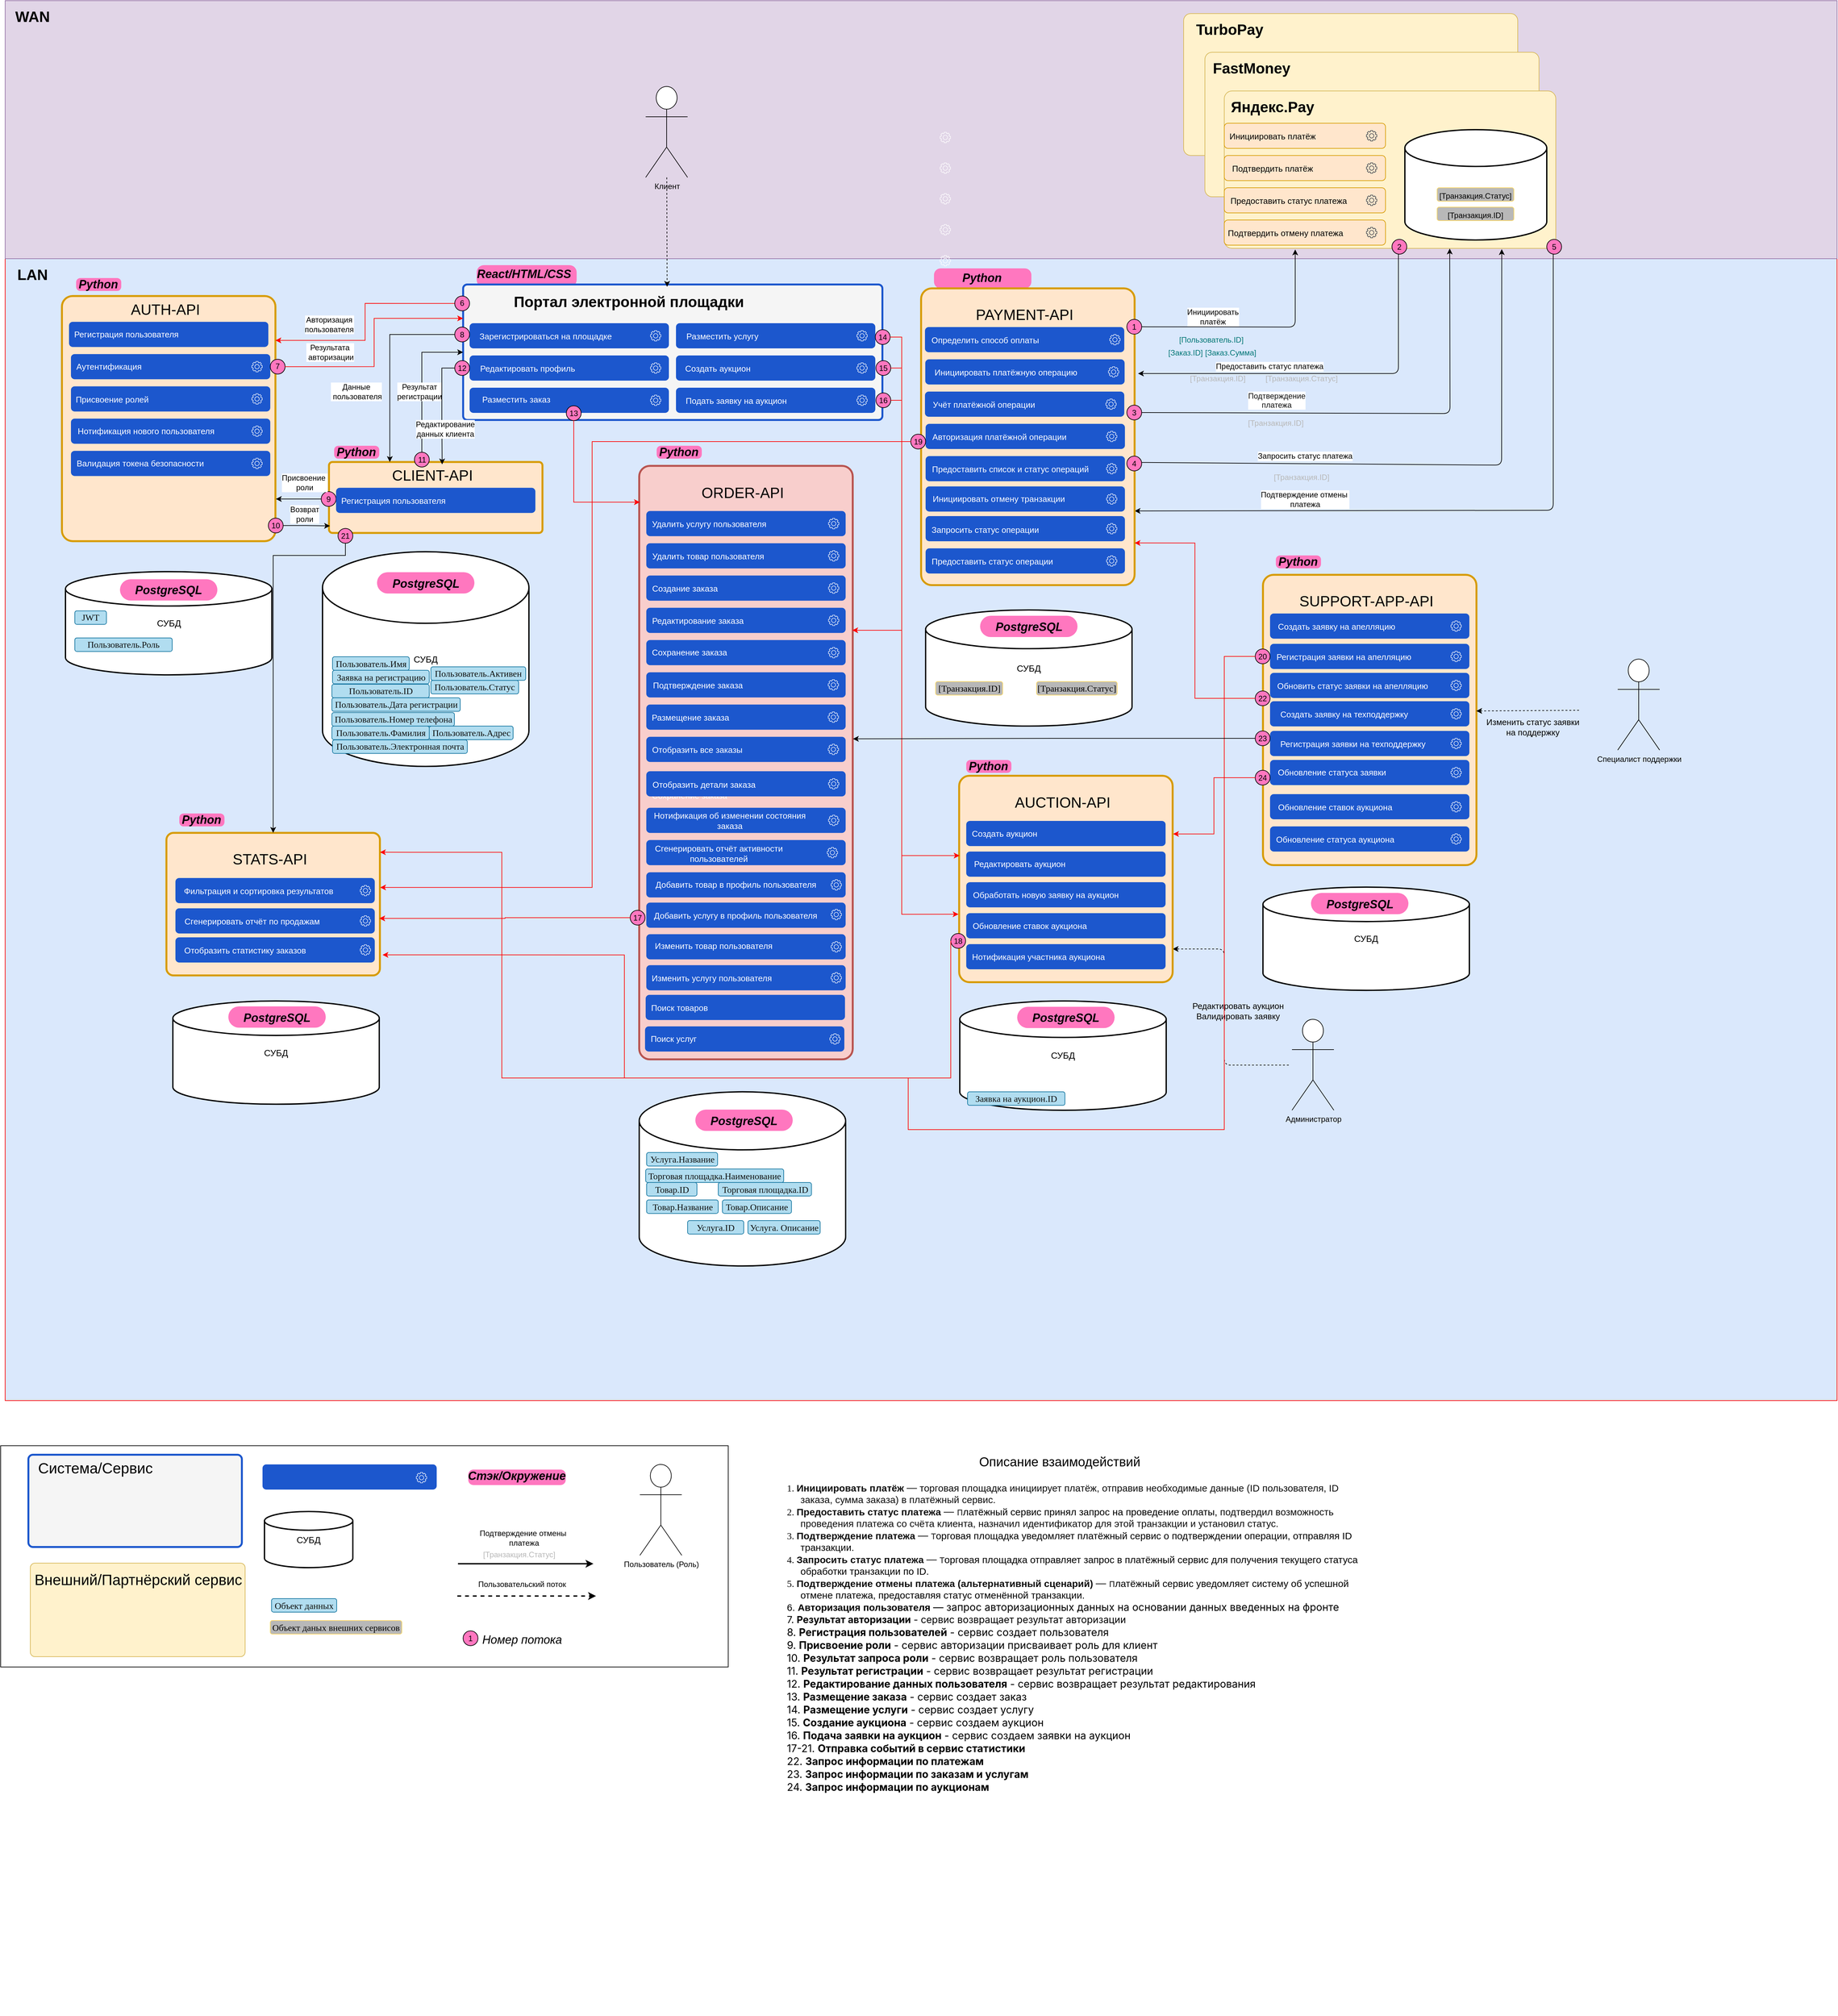 <mxfile version="24.7.17">
  <diagram name="Страница — 1" id="hy-hIgi87C9tvcPedH-K">
    <mxGraphModel grid="1" page="1" gridSize="10" guides="1" tooltips="1" connect="1" arrows="1" fold="1" pageScale="1" pageWidth="827" pageHeight="1169" math="0" shadow="0">
      <root>
        <mxCell id="0" />
        <mxCell id="1" parent="0" />
        <mxCell id="4Yw4MzTNQMpWzfIDyDud-1" value="" style="rounded=0;whiteSpace=wrap;html=1;fillColor=#dae8fc;strokeColor=#FF0000;" vertex="1" parent="1">
          <mxGeometry x="960" y="-200" width="2840" height="1770" as="geometry" />
        </mxCell>
        <mxCell id="4Yw4MzTNQMpWzfIDyDud-2" value="" style="group" connectable="0" vertex="1" parent="1">
          <mxGeometry x="2400" y="-190" width="151" height="36" as="geometry" />
        </mxCell>
        <mxCell id="4Yw4MzTNQMpWzfIDyDud-3" value="&lt;p style=&quot;margin: 0px 0px 0px 13px; text-indent: -13px; font-variant-numeric: normal; font-variant-east-asian: normal; font-variant-alternates: normal; font-kerning: auto; font-optical-sizing: auto; font-feature-settings: normal; font-variation-settings: normal; font-variant-position: normal; font-stretch: normal; font-size: 14px; line-height: normal; color: rgb(14, 14, 14); text-align: start;&quot; class=&quot;p1&quot;&gt;&lt;span style=&quot;color: rgba(0, 0, 0, 0); font-family: monospace; font-size: 0px; text-indent: 0px; text-wrap: nowrap;&quot;&gt;%3CmxGraphModel%3E%3Croot%3E%3CmxCell%20id%3D%220%22%2F%3E%3CmxCell%20id%3D%221%22%20parent%3D%220%22%2F%3E%3CmxCell%20id%3D%222%22%20value%3D%22%26lt%3Bspan%20style%3D%26quot%3Bfont-size%3A%2018px%3B%26quot%3B%26gt%3B%26lt%3Bi%26gt%3BJava%26lt%3B%2Fi%26gt%3B%26lt%3B%2Fspan%26gt%3B%22%20style%3D%22text%3Bhtml%3D1%3Balign%3Dcenter%3BverticalAlign%3Dmiddle%3BwhiteSpace%3Dwrap%3Brounded%3D1%3Bshadow%3D0%3BfontSize%3D23%3BfontStyle%3D1%22%20vertex%3D%221%22%20parent%3D%221%22%3E%3CmxGeometry%20x%3D%222430%22%20y%3D%22-190%22%20width%3D%2289%22%20height%3D%2236%22%20as%3D%22geometry%22%2F%3E%3C%2FmxCell%3E%3C%2Froot%3E%3C%2FmxGraphModel%3E&lt;/span&gt;&lt;br&gt;&lt;/p&gt;" style="rounded=1;whiteSpace=wrap;html=1;fillColor=#FF77BF;strokeColor=none;arcSize=33;" vertex="1" parent="4Yw4MzTNQMpWzfIDyDud-2">
          <mxGeometry y="5" width="151" height="31" as="geometry" />
        </mxCell>
        <mxCell id="4Yw4MzTNQMpWzfIDyDud-4" value="&lt;span style=&quot;font-size: 18px;&quot;&gt;&lt;i&gt;Python&lt;/i&gt;&lt;/span&gt;" style="text;html=1;align=center;verticalAlign=middle;whiteSpace=wrap;rounded=1;shadow=0;fontSize=23;fontStyle=1" vertex="1" parent="4Yw4MzTNQMpWzfIDyDud-2">
          <mxGeometry x="30" width="89" height="36" as="geometry" />
        </mxCell>
        <mxCell id="4Yw4MzTNQMpWzfIDyDud-5" value="" style="group" connectable="0" vertex="1" parent="1">
          <mxGeometry x="1691" y="-203" width="155" height="49" as="geometry" />
        </mxCell>
        <mxCell id="4Yw4MzTNQMpWzfIDyDud-6" value="&lt;p style=&quot;margin: 0px 0px 0px 13px; text-indent: -13px; font-variant-numeric: normal; font-variant-east-asian: normal; font-variant-alternates: normal; font-kerning: auto; font-optical-sizing: auto; font-feature-settings: normal; font-variation-settings: normal; font-variant-position: normal; font-stretch: normal; font-size: 14px; line-height: normal; color: rgb(14, 14, 14); text-align: start;&quot; class=&quot;p1&quot;&gt;&lt;br&gt;&lt;/p&gt;" style="rounded=1;whiteSpace=wrap;html=1;fillColor=#FF77BF;strokeColor=none;arcSize=33;" vertex="1" parent="4Yw4MzTNQMpWzfIDyDud-5">
          <mxGeometry y="13" width="155" height="34" as="geometry" />
        </mxCell>
        <mxCell id="4Yw4MzTNQMpWzfIDyDud-7" value="&lt;font style=&quot;font-size: 18px;&quot;&gt;&lt;i&gt;React/HTML/CSS&lt;/i&gt;&lt;/font&gt;" style="text;html=1;align=center;verticalAlign=middle;whiteSpace=wrap;rounded=1;shadow=0;fontSize=23;fontStyle=1" vertex="1" parent="4Yw4MzTNQMpWzfIDyDud-5">
          <mxGeometry x="29" width="89" height="49" as="geometry" />
        </mxCell>
        <mxCell id="4Yw4MzTNQMpWzfIDyDud-8" value="" style="rounded=0;whiteSpace=wrap;html=1;fillColor=#e1d5e7;strokeColor=#9673a6;movable=1;resizable=1;rotatable=1;deletable=1;editable=1;locked=0;connectable=1;" vertex="1" parent="1">
          <mxGeometry x="960" y="-600" width="2840" height="400" as="geometry" />
        </mxCell>
        <mxCell id="4Yw4MzTNQMpWzfIDyDud-9" value="" style="group" connectable="0" vertex="1" parent="1">
          <mxGeometry x="2770" y="-580" width="535" height="220" as="geometry" />
        </mxCell>
        <mxCell id="4Yw4MzTNQMpWzfIDyDud-10" value="" style="rounded=1;whiteSpace=wrap;html=1;arcSize=5;fillColor=#fff2cc;strokeColor=#d6b656;" vertex="1" parent="4Yw4MzTNQMpWzfIDyDud-9">
          <mxGeometry x="17" width="518" height="220" as="geometry" />
        </mxCell>
        <mxCell id="4Yw4MzTNQMpWzfIDyDud-11" value="TurboPay" style="text;html=1;align=center;verticalAlign=middle;whiteSpace=wrap;rounded=1;shadow=0;fontSize=23;fontStyle=1" vertex="1" parent="4Yw4MzTNQMpWzfIDyDud-9">
          <mxGeometry width="177" height="49" as="geometry" />
        </mxCell>
        <mxCell id="4Yw4MzTNQMpWzfIDyDud-12" value="" style="group" connectable="0" vertex="1" parent="1">
          <mxGeometry x="2820" y="-520" width="518" height="224" as="geometry" />
        </mxCell>
        <mxCell id="4Yw4MzTNQMpWzfIDyDud-13" value="" style="rounded=1;whiteSpace=wrap;html=1;arcSize=5;fillColor=#fff2cc;strokeColor=#d6b656;" vertex="1" parent="4Yw4MzTNQMpWzfIDyDud-12">
          <mxGeometry width="518" height="224" as="geometry" />
        </mxCell>
        <mxCell id="4Yw4MzTNQMpWzfIDyDud-14" value="FastMoney" style="text;html=1;align=center;verticalAlign=middle;whiteSpace=wrap;rounded=1;shadow=0;fontSize=23;fontStyle=1" vertex="1" parent="4Yw4MzTNQMpWzfIDyDud-12">
          <mxGeometry x="2" width="141" height="49" as="geometry" />
        </mxCell>
        <mxCell id="4Yw4MzTNQMpWzfIDyDud-15" value="" style="group" connectable="0" vertex="1" parent="1">
          <mxGeometry x="2850" y="-460" width="514" height="244" as="geometry" />
        </mxCell>
        <mxCell id="4Yw4MzTNQMpWzfIDyDud-16" value="" style="rounded=1;whiteSpace=wrap;html=1;arcSize=5;fillColor=#fff2cc;strokeColor=#d6b656;" vertex="1" parent="4Yw4MzTNQMpWzfIDyDud-15">
          <mxGeometry width="514" height="244" as="geometry" />
        </mxCell>
        <mxCell id="4Yw4MzTNQMpWzfIDyDud-17" value="Яндекс.Pay" style="text;html=1;align=center;verticalAlign=middle;whiteSpace=wrap;rounded=1;shadow=0;fontSize=23;fontStyle=1" vertex="1" parent="4Yw4MzTNQMpWzfIDyDud-15">
          <mxGeometry width="150" height="49" as="geometry" />
        </mxCell>
        <mxCell id="4Yw4MzTNQMpWzfIDyDud-18" value="" style="rounded=1;whiteSpace=wrap;html=1;arcSize=0;" vertex="1" parent="1">
          <mxGeometry x="953" y="1640" width="1128" height="343" as="geometry" />
        </mxCell>
        <mxCell id="4Yw4MzTNQMpWzfIDyDud-43" value="Администратор" style="shape=umlActor;verticalLabelPosition=bottom;verticalAlign=top;html=1;outlineConnect=0;rounded=1;" vertex="1" parent="1">
          <mxGeometry x="2955" y="979" width="65" height="141" as="geometry" />
        </mxCell>
        <mxCell id="4Yw4MzTNQMpWzfIDyDud-44" value="" style="endArrow=classic;html=1;rounded=1;dashed=1;" edge="1" parent="1">
          <mxGeometry width="50" height="50" relative="1" as="geometry">
            <mxPoint x="2950" y="1050" as="sourcePoint" />
            <mxPoint x="2770" y="870" as="targetPoint" />
            <Array as="points">
              <mxPoint x="2850" y="1050" />
              <mxPoint x="2850" y="870" />
            </Array>
          </mxGeometry>
        </mxCell>
        <mxCell id="4Yw4MzTNQMpWzfIDyDud-45" value="WAN" style="text;html=1;align=center;verticalAlign=middle;whiteSpace=wrap;rounded=1;shadow=0;fontSize=23;fontStyle=1" vertex="1" parent="1">
          <mxGeometry x="960" y="-600" width="85" height="49" as="geometry" />
        </mxCell>
        <mxCell id="4Yw4MzTNQMpWzfIDyDud-46" value="LAN" style="text;html=1;align=center;verticalAlign=middle;whiteSpace=wrap;rounded=1;shadow=0;fontSize=23;fontStyle=1" vertex="1" parent="1">
          <mxGeometry x="960" y="-200" width="85" height="49" as="geometry" />
        </mxCell>
        <mxCell id="4Yw4MzTNQMpWzfIDyDud-47" value="" style="endArrow=classic;html=1;rounded=1;curved=0;entryX=1.016;entryY=0.287;entryDx=0;entryDy=0;entryPerimeter=0;" edge="1" parent="1" target="4Yw4MzTNQMpWzfIDyDud-531">
          <mxGeometry width="50" height="50" relative="1" as="geometry">
            <mxPoint x="3120" y="-210" as="sourcePoint" />
            <mxPoint x="2736.451" y="280.162" as="targetPoint" />
            <Array as="points">
              <mxPoint x="3120" y="-22" />
            </Array>
          </mxGeometry>
        </mxCell>
        <mxCell id="4Yw4MzTNQMpWzfIDyDud-48" value="&lt;p style=&quot;margin: 0px 0px 0px 21px; text-indent: -21px; font-variant-numeric: normal; font-variant-east-asian: normal; font-variant-alternates: normal; font-kerning: auto; font-optical-sizing: auto; font-feature-settings: normal; font-variation-settings: normal; font-variant-position: normal; font-stretch: normal; line-height: normal; color: rgb(14, 14, 14); text-align: start; text-wrap: wrap;&quot; class=&quot;p1&quot;&gt;&lt;font style=&quot;font-size: 12px;&quot; face=&quot;Helvetica&quot;&gt;Подтверждение платежа&lt;/font&gt;&lt;/p&gt;" style="edgeLabel;html=1;align=center;verticalAlign=middle;resizable=0;points=[];rounded=1;" connectable="0" vertex="1" parent="4Yw4MzTNQMpWzfIDyDud-47">
          <mxGeometry x="0.194" y="1" relative="1" as="geometry">
            <mxPoint x="-24" y="40" as="offset" />
          </mxGeometry>
        </mxCell>
        <mxCell id="4Yw4MzTNQMpWzfIDyDud-49" value="" style="endArrow=classic;html=1;rounded=1;exitX=1;exitY=0.5;exitDx=0;exitDy=0;curved=0;entryX=0.68;entryY=1.001;entryDx=0;entryDy=0;entryPerimeter=0;" edge="1" parent="1" source="4Yw4MzTNQMpWzfIDyDud-67" target="4Yw4MzTNQMpWzfIDyDud-16">
          <mxGeometry width="50" height="50" relative="1" as="geometry">
            <mxPoint x="2736.451" y="359.575" as="sourcePoint" />
            <mxPoint x="3200" y="-20" as="targetPoint" />
            <Array as="points">
              <mxPoint x="3200" y="40" />
            </Array>
          </mxGeometry>
        </mxCell>
        <mxCell id="4Yw4MzTNQMpWzfIDyDud-50" value="&lt;font style=&quot;font-size: 12px;&quot;&gt;Предоставить статус платежа&lt;/font&gt;" style="edgeLabel;html=1;align=center;verticalAlign=middle;resizable=0;points=[];rounded=1;" connectable="0" vertex="1" parent="4Yw4MzTNQMpWzfIDyDud-49">
          <mxGeometry x="0.194" y="1" relative="1" as="geometry">
            <mxPoint x="-240" y="-72" as="offset" />
          </mxGeometry>
        </mxCell>
        <mxCell id="4Yw4MzTNQMpWzfIDyDud-51" value="" style="endArrow=classic;html=1;rounded=1;curved=0;entryX=1;entryY=0.75;entryDx=0;entryDy=0;" edge="1" parent="1" target="4Yw4MzTNQMpWzfIDyDud-531">
          <mxGeometry width="50" height="50" relative="1" as="geometry">
            <mxPoint x="3360" y="-210" as="sourcePoint" />
            <mxPoint x="2735" y="519.172" as="targetPoint" />
            <Array as="points">
              <mxPoint x="3360" y="190" />
            </Array>
          </mxGeometry>
        </mxCell>
        <mxCell id="4Yw4MzTNQMpWzfIDyDud-52" value="&lt;font style=&quot;font-size: 12px;&quot;&gt;Подтверждение отмены&amp;nbsp;&lt;/font&gt;&lt;div&gt;&lt;font style=&quot;font-size: 12px;&quot;&gt;платежа&lt;/font&gt;&lt;/div&gt;" style="edgeLabel;html=1;align=center;verticalAlign=middle;resizable=0;points=[];rounded=1;" connectable="0" vertex="1" parent="4Yw4MzTNQMpWzfIDyDud-51">
          <mxGeometry x="0.194" y="1" relative="1" as="geometry">
            <mxPoint x="-159" y="-19" as="offset" />
          </mxGeometry>
        </mxCell>
        <mxCell id="4Yw4MzTNQMpWzfIDyDud-53" value="" style="endArrow=classic;html=1;rounded=1;exitX=1;exitY=0.5;exitDx=0;exitDy=0;curved=0;entryX=0.214;entryY=1.007;entryDx=0;entryDy=0;entryPerimeter=0;" edge="1" parent="1" source="4Yw4MzTNQMpWzfIDyDud-65" target="4Yw4MzTNQMpWzfIDyDud-16">
          <mxGeometry width="50" height="50" relative="1" as="geometry">
            <mxPoint x="2735" y="199.207" as="sourcePoint" />
            <mxPoint x="2955" y="-179" as="targetPoint" />
            <Array as="points">
              <mxPoint x="2960" y="-94" />
            </Array>
          </mxGeometry>
        </mxCell>
        <mxCell id="4Yw4MzTNQMpWzfIDyDud-54" value="&lt;span style=&quot;text-wrap: wrap;&quot;&gt;&lt;font style=&quot;font-size: 12px;&quot;&gt;Авторизация&lt;/font&gt;&lt;/span&gt;&lt;div&gt;&lt;span style=&quot;text-wrap: wrap;&quot;&gt;&lt;font style=&quot;font-size: 12px;&quot;&gt;пользователя&lt;/font&gt;&lt;/span&gt;&lt;/div&gt;" style="edgeLabel;html=1;align=center;verticalAlign=middle;resizable=0;points=[];rounded=1;" connectable="0" vertex="1" parent="4Yw4MzTNQMpWzfIDyDud-53">
          <mxGeometry x="0.194" y="1" relative="1" as="geometry">
            <mxPoint x="-1474" y="-3" as="offset" />
          </mxGeometry>
        </mxCell>
        <mxCell id="4Yw4MzTNQMpWzfIDyDud-55" value="&lt;font style=&quot;font-size: 12px;&quot;&gt;[Транзакция.ID]&lt;/font&gt;" style="text;html=1;align=center;verticalAlign=middle;whiteSpace=wrap;rounded=1;fontSize=13;labelBackgroundColor=none;fontColor=#B8B8B8;" vertex="1" parent="1">
          <mxGeometry x="2790" y="-30" width="100" height="30" as="geometry" />
        </mxCell>
        <mxCell id="4Yw4MzTNQMpWzfIDyDud-56" value="&lt;font style=&quot;font-size: 12px;&quot;&gt;[Транзакция.Статус]&lt;/font&gt;" style="text;html=1;align=center;verticalAlign=middle;whiteSpace=wrap;rounded=1;fontSize=13;labelBackgroundColor=none;fontColor=#B8B8B8;" vertex="1" parent="1">
          <mxGeometry x="2890" y="-30" width="160" height="30" as="geometry" />
        </mxCell>
        <mxCell id="4Yw4MzTNQMpWzfIDyDud-57" value="&lt;font style=&quot;font-size: 12px;&quot;&gt;[Пользователь.ID]&lt;/font&gt;" style="text;html=1;align=center;verticalAlign=middle;whiteSpace=wrap;rounded=1;fontSize=13;labelBackgroundColor=none;fontColor=#007575;" vertex="1" parent="1">
          <mxGeometry x="2750" y="-90" width="160" height="30" as="geometry" />
        </mxCell>
        <mxCell id="4Yw4MzTNQMpWzfIDyDud-58" value="&lt;font style=&quot;font-size: 12px;&quot;&gt;[Заказ.ID]&lt;/font&gt;" style="text;html=1;align=center;verticalAlign=middle;whiteSpace=wrap;rounded=1;fontSize=13;labelBackgroundColor=none;fontColor=#007575;" vertex="1" parent="1">
          <mxGeometry x="2710" y="-70" width="160" height="30" as="geometry" />
        </mxCell>
        <mxCell id="4Yw4MzTNQMpWzfIDyDud-59" value="&lt;font style=&quot;font-size: 12px;&quot;&gt;[Заказ.Сумма]&lt;/font&gt;" style="text;html=1;align=center;verticalAlign=middle;whiteSpace=wrap;rounded=1;fontSize=13;labelBackgroundColor=none;fontColor=#007575;" vertex="1" parent="1">
          <mxGeometry x="2780" y="-70" width="160" height="30" as="geometry" />
        </mxCell>
        <mxCell id="4Yw4MzTNQMpWzfIDyDud-60" value="&lt;font style=&quot;font-size: 12px;&quot;&gt;[Транзакция.ID]&lt;/font&gt;" style="text;html=1;align=center;verticalAlign=middle;whiteSpace=wrap;rounded=1;fontSize=13;labelBackgroundColor=none;fontColor=#B8B8B8;" vertex="1" parent="1">
          <mxGeometry x="2880" y="39" width="100" height="30" as="geometry" />
        </mxCell>
        <mxCell id="4Yw4MzTNQMpWzfIDyDud-61" value="" style="endArrow=classic;html=1;rounded=1;exitX=1;exitY=0.429;exitDx=0;exitDy=0;exitPerimeter=0;curved=0;entryX=0.837;entryY=1.005;entryDx=0;entryDy=0;entryPerimeter=0;" edge="1" parent="1" source="4Yw4MzTNQMpWzfIDyDud-69" target="4Yw4MzTNQMpWzfIDyDud-16">
          <mxGeometry width="50" height="50" relative="1" as="geometry">
            <mxPoint x="2740" y="444" as="sourcePoint" />
            <mxPoint x="3204" y="60" as="targetPoint" />
            <Array as="points">
              <mxPoint x="3280" y="120" />
            </Array>
          </mxGeometry>
        </mxCell>
        <mxCell id="4Yw4MzTNQMpWzfIDyDud-62" value="&lt;font style=&quot;font-size: 12px;&quot;&gt;Запросить статус платежа&lt;/font&gt;" style="edgeLabel;html=1;align=center;verticalAlign=middle;resizable=0;points=[];rounded=1;" connectable="0" vertex="1" parent="4Yw4MzTNQMpWzfIDyDud-61">
          <mxGeometry x="-0.441" y="-1" relative="1" as="geometry">
            <mxPoint x="3" y="-13" as="offset" />
          </mxGeometry>
        </mxCell>
        <mxCell id="4Yw4MzTNQMpWzfIDyDud-63" value="&lt;font style=&quot;font-size: 12px;&quot;&gt;[Транзакция.ID]&lt;/font&gt;" style="text;html=1;align=center;verticalAlign=middle;whiteSpace=wrap;rounded=1;fontSize=13;labelBackgroundColor=none;fontColor=#B8B8B8;" vertex="1" parent="1">
          <mxGeometry x="2920" y="123" width="100" height="30" as="geometry" />
        </mxCell>
        <mxCell id="4Yw4MzTNQMpWzfIDyDud-64" value="&lt;font style=&quot;font-size: 12px;&quot;&gt;[Транзакция.Статус]&lt;/font&gt;" style="text;html=1;align=center;verticalAlign=middle;whiteSpace=wrap;rounded=1;fontSize=13;labelBackgroundColor=none;fontColor=#B8B8B8;" vertex="1" parent="1">
          <mxGeometry x="2930" y="490" width="160" height="30" as="geometry" />
        </mxCell>
        <mxCell id="4Yw4MzTNQMpWzfIDyDud-66" value="2" style="ellipse;whiteSpace=wrap;html=1;aspect=fixed;rounded=1;fillColor=#FF77BF;" vertex="1" parent="1">
          <mxGeometry x="3110" y="-230" width="23" height="23" as="geometry" />
        </mxCell>
        <mxCell id="4Yw4MzTNQMpWzfIDyDud-70" value="5" style="ellipse;whiteSpace=wrap;html=1;aspect=fixed;rounded=1;fillColor=#FF77BF;" vertex="1" parent="1">
          <mxGeometry x="3350" y="-230" width="23" height="23" as="geometry" />
        </mxCell>
        <mxCell id="4Yw4MzTNQMpWzfIDyDud-71" value="" style="strokeWidth=2;html=1;shape=mxgraph.flowchart.database;whiteSpace=wrap;rounded=1;movable=1;resizable=1;rotatable=1;deletable=1;editable=1;locked=0;connectable=1;" vertex="1" parent="1">
          <mxGeometry x="3130" y="-400" width="220" height="171" as="geometry" />
        </mxCell>
        <mxCell id="4Yw4MzTNQMpWzfIDyDud-74" value="&lt;p style=&quot;margin: 0px 0px 0px 13px; text-indent: -13px; font-variant-numeric: normal; font-variant-east-asian: normal; font-variant-alternates: normal; font-kerning: auto; font-optical-sizing: auto; font-feature-settings: normal; font-variation-settings: normal; font-variant-position: normal; font-stretch: normal; font-size: 14px; line-height: normal; text-align: start;&quot; class=&quot;p1&quot;&gt;&lt;span style=&quot;font-size: 12px; text-align: center; text-indent: 0px;&quot;&gt;[Транзакция.Статус]&lt;/span&gt;&lt;br&gt;&lt;/p&gt;" style="rounded=1;whiteSpace=wrap;html=1;fillColor=#B8B8B8;strokeColor=#FFD966;" vertex="1" parent="1">
          <mxGeometry x="3180" y="-310" width="119" height="21" as="geometry" />
        </mxCell>
        <mxCell id="4Yw4MzTNQMpWzfIDyDud-75" value="&lt;p style=&quot;margin: 0px 0px 0px 13px; text-indent: -13px; font-variant-numeric: normal; font-variant-east-asian: normal; font-variant-alternates: normal; font-kerning: auto; font-optical-sizing: auto; font-feature-settings: normal; font-variation-settings: normal; font-variant-position: normal; font-stretch: normal; font-size: 14px; line-height: normal; text-align: start;&quot; class=&quot;p1&quot;&gt;&lt;span style=&quot;font-size: 12px; text-align: center; text-indent: 0px;&quot;&gt;[Транзакция.ID]&lt;/span&gt;&lt;br&gt;&lt;/p&gt;" style="rounded=1;whiteSpace=wrap;html=1;fillColor=#B8B8B8;strokeColor=#FFD966;" vertex="1" parent="1">
          <mxGeometry x="3180" y="-280" width="119" height="21" as="geometry" />
        </mxCell>
        <mxCell id="4Yw4MzTNQMpWzfIDyDud-76" value="Редактировать аукцион&lt;div&gt;Валидировать заявку&lt;/div&gt;" style="text;html=1;align=center;verticalAlign=middle;whiteSpace=wrap;rounded=1;fontSize=13;" vertex="1" parent="1">
          <mxGeometry x="2750" y="950.66" width="243" height="30" as="geometry" />
        </mxCell>
        <mxCell id="4Yw4MzTNQMpWzfIDyDud-77" value="Специалист поддержки" style="shape=umlActor;verticalLabelPosition=bottom;verticalAlign=top;html=1;outlineConnect=0;rounded=1;" vertex="1" parent="1">
          <mxGeometry x="3460" y="420.66" width="65" height="141" as="geometry" />
        </mxCell>
        <mxCell id="4Yw4MzTNQMpWzfIDyDud-79" value="&lt;div&gt;Изменить статус заявки&lt;/div&gt;&lt;div&gt;на поддержку&lt;/div&gt;" style="text;html=1;align=center;verticalAlign=middle;whiteSpace=wrap;rounded=1;fontSize=13;" vertex="1" parent="1">
          <mxGeometry x="3207" y="511.12" width="243" height="30" as="geometry" />
        </mxCell>
        <mxCell id="4Yw4MzTNQMpWzfIDyDud-80" value="" style="rounded=1;whiteSpace=wrap;html=1;arcSize=3;fillColor=#f5f5f5;strokeColor=#1C57CD;strokeWidth=3;align=center;verticalAlign=middle;fontFamily=Helvetica;fontSize=12;fontColor=#333333;resizable=1;" vertex="1" parent="1">
          <mxGeometry x="1670" y="-160" width="650" height="210" as="geometry" />
        </mxCell>
        <mxCell id="4Yw4MzTNQMpWzfIDyDud-81" value="Портал электронной площадки" style="text;html=1;align=center;verticalAlign=middle;whiteSpace=wrap;rounded=1;shadow=0;fontSize=23;fontStyle=1" vertex="1" parent="1">
          <mxGeometry x="1737" y="-158" width="380" height="49" as="geometry" />
        </mxCell>
        <mxCell id="4Yw4MzTNQMpWzfIDyDud-82" value="&lt;p style=&quot;margin: 0px 0px 0px 13px; text-indent: -13px; font-variant-numeric: normal; font-variant-east-asian: normal; font-variant-alternates: normal; font-kerning: auto; font-optical-sizing: auto; font-feature-settings: normal; font-variation-settings: normal; font-variant-position: normal; font-stretch: normal; font-size: 14px; line-height: normal; color: rgb(14, 14, 14); text-align: start;&quot; class=&quot;p1&quot;&gt;&lt;font face=&quot;Times New Roman&quot;&gt;Объект данных&lt;/font&gt;&lt;/p&gt;" style="rounded=1;whiteSpace=wrap;html=1;fillColor=#b1ddf0;strokeColor=#10739e;" vertex="1" parent="1">
          <mxGeometry x="1373" y="1877" width="101" height="21" as="geometry" />
        </mxCell>
        <mxCell id="4Yw4MzTNQMpWzfIDyDud-83" value="&lt;font style=&quot;font-size: 14px;&quot;&gt;СУБД&lt;/font&gt;" style="strokeWidth=2;html=1;shape=mxgraph.flowchart.database;whiteSpace=wrap;rounded=1;movable=1;resizable=1;rotatable=1;deletable=1;editable=1;locked=0;connectable=1;" vertex="1" parent="1">
          <mxGeometry x="1362" y="1742" width="137" height="87" as="geometry" />
        </mxCell>
        <mxCell id="4Yw4MzTNQMpWzfIDyDud-84" value="Пользователь (Роль)" style="shape=umlActor;verticalLabelPosition=bottom;verticalAlign=top;html=1;outlineConnect=0;rounded=1;" vertex="1" parent="1">
          <mxGeometry x="1944" y="1669" width="65" height="141" as="geometry" />
        </mxCell>
        <mxCell id="4Yw4MzTNQMpWzfIDyDud-85" value="&lt;p style=&quot;margin: 0px 0px 0px 13px; text-indent: -13px; font-variant-numeric: normal; font-variant-east-asian: normal; font-variant-alternates: normal; font-kerning: auto; font-optical-sizing: auto; font-feature-settings: normal; font-variation-settings: normal; font-variant-position: normal; font-stretch: normal; line-height: normal; text-align: start;&quot; class=&quot;p1&quot;&gt;&lt;span style=&quot;text-align: center; text-indent: 0px;&quot;&gt;&lt;font style=&quot;font-size: 14px;&quot; face=&quot;Times New Roman&quot;&gt;Объект даных внешних сервисов&lt;/font&gt;&lt;/span&gt;&lt;br&gt;&lt;/p&gt;" style="rounded=1;whiteSpace=wrap;html=1;fillColor=#B8B8B8;strokeColor=#FFD966;" vertex="1" parent="1">
          <mxGeometry x="1371" y="1911" width="204" height="21" as="geometry" />
        </mxCell>
        <mxCell id="4Yw4MzTNQMpWzfIDyDud-86" value="" style="endArrow=classic;html=1;rounded=1;curved=0;strokeWidth=2;" edge="1" parent="1">
          <mxGeometry width="50" height="50" relative="1" as="geometry">
            <mxPoint x="1662" y="1823" as="sourcePoint" />
            <mxPoint x="1872" y="1823" as="targetPoint" />
            <Array as="points">
              <mxPoint x="1662" y="1823" />
            </Array>
          </mxGeometry>
        </mxCell>
        <mxCell id="4Yw4MzTNQMpWzfIDyDud-87" value="&lt;font style=&quot;font-size: 12px;&quot;&gt;Подтверждение отмены&amp;nbsp;&lt;/font&gt;&lt;div&gt;&lt;font style=&quot;font-size: 12px;&quot;&gt;платежа&lt;/font&gt;&lt;/div&gt;" style="edgeLabel;html=1;align=center;verticalAlign=middle;resizable=0;points=[];rounded=1;" connectable="0" vertex="1" parent="4Yw4MzTNQMpWzfIDyDud-86">
          <mxGeometry x="0.194" y="1" relative="1" as="geometry">
            <mxPoint x="-24" y="-39" as="offset" />
          </mxGeometry>
        </mxCell>
        <mxCell id="4Yw4MzTNQMpWzfIDyDud-88" value="&lt;font style=&quot;font-size: 12px;&quot;&gt;[Транзакция.Статус]&lt;/font&gt;" style="text;html=1;align=center;verticalAlign=middle;whiteSpace=wrap;rounded=1;fontSize=13;labelBackgroundColor=none;fontColor=#B8B8B8;" vertex="1" parent="1">
          <mxGeometry x="1677" y="1793" width="160" height="30" as="geometry" />
        </mxCell>
        <mxCell id="4Yw4MzTNQMpWzfIDyDud-89" value="" style="endArrow=classic;html=1;rounded=1;dashed=1;strokeWidth=2;" edge="1" parent="1">
          <mxGeometry width="50" height="50" relative="1" as="geometry">
            <mxPoint x="1661" y="1873" as="sourcePoint" />
            <mxPoint x="1876" y="1873" as="targetPoint" />
            <Array as="points" />
          </mxGeometry>
        </mxCell>
        <mxCell id="4Yw4MzTNQMpWzfIDyDud-90" value="&lt;span style=&quot;font-size: 12px;&quot;&gt;Пользовательский поток&lt;/span&gt;" style="edgeLabel;html=1;align=center;verticalAlign=middle;resizable=0;points=[];rounded=1;" connectable="0" vertex="1" parent="1">
          <mxGeometry x="1762.995" y="1902" as="geometry">
            <mxPoint x="-2" y="-47" as="offset" />
          </mxGeometry>
        </mxCell>
        <mxCell id="4Yw4MzTNQMpWzfIDyDud-91" value="Клиент" style="shape=umlActor;verticalLabelPosition=bottom;verticalAlign=top;html=1;outlineConnect=0;rounded=1;" vertex="1" parent="1">
          <mxGeometry x="1953" y="-467" width="65" height="141" as="geometry" />
        </mxCell>
        <mxCell id="4Yw4MzTNQMpWzfIDyDud-92" value="" style="endArrow=classic;html=1;rounded=1;dashed=1;entryX=0.727;entryY=0.031;entryDx=0;entryDy=0;entryPerimeter=0;fontSize=12;" edge="1" parent="1" source="4Yw4MzTNQMpWzfIDyDud-91">
          <mxGeometry width="50" height="50" relative="1" as="geometry">
            <mxPoint x="1985" y="-420" as="sourcePoint" />
            <mxPoint x="1986.26" y="-156.481" as="targetPoint" />
            <Array as="points" />
          </mxGeometry>
        </mxCell>
        <mxCell id="4Yw4MzTNQMpWzfIDyDud-93" value="1" style="ellipse;whiteSpace=wrap;html=1;aspect=fixed;rounded=1;fillColor=#FF77BF;" vertex="1" parent="1">
          <mxGeometry x="1670" y="1927" width="23" height="23" as="geometry" />
        </mxCell>
        <mxCell id="4Yw4MzTNQMpWzfIDyDud-94" value="&lt;span style=&quot;font-size: 18px;&quot;&gt;&lt;i&gt;Номер потока&lt;/i&gt;&lt;/span&gt;" style="text;html=1;align=center;verticalAlign=middle;whiteSpace=wrap;rounded=1;shadow=0;fontSize=23;fontStyle=0" vertex="1" parent="1">
          <mxGeometry x="1681" y="1914" width="161" height="49" as="geometry" />
        </mxCell>
        <mxCell id="4Yw4MzTNQMpWzfIDyDud-95" value="&lt;h1 style=&quot;margin-top: 0px; font-size: 15px;&quot;&gt;&lt;p class=&quot;p1&quot; style=&quot;margin: 0px 0px 0px 21px; text-indent: -21px; font-variant-numeric: normal; font-variant-east-asian: normal; font-variant-alternates: normal; font-kerning: auto; font-optical-sizing: auto; font-feature-settings: normal; font-variation-settings: normal; font-variant-position: normal; font-stretch: normal; font-size: 15px; line-height: normal; color: rgb(14, 14, 14);&quot;&gt;&lt;span class=&quot;s1&quot; style=&quot;font-weight: 400; font-variant-numeric: normal; font-variant-east-asian: normal; font-variant-alternates: normal; font-kerning: auto; font-optical-sizing: auto; font-feature-settings: normal; font-variation-settings: normal; font-variant-position: normal; font-stretch: normal; line-height: normal; font-family: &amp;quot;Times New Roman&amp;quot;; font-size: 15px;&quot;&gt;1.&amp;nbsp;&lt;/span&gt;&lt;b style=&quot;font-size: 15px;&quot;&gt;Инициировать платёж&lt;/b&gt;&lt;b style=&quot;font-weight: 400; font-size: 15px;&quot;&gt;&amp;nbsp;&lt;/b&gt;&lt;span style=&quot;background-color: initial; color: rgb(51, 51, 51); font-family: &amp;quot;YS Text&amp;quot;, -apple-system, BlinkMacSystemFont, Arial, Helvetica, sans-serif; font-size: 16px; font-weight: 400;&quot;&gt;—&lt;/span&gt;&lt;span style=&quot;background-color: initial; color: rgb(0, 0, 0); font-weight: normal;&quot;&gt;&amp;nbsp;т&lt;/span&gt;&lt;span style=&quot;background-color: initial; font-weight: 400;&quot;&gt;орговая площадка инициирует платёж, отправив необходимые данные (ID пользователя, ID заказа, сумма заказа) в платёжный сервис.&lt;/span&gt;&lt;/p&gt;&lt;p class=&quot;p1&quot; style=&quot;margin: 0px 0px 0px 21px; text-indent: -21px; font-variant-numeric: normal; font-variant-east-asian: normal; font-variant-alternates: normal; font-kerning: auto; font-optical-sizing: auto; font-feature-settings: normal; font-variation-settings: normal; font-variant-position: normal; font-weight: 400; font-stretch: normal; font-size: 15px; line-height: normal; color: rgb(14, 14, 14);&quot;&gt;&lt;span class=&quot;s1&quot; style=&quot;font-variant-numeric: normal; font-variant-east-asian: normal; font-variant-alternates: normal; font-kerning: auto; font-optical-sizing: auto; font-feature-settings: normal; font-variation-settings: normal; font-variant-position: normal; font-stretch: normal; line-height: normal; font-family: &amp;quot;Times New Roman&amp;quot;; font-size: 15px;&quot;&gt;2.&amp;nbsp;&lt;/span&gt;&lt;b style=&quot;font-size: 15px;&quot;&gt;Предоставить статус платежа&amp;nbsp;&lt;/b&gt;&lt;span style=&quot;background-color: initial; color: rgb(51, 51, 51); font-family: &amp;quot;YS Text&amp;quot;, -apple-system, BlinkMacSystemFont, Arial, Helvetica, sans-serif; font-size: 16px;&quot;&gt;— п&lt;/span&gt;&lt;span style=&quot;background-color: initial; color: rgb(0, 0, 0);&quot;&gt;латё&lt;/span&gt;&lt;span style=&quot;background-color: initial; color: rgb(0, 0, 0);&quot;&gt;жный сервис принял запрос на проведение оплаты,&lt;/span&gt;&lt;span style=&quot;background-color: initial;&quot; class=&quot;Apple-converted-space&quot;&gt;&amp;nbsp;&lt;/span&gt;&lt;span style=&quot;background-color: initial;&quot;&gt;подтвердил возможность проведения платежа со счёта клиента, назначил идентификатор для этой транзакции и установил статус.&lt;/span&gt;&lt;/p&gt;&lt;p class=&quot;p1&quot; style=&quot;margin: 0px 0px 0px 21px; text-indent: -21px; font-variant-numeric: normal; font-variant-east-asian: normal; font-variant-alternates: normal; font-kerning: auto; font-optical-sizing: auto; font-feature-settings: normal; font-variation-settings: normal; font-variant-position: normal; font-weight: 400; font-stretch: normal; font-size: 15px; line-height: normal; color: rgb(14, 14, 14);&quot;&gt;&lt;span class=&quot;s1&quot; style=&quot;font-variant-numeric: normal; font-variant-east-asian: normal; font-variant-alternates: normal; font-kerning: auto; font-optical-sizing: auto; font-feature-settings: normal; font-variation-settings: normal; font-variant-position: normal; font-stretch: normal; line-height: normal; font-family: &amp;quot;Times New Roman&amp;quot;; font-size: 15px;&quot;&gt;3.&amp;nbsp;&lt;/span&gt;&lt;b style=&quot;font-size: 15px;&quot;&gt;Подтверждение платежа&amp;nbsp;&lt;/b&gt;&lt;span style=&quot;background-color: initial; color: rgb(51, 51, 51); font-family: &amp;quot;YS Text&amp;quot;, -apple-system, BlinkMacSystemFont, Arial, Helvetica, sans-serif; font-size: 16px;&quot;&gt;— т&lt;/span&gt;&lt;span style=&quot;background-color: initial; color: rgb(0, 0, 0);&quot;&gt;орговая площадка уведомляет платёжный сервис о подтверждении операции, отправляя ID транзакции.&lt;/span&gt;&lt;/p&gt;&lt;p class=&quot;p1&quot; style=&quot;margin: 0px 0px 0px 21px; text-indent: -21px; font-variant-numeric: normal; font-variant-east-asian: normal; font-variant-alternates: normal; font-kerning: auto; font-optical-sizing: auto; font-feature-settings: normal; font-variation-settings: normal; font-variant-position: normal; font-weight: 400; font-stretch: normal; font-size: 15px; line-height: normal; color: rgb(14, 14, 14);&quot;&gt;&lt;span class=&quot;s1&quot; style=&quot;font-variant-numeric: normal; font-variant-east-asian: normal; font-variant-alternates: normal; font-kerning: auto; font-optical-sizing: auto; font-feature-settings: normal; font-variation-settings: normal; font-variant-position: normal; font-stretch: normal; line-height: normal; font-family: &amp;quot;Times New Roman&amp;quot;; font-size: 15px;&quot;&gt;4.&amp;nbsp;&lt;/span&gt;&lt;b style=&quot;font-size: 15px;&quot;&gt;Запросить статус платежа&lt;/b&gt;&amp;nbsp;&lt;span style=&quot;background-color: initial; color: rgb(51, 51, 51); font-family: &amp;quot;YS Text&amp;quot;, -apple-system, BlinkMacSystemFont, Arial, Helvetica, sans-serif; font-size: 16px;&quot;&gt;— т&lt;/span&gt;&lt;span style=&quot;background-color: initial; color: rgb(0, 0, 0);&quot;&gt;орговая площадка отправляет запрос в платёжный сервис для получения текущего статуса обработки транзакции по ID.&lt;/span&gt;&lt;/p&gt;&lt;p class=&quot;p1&quot; style=&quot;margin: 0px 0px 0px 21px; text-indent: -21px; font-variant-numeric: normal; font-variant-east-asian: normal; font-variant-alternates: normal; font-kerning: auto; font-optical-sizing: auto; font-feature-settings: normal; font-variation-settings: normal; font-variant-position: normal; font-weight: 400; font-stretch: normal; font-size: 15px; line-height: normal; color: rgb(14, 14, 14);&quot;&gt;&lt;span class=&quot;s1&quot; style=&quot;font-variant-numeric: normal; font-variant-east-asian: normal; font-variant-alternates: normal; font-kerning: auto; font-optical-sizing: auto; font-feature-settings: normal; font-variation-settings: normal; font-variant-position: normal; font-stretch: normal; line-height: normal; font-family: &amp;quot;Times New Roman&amp;quot;; font-size: 15px;&quot;&gt;5.&amp;nbsp;&lt;/span&gt;&lt;b style=&quot;font-size: 15px;&quot;&gt;Подтверждение отмены платежа (альтернативный сценарий)&amp;nbsp;&lt;/b&gt;&lt;span style=&quot;background-color: initial; color: rgb(51, 51, 51); font-family: &amp;quot;YS Text&amp;quot;, -apple-system, BlinkMacSystemFont, Arial, Helvetica, sans-serif; font-size: 16px;&quot;&gt;— п&lt;/span&gt;&lt;span style=&quot;background-color: initial; color: rgb(0, 0, 0);&quot;&gt;латёжный сервис уведомляет систему об успешной отмене платежа, предоставляя статус отменённой транзакции.&lt;/span&gt;&lt;/p&gt;&lt;p class=&quot;p1&quot; style=&quot;margin: 0px 0px 0px 21px; text-indent: -21px; font-variant-numeric: normal; font-variant-east-asian: normal; font-variant-alternates: normal; font-kerning: auto; font-optical-sizing: auto; font-feature-settings: normal; font-variation-settings: normal; font-variant-position: normal; font-stretch: normal; font-size: 15px; line-height: normal;&quot;&gt;&lt;span style=&quot;background-color: initial;&quot;&gt;&lt;span style=&quot;font-weight: 400;&quot;&gt;6. &lt;/span&gt;Авторизация пользователя&lt;span style=&quot;font-weight: 400;&quot;&gt;&amp;nbsp;&lt;/span&gt;&lt;/span&gt;&lt;span style=&quot;font-weight: 400; font-family: &amp;quot;YS Text&amp;quot;, -apple-system, &amp;quot;system-ui&amp;quot;, Arial, Helvetica, sans-serif; font-size: 16px; background-color: initial;&quot;&gt;— запрос авторизационных данных на основании данных введенных на фронте&lt;/span&gt;&lt;/p&gt;&lt;p class=&quot;p1&quot; style=&quot;margin: 0px 0px 0px 21px; text-indent: -21px; font-variant-numeric: normal; font-variant-east-asian: normal; font-variant-alternates: normal; font-kerning: auto; font-optical-sizing: auto; font-feature-settings: normal; font-variation-settings: normal; font-variant-position: normal; font-stretch: normal; font-size: 15px; line-height: normal;&quot;&gt;&lt;span style=&quot;font-family: &amp;quot;YS Text&amp;quot;, -apple-system, &amp;quot;system-ui&amp;quot;, Arial, Helvetica, sans-serif; background-color: initial;&quot;&gt;&lt;span style=&quot;font-weight: 400;&quot;&gt;7. &lt;/span&gt;Результат авторизации&lt;span style=&quot;font-weight: 400;&quot;&gt; - сервис возвращает результат авторизации&lt;/span&gt;&lt;/span&gt;&lt;/p&gt;&lt;p class=&quot;p1&quot; style=&quot;margin: 0px 0px 0px 21px; text-indent: -21px; font-variant-numeric: normal; font-variant-east-asian: normal; font-variant-alternates: normal; font-kerning: auto; font-optical-sizing: auto; font-feature-settings: normal; font-variation-settings: normal; font-variant-position: normal; font-stretch: normal; font-size: 15px; line-height: normal;&quot;&gt;&lt;span style=&quot;font-family: &amp;quot;YS Text&amp;quot;, -apple-system, &amp;quot;system-ui&amp;quot;, Arial, Helvetica, sans-serif; font-size: 16px; background-color: initial;&quot;&gt;&lt;span style=&quot;font-weight: 400;&quot;&gt;8. &lt;/span&gt;Регистрация пользователей&lt;span style=&quot;font-weight: 400;&quot;&gt; - сервис создает пользователя&amp;nbsp;&lt;/span&gt;&lt;/span&gt;&lt;/p&gt;&lt;p class=&quot;p1&quot; style=&quot;margin: 0px 0px 0px 21px; text-indent: -21px; font-variant-numeric: normal; font-variant-east-asian: normal; font-variant-alternates: normal; font-kerning: auto; font-optical-sizing: auto; font-feature-settings: normal; font-variation-settings: normal; font-variant-position: normal; font-stretch: normal; font-size: 15px; line-height: normal;&quot;&gt;&lt;span style=&quot;font-family: &amp;quot;YS Text&amp;quot;, -apple-system, &amp;quot;system-ui&amp;quot;, Arial, Helvetica, sans-serif; font-size: 16px; font-weight: 400;&quot;&gt;9. &lt;/span&gt;&lt;span style=&quot;font-family: &amp;quot;YS Text&amp;quot;, -apple-system, &amp;quot;system-ui&amp;quot;, Arial, Helvetica, sans-serif; font-size: 16px;&quot;&gt;Присвоение роли&lt;/span&gt;&lt;span style=&quot;font-family: &amp;quot;YS Text&amp;quot;, -apple-system, &amp;quot;system-ui&amp;quot;, Arial, Helvetica, sans-serif; font-size: 16px; font-weight: 400;&quot;&gt; - сервис авторизации присваивает роль для клиент&lt;/span&gt;&lt;/p&gt;&lt;p class=&quot;p1&quot; style=&quot;margin: 0px 0px 0px 21px; text-indent: -21px; font-variant-numeric: normal; font-variant-east-asian: normal; font-variant-alternates: normal; font-kerning: auto; font-optical-sizing: auto; font-feature-settings: normal; font-variation-settings: normal; font-variant-position: normal; font-stretch: normal; font-size: 15px; line-height: normal;&quot;&gt;&lt;span style=&quot;font-family: &amp;quot;YS Text&amp;quot;, -apple-system, &amp;quot;system-ui&amp;quot;, Arial, Helvetica, sans-serif; font-size: 16px; font-weight: 400;&quot;&gt;10. &lt;/span&gt;&lt;span style=&quot;font-family: &amp;quot;YS Text&amp;quot;, -apple-system, &amp;quot;system-ui&amp;quot;, Arial, Helvetica, sans-serif; font-size: 16px;&quot;&gt;Результат запроса роли&lt;/span&gt;&lt;span style=&quot;font-family: &amp;quot;YS Text&amp;quot;, -apple-system, &amp;quot;system-ui&amp;quot;, Arial, Helvetica, sans-serif; font-size: 16px; font-weight: 400;&quot;&gt; - сервис возвращает роль пользователя&lt;/span&gt;&lt;/p&gt;&lt;p class=&quot;p1&quot; style=&quot;margin: 0px 0px 0px 21px; text-indent: -21px; font-variant-numeric: normal; font-variant-east-asian: normal; font-variant-alternates: normal; font-kerning: auto; font-optical-sizing: auto; font-feature-settings: normal; font-variation-settings: normal; font-variant-position: normal; font-stretch: normal; font-size: 15px; line-height: normal;&quot;&gt;&lt;span style=&quot;font-family: &amp;quot;YS Text&amp;quot;, -apple-system, &amp;quot;system-ui&amp;quot;, Arial, Helvetica, sans-serif; font-size: 16px; font-weight: 400;&quot;&gt;11. &lt;/span&gt;&lt;span style=&quot;font-family: &amp;quot;YS Text&amp;quot;, -apple-system, &amp;quot;system-ui&amp;quot;, Arial, Helvetica, sans-serif; font-size: 16px;&quot;&gt;Результат регистрации&lt;/span&gt;&lt;span style=&quot;font-family: &amp;quot;YS Text&amp;quot;, -apple-system, &amp;quot;system-ui&amp;quot;, Arial, Helvetica, sans-serif; font-size: 16px; font-weight: 400;&quot;&gt; - сервис возвращает результат регистрации&lt;/span&gt;&lt;/p&gt;&lt;p class=&quot;p1&quot; style=&quot;margin: 0px 0px 0px 21px; text-indent: -21px; font-variant-numeric: normal; font-variant-east-asian: normal; font-variant-alternates: normal; font-kerning: auto; font-optical-sizing: auto; font-feature-settings: normal; font-variation-settings: normal; font-variant-position: normal; font-stretch: normal; font-size: 15px; line-height: normal;&quot;&gt;&lt;span style=&quot;font-family: &amp;quot;YS Text&amp;quot;, -apple-system, &amp;quot;system-ui&amp;quot;, Arial, Helvetica, sans-serif; font-size: 16px; font-weight: 400;&quot;&gt;12. &lt;/span&gt;&lt;span style=&quot;font-family: &amp;quot;YS Text&amp;quot;, -apple-system, &amp;quot;system-ui&amp;quot;, Arial, Helvetica, sans-serif; font-size: 16px;&quot;&gt;Редактирование данных пользователя&lt;/span&gt;&lt;span style=&quot;font-family: &amp;quot;YS Text&amp;quot;, -apple-system, &amp;quot;system-ui&amp;quot;, Arial, Helvetica, sans-serif; font-size: 16px; font-weight: 400;&quot;&gt; - сервис возвращает результат редактирования&amp;nbsp;&lt;/span&gt;&lt;span style=&quot;font-family: &amp;quot;YS Text&amp;quot;, -apple-system, &amp;quot;system-ui&amp;quot;, Arial, Helvetica, sans-serif; font-size: 16px; background-color: initial;&quot;&gt;&lt;span style=&quot;font-weight: 400;&quot;&gt;&lt;br&gt;&lt;/span&gt;&lt;/span&gt;&lt;/p&gt;&lt;p class=&quot;p1&quot; style=&quot;margin: 0px 0px 0px 21px; text-indent: -21px; font-variant-numeric: normal; font-variant-east-asian: normal; font-variant-alternates: normal; font-kerning: auto; font-optical-sizing: auto; font-feature-settings: normal; font-variation-settings: normal; font-variant-position: normal; font-stretch: normal; font-size: 15px; line-height: normal;&quot;&gt;&lt;span style=&quot;font-family: &amp;quot;YS Text&amp;quot;, -apple-system, &amp;quot;system-ui&amp;quot;, Arial, Helvetica, sans-serif; font-size: 16px; font-weight: 400;&quot;&gt;13. &lt;/span&gt;&lt;span style=&quot;font-family: &amp;quot;YS Text&amp;quot;, -apple-system, &amp;quot;system-ui&amp;quot;, Arial, Helvetica, sans-serif; font-size: 16px;&quot;&gt;Размещение заказа&lt;/span&gt;&lt;span style=&quot;font-family: &amp;quot;YS Text&amp;quot;, -apple-system, &amp;quot;system-ui&amp;quot;, Arial, Helvetica, sans-serif; font-size: 16px; font-weight: 400;&quot;&gt; - сервис создает заказ&lt;/span&gt;&lt;/p&gt;&lt;p class=&quot;p1&quot; style=&quot;margin: 0px 0px 0px 21px; text-indent: -21px; font-variant-numeric: normal; font-variant-east-asian: normal; font-variant-alternates: normal; font-kerning: auto; font-optical-sizing: auto; font-feature-settings: normal; font-variation-settings: normal; font-variant-position: normal; font-stretch: normal; font-size: 15px; line-height: normal;&quot;&gt;&lt;span style=&quot;font-family: &amp;quot;YS Text&amp;quot;, -apple-system, &amp;quot;system-ui&amp;quot;, Arial, Helvetica, sans-serif; font-size: 16px; font-weight: 400;&quot;&gt;14. &lt;/span&gt;&lt;span style=&quot;font-family: &amp;quot;YS Text&amp;quot;, -apple-system, &amp;quot;system-ui&amp;quot;, Arial, Helvetica, sans-serif; font-size: 16px;&quot;&gt;Размещение услуги&lt;/span&gt;&lt;span style=&quot;font-family: &amp;quot;YS Text&amp;quot;, -apple-system, &amp;quot;system-ui&amp;quot;, Arial, Helvetica, sans-serif; font-size: 16px; font-weight: 400;&quot;&gt; - сервис создает услугу&lt;/span&gt;&lt;/p&gt;&lt;p class=&quot;p1&quot; style=&quot;margin: 0px 0px 0px 21px; text-indent: -21px; font-variant-numeric: normal; font-variant-east-asian: normal; font-variant-alternates: normal; font-kerning: auto; font-optical-sizing: auto; font-feature-settings: normal; font-variation-settings: normal; font-variant-position: normal; font-stretch: normal; font-size: 15px; line-height: normal;&quot;&gt;&lt;span style=&quot;font-family: &amp;quot;YS Text&amp;quot;, -apple-system, &amp;quot;system-ui&amp;quot;, Arial, Helvetica, sans-serif; font-size: 16px; font-weight: 400;&quot;&gt;15. &lt;/span&gt;&lt;span style=&quot;font-family: &amp;quot;YS Text&amp;quot;, -apple-system, &amp;quot;system-ui&amp;quot;, Arial, Helvetica, sans-serif; font-size: 16px;&quot;&gt;Создание аукциона&lt;/span&gt;&lt;span style=&quot;font-family: &amp;quot;YS Text&amp;quot;, -apple-system, &amp;quot;system-ui&amp;quot;, Arial, Helvetica, sans-serif; font-size: 16px; font-weight: 400;&quot;&gt; - сервис создаем аукцион&lt;/span&gt;&lt;/p&gt;&lt;p class=&quot;p1&quot; style=&quot;margin: 0px 0px 0px 21px; text-indent: -21px; font-variant-numeric: normal; font-variant-east-asian: normal; font-variant-alternates: normal; font-kerning: auto; font-optical-sizing: auto; font-feature-settings: normal; font-variation-settings: normal; font-variant-position: normal; font-stretch: normal; font-size: 15px; line-height: normal;&quot;&gt;&lt;span style=&quot;font-family: &amp;quot;YS Text&amp;quot;, -apple-system, &amp;quot;system-ui&amp;quot;, Arial, Helvetica, sans-serif; font-size: 16px; font-weight: 400;&quot;&gt;16. &lt;/span&gt;&lt;span style=&quot;font-family: &amp;quot;YS Text&amp;quot;, -apple-system, &amp;quot;system-ui&amp;quot;, Arial, Helvetica, sans-serif; font-size: 16px;&quot;&gt;Подача заявки на аукцион&lt;/span&gt;&lt;span style=&quot;font-family: &amp;quot;YS Text&amp;quot;, -apple-system, &amp;quot;system-ui&amp;quot;, Arial, Helvetica, sans-serif; font-size: 16px; font-weight: 400;&quot;&gt; - сервис создаем заявки на аукцион&lt;/span&gt;&lt;/p&gt;&lt;p class=&quot;p1&quot; style=&quot;margin: 0px 0px 0px 21px; text-indent: -21px; font-variant-numeric: normal; font-variant-east-asian: normal; font-variant-alternates: normal; font-kerning: auto; font-optical-sizing: auto; font-feature-settings: normal; font-variation-settings: normal; font-variant-position: normal; font-stretch: normal; font-size: 15px; line-height: normal;&quot;&gt;&lt;span style=&quot;font-family: &amp;quot;YS Text&amp;quot;, -apple-system, &amp;quot;system-ui&amp;quot;, Arial, Helvetica, sans-serif; font-size: 16px; font-weight: 400;&quot;&gt;17-21. &lt;/span&gt;&lt;span style=&quot;font-family: &amp;quot;YS Text&amp;quot;, -apple-system, &amp;quot;system-ui&amp;quot;, Arial, Helvetica, sans-serif; font-size: 16px;&quot;&gt;Отправка событий в сервис статистики&amp;nbsp;&lt;/span&gt;&lt;/p&gt;&lt;p class=&quot;p1&quot; style=&quot;margin: 0px 0px 0px 21px; text-indent: -21px; font-variant-numeric: normal; font-variant-east-asian: normal; font-variant-alternates: normal; font-kerning: auto; font-optical-sizing: auto; font-feature-settings: normal; font-variation-settings: normal; font-variant-position: normal; font-stretch: normal; font-size: 15px; line-height: normal;&quot;&gt;&lt;span style=&quot;font-family: &amp;quot;YS Text&amp;quot;, -apple-system, &amp;quot;system-ui&amp;quot;, Arial, Helvetica, sans-serif; font-size: 16px; font-weight: 400;&quot;&gt;22. &lt;/span&gt;&lt;span style=&quot;font-family: &amp;quot;YS Text&amp;quot;, -apple-system, &amp;quot;system-ui&amp;quot;, Arial, Helvetica, sans-serif; font-size: 16px;&quot;&gt;Запрос информации по платежам&lt;/span&gt;&lt;/p&gt;&lt;p class=&quot;p1&quot; style=&quot;margin: 0px 0px 0px 21px; text-indent: -21px; font-variant-numeric: normal; font-variant-east-asian: normal; font-variant-alternates: normal; font-kerning: auto; font-optical-sizing: auto; font-feature-settings: normal; font-variation-settings: normal; font-variant-position: normal; font-stretch: normal; font-size: 15px; line-height: normal;&quot;&gt;&lt;span style=&quot;font-family: &amp;quot;YS Text&amp;quot;, -apple-system, &amp;quot;system-ui&amp;quot;, Arial, Helvetica, sans-serif; font-size: 16px; font-weight: 400;&quot;&gt;23. &lt;/span&gt;&lt;span style=&quot;font-family: &amp;quot;YS Text&amp;quot;, -apple-system, &amp;quot;system-ui&amp;quot;, Arial, Helvetica, sans-serif; font-size: 16px;&quot;&gt;Запрос информации по заказам и услугам&lt;/span&gt;&lt;/p&gt;&lt;p class=&quot;p1&quot; style=&quot;margin: 0px 0px 0px 21px; text-indent: -21px; font-variant-numeric: normal; font-variant-east-asian: normal; font-variant-alternates: normal; font-kerning: auto; font-optical-sizing: auto; font-feature-settings: normal; font-variation-settings: normal; font-variant-position: normal; font-stretch: normal; font-size: 15px; line-height: normal;&quot;&gt;&lt;span style=&quot;font-family: &amp;quot;YS Text&amp;quot;, -apple-system, &amp;quot;system-ui&amp;quot;, Arial, Helvetica, sans-serif; font-size: 16px; font-weight: 400;&quot;&gt;24. &lt;/span&gt;&lt;span style=&quot;font-family: &amp;quot;YS Text&amp;quot;, -apple-system, &amp;quot;system-ui&amp;quot;, Arial, Helvetica, sans-serif; font-size: 16px;&quot;&gt;Запрос информации по аукционам&lt;/span&gt;&lt;/p&gt;&lt;/h1&gt;" style="text;html=1;whiteSpace=wrap;overflow=hidden;rounded=0;fontSize=15;" vertex="1" parent="1">
          <mxGeometry x="2169.5" y="1687.88" width="904" height="832.12" as="geometry" />
        </mxCell>
        <mxCell id="4Yw4MzTNQMpWzfIDyDud-96" value="&lt;font style=&quot;font-size: 20px;&quot;&gt;Описание взаимодействий&lt;/font&gt;" style="text;html=1;align=center;verticalAlign=middle;whiteSpace=wrap;rounded=0;" vertex="1" parent="1">
          <mxGeometry x="2439.5" y="1648.88" width="310" height="30" as="geometry" />
        </mxCell>
        <mxCell id="4Yw4MzTNQMpWzfIDyDud-97" value="" style="group" connectable="0" vertex="1" parent="1">
          <mxGeometry x="1298" y="161" width="309" height="284.09" as="geometry" />
        </mxCell>
        <mxCell id="4Yw4MzTNQMpWzfIDyDud-98" value="" style="group" connectable="0" vertex="1" parent="4Yw4MzTNQMpWzfIDyDud-97">
          <mxGeometry width="309" height="284.09" as="geometry" />
        </mxCell>
        <mxCell id="4Yw4MzTNQMpWzfIDyDud-100" value="" style="sketch=0;outlineConnect=0;dashed=0;verticalLabelPosition=bottom;verticalAlign=top;align=center;html=1;fontSize=12;fontStyle=0;aspect=fixed;pointerEvents=1;shape=mxgraph.aws4.gear;rounded=1;strokeColor=none;fillColor=default;" vertex="1" parent="4Yw4MzTNQMpWzfIDyDud-98">
          <mxGeometry x="280" y="11" width="17" height="17" as="geometry" />
        </mxCell>
        <mxCell id="4Yw4MzTNQMpWzfIDyDud-344" value="" style="group" connectable="0" vertex="1" parent="4Yw4MzTNQMpWzfIDyDud-98">
          <mxGeometry x="-250" y="-303.16" width="346" height="380" as="geometry" />
        </mxCell>
        <mxCell id="4Yw4MzTNQMpWzfIDyDud-345" value="" style="rounded=1;whiteSpace=wrap;html=1;arcSize=5;fillColor=#ffe6cc;strokeColor=#d79b00;strokeWidth=3;" vertex="1" parent="4Yw4MzTNQMpWzfIDyDud-344">
          <mxGeometry width="331" height="380" as="geometry" />
        </mxCell>
        <mxCell id="4Yw4MzTNQMpWzfIDyDud-346" value="&lt;span style=&quot;font-size: 23px;&quot;&gt;AUTH-API&lt;/span&gt;" style="text;html=1;align=center;verticalAlign=middle;whiteSpace=wrap;rounded=1;fontSize=13;movable=0;resizable=0;rotatable=0;deletable=0;editable=0;locked=1;connectable=0;" vertex="1" parent="4Yw4MzTNQMpWzfIDyDud-344">
          <mxGeometry x="1" y="6" width="319" height="30" as="geometry" />
        </mxCell>
        <mxCell id="4Yw4MzTNQMpWzfIDyDud-350" value="" style="rounded=1;whiteSpace=wrap;html=1;gradientColor=none;fillColor=#1C57CD;strokeColor=none;movable=1;resizable=1;rotatable=1;deletable=1;editable=1;locked=0;connectable=1;" vertex="1" parent="4Yw4MzTNQMpWzfIDyDud-344">
          <mxGeometry x="11" y="40" width="309" height="39" as="geometry" />
        </mxCell>
        <mxCell id="4Yw4MzTNQMpWzfIDyDud-351" value="Регистрация пользователя" style="text;html=1;align=center;verticalAlign=middle;whiteSpace=wrap;rounded=1;fontSize=13;fontColor=#FFFFFF;strokeColor=none;movable=0;resizable=0;rotatable=0;deletable=0;editable=0;locked=1;connectable=0;" vertex="1" parent="4Yw4MzTNQMpWzfIDyDud-344">
          <mxGeometry x="14" y="44.5" width="172" height="30" as="geometry" />
        </mxCell>
        <mxCell id="4Yw4MzTNQMpWzfIDyDud-132" value="" style="group;movable=1;resizable=1;rotatable=1;deletable=1;editable=1;locked=0;connectable=1;" connectable="0" vertex="1" parent="4Yw4MzTNQMpWzfIDyDud-344">
          <mxGeometry x="14" y="90" width="309" height="39" as="geometry" />
        </mxCell>
        <mxCell id="4Yw4MzTNQMpWzfIDyDud-133" value="" style="rounded=1;whiteSpace=wrap;html=1;fillColor=#1C57CD;strokeColor=none;" vertex="1" parent="4Yw4MzTNQMpWzfIDyDud-132">
          <mxGeometry width="309" height="39" as="geometry" />
        </mxCell>
        <mxCell id="4Yw4MzTNQMpWzfIDyDud-134" value="" style="sketch=0;outlineConnect=0;fontColor=#232F3E;gradientColor=none;fillColor=default;strokeColor=none;dashed=0;verticalLabelPosition=bottom;verticalAlign=top;align=center;html=1;fontSize=12;fontStyle=0;aspect=fixed;pointerEvents=1;shape=mxgraph.aws4.gear;rounded=1;" vertex="1" parent="4Yw4MzTNQMpWzfIDyDud-132">
          <mxGeometry x="280" y="11" width="17" height="17" as="geometry" />
        </mxCell>
        <mxCell id="4Yw4MzTNQMpWzfIDyDud-135" value="Аутентификация" style="text;html=1;align=center;verticalAlign=middle;whiteSpace=wrap;rounded=1;fontSize=13;fontColor=#FFFFFF;strokeColor=none;" vertex="1" parent="4Yw4MzTNQMpWzfIDyDud-132">
          <mxGeometry x="2" y="4.5" width="114" height="30" as="geometry" />
        </mxCell>
        <mxCell id="4Yw4MzTNQMpWzfIDyDud-136" value="" style="group" connectable="0" vertex="1" parent="4Yw4MzTNQMpWzfIDyDud-344">
          <mxGeometry x="14" y="140" width="309" height="39" as="geometry" />
        </mxCell>
        <mxCell id="4Yw4MzTNQMpWzfIDyDud-137" value="" style="rounded=1;whiteSpace=wrap;html=1;fillColor=#1C57CD;strokeColor=none;" vertex="1" parent="4Yw4MzTNQMpWzfIDyDud-136">
          <mxGeometry width="309" height="39" as="geometry" />
        </mxCell>
        <mxCell id="4Yw4MzTNQMpWzfIDyDud-138" value="" style="sketch=0;outlineConnect=0;fontColor=#232F3E;gradientColor=none;fillColor=default;strokeColor=none;dashed=0;verticalLabelPosition=bottom;verticalAlign=top;align=center;html=1;fontSize=12;fontStyle=0;aspect=fixed;pointerEvents=1;shape=mxgraph.aws4.gear;rounded=1;" vertex="1" parent="4Yw4MzTNQMpWzfIDyDud-136">
          <mxGeometry x="280" y="11" width="17" height="17" as="geometry" />
        </mxCell>
        <mxCell id="4Yw4MzTNQMpWzfIDyDud-139" value="Присвоение ролей" style="text;html=1;align=center;verticalAlign=middle;whiteSpace=wrap;rounded=1;fontSize=13;fontColor=#FFFFFF;strokeColor=none;" vertex="1" parent="4Yw4MzTNQMpWzfIDyDud-136">
          <mxGeometry x="3" y="5" width="122" height="30" as="geometry" />
        </mxCell>
        <mxCell id="4Yw4MzTNQMpWzfIDyDud-140" value="" style="group" connectable="0" vertex="1" parent="4Yw4MzTNQMpWzfIDyDud-344">
          <mxGeometry x="14" y="190" width="309" height="39" as="geometry" />
        </mxCell>
        <mxCell id="4Yw4MzTNQMpWzfIDyDud-141" value="" style="rounded=1;whiteSpace=wrap;html=1;fillColor=#1C57CD;strokeColor=none;" vertex="1" parent="4Yw4MzTNQMpWzfIDyDud-140">
          <mxGeometry width="309" height="39" as="geometry" />
        </mxCell>
        <mxCell id="4Yw4MzTNQMpWzfIDyDud-142" value="" style="sketch=0;outlineConnect=0;fontColor=#232F3E;gradientColor=none;fillColor=default;strokeColor=none;dashed=0;verticalLabelPosition=bottom;verticalAlign=top;align=center;html=1;fontSize=12;fontStyle=0;aspect=fixed;pointerEvents=1;shape=mxgraph.aws4.gear;rounded=1;" vertex="1" parent="4Yw4MzTNQMpWzfIDyDud-140">
          <mxGeometry x="280" y="11" width="17" height="17" as="geometry" />
        </mxCell>
        <mxCell id="4Yw4MzTNQMpWzfIDyDud-143" value="Нотификация нового пользователя" style="text;html=1;align=center;verticalAlign=middle;whiteSpace=wrap;rounded=1;fontSize=13;fontColor=#FFFFFF;strokeColor=none;" vertex="1" parent="4Yw4MzTNQMpWzfIDyDud-140">
          <mxGeometry x="3" y="4.5" width="227" height="30" as="geometry" />
        </mxCell>
        <mxCell id="4Yw4MzTNQMpWzfIDyDud-144" value="" style="group" connectable="0" vertex="1" parent="4Yw4MzTNQMpWzfIDyDud-344">
          <mxGeometry x="14" y="240" width="309" height="39" as="geometry" />
        </mxCell>
        <mxCell id="4Yw4MzTNQMpWzfIDyDud-145" value="" style="rounded=1;whiteSpace=wrap;html=1;fillColor=#1C57CD;strokeColor=none;" vertex="1" parent="4Yw4MzTNQMpWzfIDyDud-144">
          <mxGeometry width="309" height="39" as="geometry" />
        </mxCell>
        <mxCell id="4Yw4MzTNQMpWzfIDyDud-146" value="" style="sketch=0;outlineConnect=0;fontColor=#232F3E;gradientColor=none;fillColor=default;strokeColor=none;dashed=0;verticalLabelPosition=bottom;verticalAlign=top;align=center;html=1;fontSize=12;fontStyle=0;aspect=fixed;pointerEvents=1;shape=mxgraph.aws4.gear;rounded=1;" vertex="1" parent="4Yw4MzTNQMpWzfIDyDud-144">
          <mxGeometry x="280" y="11" width="17" height="17" as="geometry" />
        </mxCell>
        <mxCell id="4Yw4MzTNQMpWzfIDyDud-147" value="Валидация токена безопасности" style="text;html=1;align=center;verticalAlign=middle;whiteSpace=wrap;rounded=1;fontSize=13;fontColor=#FFFFFF;strokeColor=none;" vertex="1" parent="4Yw4MzTNQMpWzfIDyDud-144">
          <mxGeometry x="3" y="4.5" width="209" height="30" as="geometry" />
        </mxCell>
        <mxCell id="4TRwRKtCWFBduKzy8zqs-1" value="7" style="ellipse;whiteSpace=wrap;html=1;aspect=fixed;rounded=1;fillColor=#FF77BF;" vertex="1" parent="4Yw4MzTNQMpWzfIDyDud-344">
          <mxGeometry x="323" y="98.0" width="23" height="23" as="geometry" />
        </mxCell>
        <mxCell id="4TRwRKtCWFBduKzy8zqs-5" value="10" style="ellipse;whiteSpace=wrap;html=1;aspect=fixed;rounded=1;fillColor=#FF77BF;" vertex="1" parent="4Yw4MzTNQMpWzfIDyDud-344">
          <mxGeometry x="320" y="344.28" width="23" height="23" as="geometry" />
        </mxCell>
        <mxCell id="4Yw4MzTNQMpWzfIDyDud-347" value="&lt;font style=&quot;font-size: 14px;&quot;&gt;СУБД&lt;/font&gt;" style="strokeWidth=2;html=1;shape=mxgraph.flowchart.database;whiteSpace=wrap;rounded=1;movable=1;resizable=1;rotatable=1;deletable=1;editable=1;locked=0;connectable=1;" vertex="1" parent="4Yw4MzTNQMpWzfIDyDud-98">
          <mxGeometry x="-244.5" y="124.09" width="320" height="160" as="geometry" />
        </mxCell>
        <mxCell id="4Yw4MzTNQMpWzfIDyDud-354" value="&lt;p style=&quot;margin: 0px 0px 0px 13px; text-indent: -13px; font-variant-numeric: normal; font-variant-east-asian: normal; font-variant-alternates: normal; font-kerning: auto; font-optical-sizing: auto; font-feature-settings: normal; font-variation-settings: normal; font-variant-position: normal; font-stretch: normal; line-height: normal; color: rgb(14, 14, 14); text-align: start;&quot; class=&quot;p1&quot;&gt;&lt;font face=&quot;Times New Roman&quot;&gt;&lt;span style=&quot;font-size: 14px;&quot;&gt;JWT&lt;/span&gt;&lt;/font&gt;&lt;/p&gt;" style="rounded=1;whiteSpace=wrap;html=1;fillColor=#b1ddf0;strokeColor=#10739e;" vertex="1" parent="4Yw4MzTNQMpWzfIDyDud-98">
          <mxGeometry x="-230" y="184.84" width="49" height="21" as="geometry" />
        </mxCell>
        <mxCell id="4Yw4MzTNQMpWzfIDyDud-694" value="&lt;p style=&quot;margin: 0px 0px 0px 13px; text-indent: -13px; font-variant-numeric: normal; font-variant-east-asian: normal; font-variant-alternates: normal; font-kerning: auto; font-optical-sizing: auto; font-feature-settings: normal; font-variation-settings: normal; font-variant-position: normal; font-stretch: normal; font-size: 14px; line-height: normal; color: rgb(14, 14, 14); text-align: start;&quot; class=&quot;p1&quot;&gt;&lt;span style=&quot;font-family: &amp;quot;Times New Roman&amp;quot;;&quot;&gt;Пользователь.Роль&lt;/span&gt;&lt;br&gt;&lt;/p&gt;" style="rounded=1;whiteSpace=wrap;html=1;fillColor=#b1ddf0;strokeColor=#10739e;" vertex="1" parent="4Yw4MzTNQMpWzfIDyDud-98">
          <mxGeometry x="-230" y="226.84" width="151" height="21" as="geometry" />
        </mxCell>
        <mxCell id="4Yw4MzTNQMpWzfIDyDud-726" value="" style="group" connectable="0" vertex="1" parent="4Yw4MzTNQMpWzfIDyDud-98">
          <mxGeometry x="-160" y="126.84" width="151" height="49" as="geometry" />
        </mxCell>
        <mxCell id="4Yw4MzTNQMpWzfIDyDud-727" value="&lt;p style=&quot;margin: 0px 0px 0px 13px; text-indent: -13px; font-variant-numeric: normal; font-variant-east-asian: normal; font-variant-alternates: normal; font-kerning: auto; font-optical-sizing: auto; font-feature-settings: normal; font-variation-settings: normal; font-variant-position: normal; font-stretch: normal; font-size: 14px; line-height: normal; color: rgb(14, 14, 14); text-align: start;&quot; class=&quot;p1&quot;&gt;&lt;br&gt;&lt;/p&gt;" style="rounded=1;whiteSpace=wrap;html=1;fillColor=#FF77BF;strokeColor=none;arcSize=50;" vertex="1" parent="4Yw4MzTNQMpWzfIDyDud-726">
          <mxGeometry y="9" width="151" height="33" as="geometry" />
        </mxCell>
        <mxCell id="4Yw4MzTNQMpWzfIDyDud-728" value="&lt;font style=&quot;font-size: 18px;&quot;&gt;&lt;i&gt;PostgreSQL&lt;/i&gt;&lt;/font&gt;" style="text;html=1;align=center;verticalAlign=middle;whiteSpace=wrap;rounded=1;shadow=0;fontSize=23;fontStyle=1" vertex="1" parent="4Yw4MzTNQMpWzfIDyDud-726">
          <mxGeometry x="31" width="89" height="49" as="geometry" />
        </mxCell>
        <mxCell id="4TRwRKtCWFBduKzy8zqs-9" value="&lt;span style=&quot;font-size: 12px; text-wrap: wrap;&quot;&gt;Возврат&lt;/span&gt;&lt;div&gt;&lt;span style=&quot;font-size: 12px; text-wrap: wrap;&quot;&gt;роли&lt;/span&gt;&lt;/div&gt;" style="edgeLabel;html=1;align=center;verticalAlign=middle;resizable=0;points=[];rounded=1;" connectable="0" vertex="1" parent="4Yw4MzTNQMpWzfIDyDud-98">
          <mxGeometry x="121.998" y="39.005" as="geometry">
            <mxPoint x="4" y="-4" as="offset" />
          </mxGeometry>
        </mxCell>
        <mxCell id="4Yw4MzTNQMpWzfIDyDud-102" value="" style="group" connectable="0" vertex="1" parent="1">
          <mxGeometry x="1680" y="-100" width="309" height="39" as="geometry" />
        </mxCell>
        <mxCell id="4Yw4MzTNQMpWzfIDyDud-103" value="" style="group" connectable="0" vertex="1" parent="4Yw4MzTNQMpWzfIDyDud-102">
          <mxGeometry width="309" height="39" as="geometry" />
        </mxCell>
        <mxCell id="4Yw4MzTNQMpWzfIDyDud-104" value="" style="rounded=1;whiteSpace=wrap;html=1;fillColor=#1C57CD;strokeColor=none;" vertex="1" parent="4Yw4MzTNQMpWzfIDyDud-103">
          <mxGeometry width="309" height="39" as="geometry" />
        </mxCell>
        <mxCell id="4Yw4MzTNQMpWzfIDyDud-105" value="" style="sketch=0;outlineConnect=0;fontColor=#FFFFFF;gradientColor=none;fillColor=#FFFFFF;strokeColor=none;dashed=0;verticalLabelPosition=bottom;verticalAlign=top;align=center;html=1;fontSize=12;fontStyle=0;aspect=fixed;pointerEvents=1;shape=mxgraph.aws4.gear;rounded=1;" vertex="1" parent="4Yw4MzTNQMpWzfIDyDud-103">
          <mxGeometry x="280" y="11" width="17" height="17" as="geometry" />
        </mxCell>
        <mxCell id="4Yw4MzTNQMpWzfIDyDud-106" value="Зарегистрироваться на площадке" style="text;html=1;align=center;verticalAlign=middle;whiteSpace=wrap;rounded=1;fontSize=13;fontColor=#FFFFFF;" vertex="1" parent="4Yw4MzTNQMpWzfIDyDud-103">
          <mxGeometry x="9" y="4.5" width="218" height="30" as="geometry" />
        </mxCell>
        <mxCell id="4Yw4MzTNQMpWzfIDyDud-107" value="" style="group" connectable="0" vertex="1" parent="1">
          <mxGeometry x="1680" y="-50" width="309" height="39" as="geometry" />
        </mxCell>
        <mxCell id="4Yw4MzTNQMpWzfIDyDud-108" value="" style="group" connectable="0" vertex="1" parent="4Yw4MzTNQMpWzfIDyDud-107">
          <mxGeometry width="309" height="39" as="geometry" />
        </mxCell>
        <mxCell id="4Yw4MzTNQMpWzfIDyDud-109" value="" style="rounded=1;whiteSpace=wrap;html=1;fillColor=#1C57CD;strokeColor=none;" vertex="1" parent="4Yw4MzTNQMpWzfIDyDud-108">
          <mxGeometry width="309" height="39" as="geometry" />
        </mxCell>
        <mxCell id="4Yw4MzTNQMpWzfIDyDud-110" value="" style="sketch=0;outlineConnect=0;fontColor=#FFFFFF;gradientColor=none;fillColor=#FFFFFF;strokeColor=none;dashed=0;verticalLabelPosition=bottom;verticalAlign=top;align=center;html=1;fontSize=12;fontStyle=0;aspect=fixed;pointerEvents=1;shape=mxgraph.aws4.gear;rounded=1;" vertex="1" parent="4Yw4MzTNQMpWzfIDyDud-108">
          <mxGeometry x="280" y="11" width="17" height="17" as="geometry" />
        </mxCell>
        <mxCell id="4Yw4MzTNQMpWzfIDyDud-111" value="Редактировать профиль" style="text;html=1;align=center;verticalAlign=middle;whiteSpace=wrap;rounded=1;fontSize=13;fontColor=#FFFFFF;" vertex="1" parent="4Yw4MzTNQMpWzfIDyDud-108">
          <mxGeometry x="8" y="4.5" width="164" height="30" as="geometry" />
        </mxCell>
        <mxCell id="4Yw4MzTNQMpWzfIDyDud-112" value="" style="group" connectable="0" vertex="1" parent="1">
          <mxGeometry x="1680" width="309" height="51.0" as="geometry" />
        </mxCell>
        <mxCell id="4Yw4MzTNQMpWzfIDyDud-113" value="" style="group" connectable="0" vertex="1" parent="4Yw4MzTNQMpWzfIDyDud-112">
          <mxGeometry width="309" height="51.0" as="geometry" />
        </mxCell>
        <mxCell id="4Yw4MzTNQMpWzfIDyDud-114" value="" style="rounded=1;whiteSpace=wrap;html=1;fillColor=#1C57CD;strokeColor=none;" vertex="1" parent="4Yw4MzTNQMpWzfIDyDud-113">
          <mxGeometry width="309" height="39" as="geometry" />
        </mxCell>
        <mxCell id="4Yw4MzTNQMpWzfIDyDud-115" value="" style="sketch=0;outlineConnect=0;fontColor=#FFFFFF;gradientColor=none;fillColor=#FFFFFF;strokeColor=none;dashed=0;verticalLabelPosition=bottom;verticalAlign=top;align=center;html=1;fontSize=12;fontStyle=0;aspect=fixed;pointerEvents=1;shape=mxgraph.aws4.gear;rounded=1;" vertex="1" parent="4Yw4MzTNQMpWzfIDyDud-113">
          <mxGeometry x="280" y="11" width="17" height="17" as="geometry" />
        </mxCell>
        <mxCell id="4Yw4MzTNQMpWzfIDyDud-116" value="Разместить заказ" style="text;html=1;align=center;verticalAlign=middle;whiteSpace=wrap;rounded=1;fontSize=13;fontColor=#FFFFFF;" vertex="1" parent="4Yw4MzTNQMpWzfIDyDud-113">
          <mxGeometry x="14" y="3" width="117" height="30" as="geometry" />
        </mxCell>
        <mxCell id="4TRwRKtCWFBduKzy8zqs-82" value="13" style="ellipse;whiteSpace=wrap;html=1;aspect=fixed;rounded=1;fillColor=#FF77BF;" vertex="1" parent="4Yw4MzTNQMpWzfIDyDud-113">
          <mxGeometry x="150" y="28.0" width="23" height="23" as="geometry" />
        </mxCell>
        <mxCell id="4Yw4MzTNQMpWzfIDyDud-117" value="" style="group" connectable="0" vertex="1" parent="1">
          <mxGeometry x="2000" y="-100" width="309" height="39" as="geometry" />
        </mxCell>
        <mxCell id="4Yw4MzTNQMpWzfIDyDud-118" value="" style="group" connectable="0" vertex="1" parent="4Yw4MzTNQMpWzfIDyDud-117">
          <mxGeometry width="309" height="39" as="geometry" />
        </mxCell>
        <mxCell id="4Yw4MzTNQMpWzfIDyDud-119" value="" style="rounded=1;whiteSpace=wrap;html=1;fillColor=#1C57CD;strokeColor=none;" vertex="1" parent="4Yw4MzTNQMpWzfIDyDud-118">
          <mxGeometry width="309" height="39" as="geometry" />
        </mxCell>
        <mxCell id="4Yw4MzTNQMpWzfIDyDud-120" value="" style="sketch=0;outlineConnect=0;fontColor=#FFFFFF;gradientColor=none;fillColor=#FFFFFF;strokeColor=none;dashed=0;verticalLabelPosition=bottom;verticalAlign=top;align=center;html=1;fontSize=12;fontStyle=0;aspect=fixed;pointerEvents=1;shape=mxgraph.aws4.gear;rounded=1;" vertex="1" parent="4Yw4MzTNQMpWzfIDyDud-118">
          <mxGeometry x="280" y="11" width="17" height="17" as="geometry" />
        </mxCell>
        <mxCell id="4Yw4MzTNQMpWzfIDyDud-121" value="Разместить услугу" style="text;html=1;align=center;verticalAlign=middle;whiteSpace=wrap;rounded=1;fontSize=13;fontColor=#FFFFFF;" vertex="1" parent="4Yw4MzTNQMpWzfIDyDud-118">
          <mxGeometry x="6" y="4.5" width="132" height="30" as="geometry" />
        </mxCell>
        <mxCell id="4Yw4MzTNQMpWzfIDyDud-122" value="" style="group" connectable="0" vertex="1" parent="1">
          <mxGeometry x="2000" y="-50" width="309" height="39" as="geometry" />
        </mxCell>
        <mxCell id="4Yw4MzTNQMpWzfIDyDud-123" value="" style="group" connectable="0" vertex="1" parent="4Yw4MzTNQMpWzfIDyDud-122">
          <mxGeometry width="309" height="39" as="geometry" />
        </mxCell>
        <mxCell id="4Yw4MzTNQMpWzfIDyDud-124" value="" style="rounded=1;whiteSpace=wrap;html=1;fillColor=#1C57CD;strokeColor=none;" vertex="1" parent="4Yw4MzTNQMpWzfIDyDud-123">
          <mxGeometry width="309" height="39" as="geometry" />
        </mxCell>
        <mxCell id="4Yw4MzTNQMpWzfIDyDud-125" value="" style="sketch=0;outlineConnect=0;fontColor=#FFFFFF;gradientColor=none;fillColor=#FFFFFF;strokeColor=none;dashed=0;verticalLabelPosition=bottom;verticalAlign=top;align=center;html=1;fontSize=12;fontStyle=0;aspect=fixed;pointerEvents=1;shape=mxgraph.aws4.gear;rounded=1;" vertex="1" parent="4Yw4MzTNQMpWzfIDyDud-123">
          <mxGeometry x="280" y="11" width="17" height="17" as="geometry" />
        </mxCell>
        <mxCell id="4Yw4MzTNQMpWzfIDyDud-126" value="Создать аукцион" style="text;html=1;align=center;verticalAlign=middle;whiteSpace=wrap;rounded=1;fontSize=13;fontColor=#FFFFFF;" vertex="1" parent="4Yw4MzTNQMpWzfIDyDud-123">
          <mxGeometry x="10" y="4.5" width="110" height="30" as="geometry" />
        </mxCell>
        <mxCell id="4Yw4MzTNQMpWzfIDyDud-127" value="" style="group" connectable="0" vertex="1" parent="1">
          <mxGeometry x="2000" width="309" height="39" as="geometry" />
        </mxCell>
        <mxCell id="4Yw4MzTNQMpWzfIDyDud-128" value="" style="group" connectable="0" vertex="1" parent="4Yw4MzTNQMpWzfIDyDud-127">
          <mxGeometry width="309" height="39" as="geometry" />
        </mxCell>
        <mxCell id="4Yw4MzTNQMpWzfIDyDud-129" value="" style="rounded=1;whiteSpace=wrap;html=1;fillColor=#1C57CD;strokeColor=none;" vertex="1" parent="4Yw4MzTNQMpWzfIDyDud-128">
          <mxGeometry width="309" height="39" as="geometry" />
        </mxCell>
        <mxCell id="4Yw4MzTNQMpWzfIDyDud-130" value="" style="sketch=0;outlineConnect=0;fontColor=#FFFFFF;gradientColor=none;fillColor=#FFFFFF;strokeColor=none;dashed=0;verticalLabelPosition=bottom;verticalAlign=top;align=center;html=1;fontSize=12;fontStyle=0;aspect=fixed;pointerEvents=1;shape=mxgraph.aws4.gear;rounded=1;" vertex="1" parent="4Yw4MzTNQMpWzfIDyDud-128">
          <mxGeometry x="280" y="11" width="17" height="17" as="geometry" />
        </mxCell>
        <mxCell id="4Yw4MzTNQMpWzfIDyDud-131" value="Подать заявку на аукцион" style="text;html=1;align=center;verticalAlign=middle;whiteSpace=wrap;rounded=1;fontSize=13;fontColor=#FFFFFF;" vertex="1" parent="4Yw4MzTNQMpWzfIDyDud-128">
          <mxGeometry x="10" y="4.5" width="167" height="30" as="geometry" />
        </mxCell>
        <mxCell id="4Yw4MzTNQMpWzfIDyDud-312" value="" style="group" connectable="0" vertex="1" parent="1">
          <mxGeometry x="2840" y="-410" width="260" height="39" as="geometry" />
        </mxCell>
        <mxCell id="4Yw4MzTNQMpWzfIDyDud-313" value="" style="rounded=1;whiteSpace=wrap;html=1;fillColor=#ffe6cc;strokeColor=#d79b00;" vertex="1" parent="4Yw4MzTNQMpWzfIDyDud-312">
          <mxGeometry x="10" width="250" height="39" as="geometry" />
        </mxCell>
        <mxCell id="4Yw4MzTNQMpWzfIDyDud-314" value="" style="sketch=0;outlineConnect=0;fontColor=#232F3E;gradientColor=none;fillColor=#232F3D;strokeColor=none;dashed=0;verticalLabelPosition=bottom;verticalAlign=top;align=center;html=1;fontSize=12;fontStyle=0;aspect=fixed;pointerEvents=1;shape=mxgraph.aws4.gear;rounded=1;" vertex="1" parent="4Yw4MzTNQMpWzfIDyDud-312">
          <mxGeometry x="230" y="11" width="17" height="17" as="geometry" />
        </mxCell>
        <mxCell id="4Yw4MzTNQMpWzfIDyDud-315" value="Инициировать платёж" style="text;html=1;align=center;verticalAlign=middle;whiteSpace=wrap;rounded=1;fontSize=13;" vertex="1" parent="4Yw4MzTNQMpWzfIDyDud-312">
          <mxGeometry y="4.5" width="170" height="30" as="geometry" />
        </mxCell>
        <mxCell id="4Yw4MzTNQMpWzfIDyDud-316" value="" style="group" connectable="0" vertex="1" parent="1">
          <mxGeometry x="2840" y="-360" width="260" height="39" as="geometry" />
        </mxCell>
        <mxCell id="4Yw4MzTNQMpWzfIDyDud-317" value="" style="rounded=1;whiteSpace=wrap;html=1;fillColor=#ffe6cc;strokeColor=#d79b00;" vertex="1" parent="4Yw4MzTNQMpWzfIDyDud-316">
          <mxGeometry x="10" width="250" height="39" as="geometry" />
        </mxCell>
        <mxCell id="4Yw4MzTNQMpWzfIDyDud-318" value="" style="sketch=0;outlineConnect=0;fontColor=#232F3E;gradientColor=none;fillColor=#232F3D;strokeColor=none;dashed=0;verticalLabelPosition=bottom;verticalAlign=top;align=center;html=1;fontSize=12;fontStyle=0;aspect=fixed;pointerEvents=1;shape=mxgraph.aws4.gear;rounded=1;" vertex="1" parent="4Yw4MzTNQMpWzfIDyDud-316">
          <mxGeometry x="230" y="11" width="17" height="17" as="geometry" />
        </mxCell>
        <mxCell id="4Yw4MzTNQMpWzfIDyDud-319" value="Подтвердить платёж" style="text;html=1;align=center;verticalAlign=middle;whiteSpace=wrap;rounded=1;fontSize=13;" vertex="1" parent="4Yw4MzTNQMpWzfIDyDud-316">
          <mxGeometry y="4.5" width="170" height="30" as="geometry" />
        </mxCell>
        <mxCell id="4Yw4MzTNQMpWzfIDyDud-320" value="" style="group" connectable="0" vertex="1" parent="1">
          <mxGeometry x="2850" y="-310" width="250" height="39" as="geometry" />
        </mxCell>
        <mxCell id="4Yw4MzTNQMpWzfIDyDud-321" value="" style="rounded=1;whiteSpace=wrap;html=1;fillColor=#ffe6cc;strokeColor=#d79b00;" vertex="1" parent="4Yw4MzTNQMpWzfIDyDud-320">
          <mxGeometry width="250" height="39" as="geometry" />
        </mxCell>
        <mxCell id="4Yw4MzTNQMpWzfIDyDud-322" value="" style="sketch=0;outlineConnect=0;fontColor=#232F3E;gradientColor=none;fillColor=#232F3D;strokeColor=none;dashed=0;verticalLabelPosition=bottom;verticalAlign=top;align=center;html=1;fontSize=12;fontStyle=0;aspect=fixed;pointerEvents=1;shape=mxgraph.aws4.gear;rounded=1;" vertex="1" parent="4Yw4MzTNQMpWzfIDyDud-320">
          <mxGeometry x="220" y="11" width="17" height="17" as="geometry" />
        </mxCell>
        <mxCell id="4Yw4MzTNQMpWzfIDyDud-323" value="Предоставить статус платежа" style="text;html=1;align=center;verticalAlign=middle;whiteSpace=wrap;rounded=1;fontSize=13;" vertex="1" parent="4Yw4MzTNQMpWzfIDyDud-320">
          <mxGeometry y="4.5" width="200" height="30" as="geometry" />
        </mxCell>
        <mxCell id="4Yw4MzTNQMpWzfIDyDud-324" value="" style="group" connectable="0" vertex="1" parent="1">
          <mxGeometry x="2840" y="-260" width="260" height="39" as="geometry" />
        </mxCell>
        <mxCell id="4Yw4MzTNQMpWzfIDyDud-325" value="" style="rounded=1;whiteSpace=wrap;html=1;fillColor=#ffe6cc;strokeColor=#d79b00;" vertex="1" parent="4Yw4MzTNQMpWzfIDyDud-324">
          <mxGeometry x="10" width="250" height="39" as="geometry" />
        </mxCell>
        <mxCell id="4Yw4MzTNQMpWzfIDyDud-326" value="" style="sketch=0;outlineConnect=0;fontColor=#232F3E;gradientColor=none;fillColor=#232F3D;strokeColor=none;dashed=0;verticalLabelPosition=bottom;verticalAlign=top;align=center;html=1;fontSize=12;fontStyle=0;aspect=fixed;pointerEvents=1;shape=mxgraph.aws4.gear;rounded=1;" vertex="1" parent="4Yw4MzTNQMpWzfIDyDud-324">
          <mxGeometry x="230" y="11" width="17" height="17" as="geometry" />
        </mxCell>
        <mxCell id="4Yw4MzTNQMpWzfIDyDud-327" value="Подтвердить отмену платежа" style="text;html=1;align=center;verticalAlign=middle;whiteSpace=wrap;rounded=1;fontSize=13;" vertex="1" parent="4Yw4MzTNQMpWzfIDyDud-324">
          <mxGeometry y="4.5" width="210" height="30" as="geometry" />
        </mxCell>
        <mxCell id="4Yw4MzTNQMpWzfIDyDud-331" value="" style="group" connectable="0" vertex="1" parent="1">
          <mxGeometry x="1359" y="1669" width="270" height="78.66" as="geometry" />
        </mxCell>
        <mxCell id="4Yw4MzTNQMpWzfIDyDud-332" value="" style="rounded=1;whiteSpace=wrap;html=1;strokeColor=none;fillColor=#1C57CD;" vertex="1" parent="4Yw4MzTNQMpWzfIDyDud-331">
          <mxGeometry width="270" height="39" as="geometry" />
        </mxCell>
        <mxCell id="4Yw4MzTNQMpWzfIDyDud-333" value="" style="sketch=0;outlineConnect=0;fontColor=#FFFFFF;gradientColor=none;fillColor=#FFFFFF;strokeColor=none;dashed=0;verticalLabelPosition=bottom;verticalAlign=top;align=center;html=1;fontSize=12;fontStyle=0;aspect=fixed;pointerEvents=1;shape=mxgraph.aws4.gear;rounded=1;" vertex="1" parent="4Yw4MzTNQMpWzfIDyDud-331">
          <mxGeometry x="238" y="12" width="17" height="17" as="geometry" />
        </mxCell>
        <mxCell id="4Yw4MzTNQMpWzfIDyDud-335" value="" style="group" connectable="0" vertex="1" parent="1">
          <mxGeometry x="1675" y="1676" width="157" height="25" as="geometry" />
        </mxCell>
        <mxCell id="4Yw4MzTNQMpWzfIDyDud-336" value="&lt;p style=&quot;margin: 0px 0px 0px 13px; text-indent: -13px; font-variant-numeric: normal; font-variant-east-asian: normal; font-variant-alternates: normal; font-kerning: auto; font-optical-sizing: auto; font-feature-settings: normal; font-variation-settings: normal; font-variant-position: normal; font-stretch: normal; font-size: 14px; line-height: normal; color: rgb(14, 14, 14); text-align: start;&quot; class=&quot;p1&quot;&gt;&lt;br&gt;&lt;/p&gt;" style="rounded=1;whiteSpace=wrap;html=1;fillColor=#FF77BF;strokeColor=none;arcSize=33;" vertex="1" parent="4Yw4MzTNQMpWzfIDyDud-335">
          <mxGeometry x="3" y="1" width="151" height="24" as="geometry" />
        </mxCell>
        <mxCell id="4Yw4MzTNQMpWzfIDyDud-337" value="&lt;span style=&quot;font-size: 18px;&quot;&gt;&lt;i&gt;Стэк/Окружение&lt;/i&gt;&lt;/span&gt;" style="text;html=1;align=center;verticalAlign=middle;whiteSpace=wrap;rounded=1;shadow=0;fontSize=23;fontStyle=1" vertex="1" parent="4Yw4MzTNQMpWzfIDyDud-335">
          <mxGeometry width="157" height="17" as="geometry" />
        </mxCell>
        <mxCell id="4Yw4MzTNQMpWzfIDyDud-338" value="" style="group" connectable="0" vertex="1" parent="1">
          <mxGeometry x="999" y="1822" width="333" height="145" as="geometry" />
        </mxCell>
        <mxCell id="4Yw4MzTNQMpWzfIDyDud-339" value="" style="rounded=1;whiteSpace=wrap;html=1;arcSize=5;fillColor=#fff2cc;strokeColor=#d6b656;" vertex="1" parent="4Yw4MzTNQMpWzfIDyDud-338">
          <mxGeometry width="333" height="145" as="geometry" />
        </mxCell>
        <mxCell id="4Yw4MzTNQMpWzfIDyDud-340" value="&lt;span style=&quot;font-weight: normal;&quot;&gt;Внешний/Партнёрский сервис&lt;/span&gt;" style="text;html=1;align=center;verticalAlign=middle;whiteSpace=wrap;rounded=1;shadow=0;fontSize=23;fontStyle=1" vertex="1" parent="4Yw4MzTNQMpWzfIDyDud-338">
          <mxGeometry x="2" y="1" width="331" height="49" as="geometry" />
        </mxCell>
        <mxCell id="4Yw4MzTNQMpWzfIDyDud-341" value="" style="group" connectable="0" vertex="1" parent="1">
          <mxGeometry x="996" y="1654" width="331" height="143" as="geometry" />
        </mxCell>
        <mxCell id="4Yw4MzTNQMpWzfIDyDud-342" value="" style="rounded=1;whiteSpace=wrap;html=1;arcSize=5;fillColor=#f5f5f5;strokeColor=#1C57CD;strokeWidth=3;" vertex="1" parent="4Yw4MzTNQMpWzfIDyDud-341">
          <mxGeometry width="331" height="143" as="geometry" />
        </mxCell>
        <mxCell id="4Yw4MzTNQMpWzfIDyDud-343" value="&lt;font style=&quot;font-size: 23px;&quot;&gt;Система/Сервис&lt;/font&gt;" style="text;html=1;align=center;verticalAlign=middle;whiteSpace=wrap;rounded=1;fontSize=13;" vertex="1" parent="4Yw4MzTNQMpWzfIDyDud-341">
          <mxGeometry x="1" y="6" width="206" height="30" as="geometry" />
        </mxCell>
        <mxCell id="4Yw4MzTNQMpWzfIDyDud-399" value="&lt;font style=&quot;font-size: 14px;&quot;&gt;СУБД&lt;/font&gt;" style="strokeWidth=2;html=1;shape=mxgraph.flowchart.database;whiteSpace=wrap;rounded=1;movable=1;resizable=1;rotatable=1;deletable=1;editable=1;locked=0;connectable=1;" vertex="1" parent="1">
          <mxGeometry x="1452" y="254.25" width="320" height="332.75" as="geometry" />
        </mxCell>
        <mxCell id="4Yw4MzTNQMpWzfIDyDud-652" value="" style="sketch=0;outlineConnect=0;fontColor=#232F3E;gradientColor=none;fillColor=#FFFFFF;strokeColor=none;dashed=0;verticalLabelPosition=bottom;verticalAlign=top;align=center;html=1;fontSize=12;fontStyle=0;aspect=fixed;pointerEvents=1;shape=mxgraph.aws4.gear;rounded=1;" vertex="1" parent="1">
          <mxGeometry x="2799.5" y="1684.33" width="17" height="17" as="geometry" />
        </mxCell>
        <mxCell id="4Yw4MzTNQMpWzfIDyDud-618" value="" style="rounded=1;whiteSpace=wrap;html=1;arcSize=5;fillColor=#ffe6cc;strokeColor=#d79b00;strokeWidth=3;container=1;" vertex="1" parent="1">
          <mxGeometry x="2439" y="601.45" width="331" height="320" as="geometry" />
        </mxCell>
        <mxCell id="4Yw4MzTNQMpWzfIDyDud-619" value="&lt;span style=&quot;font-size: 23px;&quot;&gt;AUCTION-API&lt;/span&gt;" style="text;html=1;align=center;verticalAlign=middle;whiteSpace=wrap;rounded=1;fontSize=13;movable=1;resizable=1;rotatable=1;deletable=1;editable=1;locked=0;connectable=1;" vertex="1" parent="1">
          <mxGeometry x="2440" y="613.292" width="319" height="59.211" as="geometry" />
        </mxCell>
        <mxCell id="4Yw4MzTNQMpWzfIDyDud-208" value="" style="group" connectable="0" vertex="1" parent="1">
          <mxGeometry x="2450" y="671.45" width="309" height="39" as="geometry" />
        </mxCell>
        <mxCell id="4Yw4MzTNQMpWzfIDyDud-209" value="" style="rounded=1;whiteSpace=wrap;html=1;fillColor=#1C57CD;strokeColor=none;" vertex="1" parent="4Yw4MzTNQMpWzfIDyDud-208">
          <mxGeometry width="309" height="39" as="geometry" />
        </mxCell>
        <mxCell id="4Yw4MzTNQMpWzfIDyDud-210" value="" style="sketch=0;outlineConnect=0;fontColor=#232F3E;gradientColor=none;fillColor=#FFFFFF;strokeColor=none;dashed=0;verticalLabelPosition=bottom;verticalAlign=top;align=center;html=1;fontSize=12;fontStyle=0;aspect=fixed;pointerEvents=1;shape=mxgraph.aws4.gear;rounded=1;" vertex="1" parent="4Yw4MzTNQMpWzfIDyDud-208">
          <mxGeometry x="-41" y="-1067.88" width="17" height="17" as="geometry" />
        </mxCell>
        <mxCell id="4Yw4MzTNQMpWzfIDyDud-211" value="Создать аукцион" style="text;html=1;align=center;verticalAlign=middle;whiteSpace=wrap;rounded=1;fontSize=13;fontColor=#FFFFFF;strokeColor=none;" vertex="1" parent="4Yw4MzTNQMpWzfIDyDud-208">
          <mxGeometry x="3" y="4.5" width="113" height="30" as="geometry" />
        </mxCell>
        <mxCell id="4Yw4MzTNQMpWzfIDyDud-212" value="" style="group" connectable="0" vertex="1" parent="1">
          <mxGeometry x="2450" y="718.95" width="309" height="39" as="geometry" />
        </mxCell>
        <mxCell id="4Yw4MzTNQMpWzfIDyDud-213" value="" style="rounded=1;whiteSpace=wrap;html=1;fillColor=#1C57CD;strokeColor=none;" vertex="1" parent="4Yw4MzTNQMpWzfIDyDud-212">
          <mxGeometry width="309" height="39" as="geometry" />
        </mxCell>
        <mxCell id="4Yw4MzTNQMpWzfIDyDud-214" value="" style="sketch=0;outlineConnect=0;fontColor=#232F3E;gradientColor=none;fillColor=#FFFFFF;strokeColor=none;dashed=0;verticalLabelPosition=bottom;verticalAlign=top;align=center;html=1;fontSize=12;fontStyle=0;aspect=fixed;pointerEvents=1;shape=mxgraph.aws4.gear;rounded=1;" vertex="1" parent="4Yw4MzTNQMpWzfIDyDud-212">
          <mxGeometry x="-41" y="-1067.88" width="17" height="17" as="geometry" />
        </mxCell>
        <mxCell id="4Yw4MzTNQMpWzfIDyDud-215" value="Редактировать аукцион" style="text;html=1;align=center;verticalAlign=middle;whiteSpace=wrap;rounded=1;fontSize=13;fontColor=#FFFFFF;strokeColor=none;" vertex="1" parent="4Yw4MzTNQMpWzfIDyDud-212">
          <mxGeometry x="3" y="4.5" width="160" height="30" as="geometry" />
        </mxCell>
        <mxCell id="4Yw4MzTNQMpWzfIDyDud-216" value="" style="group" connectable="0" vertex="1" parent="1">
          <mxGeometry x="2450" y="766.45" width="309" height="39" as="geometry" />
        </mxCell>
        <mxCell id="4Yw4MzTNQMpWzfIDyDud-217" value="" style="rounded=1;whiteSpace=wrap;html=1;fillColor=#1C57CD;strokeColor=none;" vertex="1" parent="4Yw4MzTNQMpWzfIDyDud-216">
          <mxGeometry width="309" height="39" as="geometry" />
        </mxCell>
        <mxCell id="4Yw4MzTNQMpWzfIDyDud-218" value="" style="sketch=0;outlineConnect=0;fontColor=#232F3E;gradientColor=none;fillColor=#FFFFFF;strokeColor=none;dashed=0;verticalLabelPosition=bottom;verticalAlign=top;align=center;html=1;fontSize=12;fontStyle=0;aspect=fixed;pointerEvents=1;shape=mxgraph.aws4.gear;rounded=1;" vertex="1" parent="4Yw4MzTNQMpWzfIDyDud-216">
          <mxGeometry x="-41" y="-1067.88" width="17" height="17" as="geometry" />
        </mxCell>
        <mxCell id="4Yw4MzTNQMpWzfIDyDud-219" value="Обработать новую заявку на аукцион" style="text;html=1;align=center;verticalAlign=middle;whiteSpace=wrap;rounded=1;fontSize=13;fontColor=#FFFFFF;strokeColor=none;" vertex="1" parent="4Yw4MzTNQMpWzfIDyDud-216">
          <mxGeometry x="3" y="4.5" width="241" height="30" as="geometry" />
        </mxCell>
        <mxCell id="4Yw4MzTNQMpWzfIDyDud-220" value="" style="group" connectable="0" vertex="1" parent="1">
          <mxGeometry x="2450" y="814.45" width="309" height="39" as="geometry" />
        </mxCell>
        <mxCell id="4Yw4MzTNQMpWzfIDyDud-221" value="" style="rounded=1;whiteSpace=wrap;html=1;fillColor=#1C57CD;strokeColor=none;" vertex="1" parent="4Yw4MzTNQMpWzfIDyDud-220">
          <mxGeometry width="309" height="39" as="geometry" />
        </mxCell>
        <mxCell id="4Yw4MzTNQMpWzfIDyDud-222" value="" style="sketch=0;outlineConnect=0;fontColor=#232F3E;gradientColor=none;fillColor=#FFFFFF;strokeColor=none;dashed=0;verticalLabelPosition=bottom;verticalAlign=top;align=center;html=1;fontSize=12;fontStyle=0;aspect=fixed;pointerEvents=1;shape=mxgraph.aws4.gear;rounded=1;" vertex="1" parent="4Yw4MzTNQMpWzfIDyDud-220">
          <mxGeometry x="-41" y="-1067.88" width="17" height="17" as="geometry" />
        </mxCell>
        <mxCell id="4Yw4MzTNQMpWzfIDyDud-223" value="Обновление ставок аукциона" style="text;html=1;align=center;verticalAlign=middle;whiteSpace=wrap;rounded=1;fontSize=13;fontColor=#FFFFFF;strokeColor=none;" vertex="1" parent="4Yw4MzTNQMpWzfIDyDud-220">
          <mxGeometry x="4" y="4.5" width="189" height="30" as="geometry" />
        </mxCell>
        <mxCell id="4Yw4MzTNQMpWzfIDyDud-224" value="" style="group" connectable="0" vertex="1" parent="1">
          <mxGeometry x="2450" y="862.45" width="309" height="39" as="geometry" />
        </mxCell>
        <mxCell id="4Yw4MzTNQMpWzfIDyDud-225" value="" style="rounded=1;whiteSpace=wrap;html=1;fillColor=#1C57CD;strokeColor=none;" vertex="1" parent="4Yw4MzTNQMpWzfIDyDud-224">
          <mxGeometry width="309" height="39" as="geometry" />
        </mxCell>
        <mxCell id="4Yw4MzTNQMpWzfIDyDud-226" value="" style="sketch=0;outlineConnect=0;fontColor=#232F3E;gradientColor=none;fillColor=#FFFFFF;strokeColor=none;dashed=0;verticalLabelPosition=bottom;verticalAlign=top;align=center;html=1;fontSize=12;fontStyle=0;aspect=fixed;pointerEvents=1;shape=mxgraph.aws4.gear;rounded=1;" vertex="1" parent="4Yw4MzTNQMpWzfIDyDud-224">
          <mxGeometry x="-41" y="-1067.88" width="17" height="17" as="geometry" />
        </mxCell>
        <mxCell id="4Yw4MzTNQMpWzfIDyDud-227" value="Нотификация участника аукциона" style="text;html=1;align=center;verticalAlign=middle;whiteSpace=wrap;rounded=1;fontSize=13;fontColor=#FFFFFF;strokeColor=none;" vertex="1" parent="4Yw4MzTNQMpWzfIDyDud-224">
          <mxGeometry x="3" y="4.5" width="218" height="30" as="geometry" />
        </mxCell>
        <mxCell id="4Yw4MzTNQMpWzfIDyDud-437" value="" style="rounded=1;whiteSpace=wrap;html=1;arcSize=5;fillColor=#f8cecc;strokeColor=#b85450;strokeWidth=3;container=1;" vertex="1" parent="1">
          <mxGeometry x="1943" y="121.12" width="331" height="920" as="geometry" />
        </mxCell>
        <mxCell id="4Yw4MzTNQMpWzfIDyDud-228" value="" style="group" connectable="0" vertex="1" parent="4Yw4MzTNQMpWzfIDyDud-437">
          <mxGeometry x="10" y="820" width="309" height="39" as="geometry" />
        </mxCell>
        <mxCell id="4Yw4MzTNQMpWzfIDyDud-229" value="" style="rounded=1;whiteSpace=wrap;html=1;fillColor=#1C57CD;strokeColor=none;" vertex="1" parent="4Yw4MzTNQMpWzfIDyDud-228">
          <mxGeometry width="309" height="39" as="geometry" />
        </mxCell>
        <mxCell id="4Yw4MzTNQMpWzfIDyDud-230" value="" style="sketch=0;outlineConnect=0;fontColor=#232F3E;gradientColor=none;fillColor=#FFFFFF;strokeColor=none;dashed=0;verticalLabelPosition=bottom;verticalAlign=top;align=center;html=1;fontSize=12;fontStyle=0;aspect=fixed;pointerEvents=1;shape=mxgraph.aws4.gear;rounded=1;" vertex="1" parent="4Yw4MzTNQMpWzfIDyDud-228">
          <mxGeometry x="355.5" y="698.88" width="17" height="17" as="geometry" />
        </mxCell>
        <mxCell id="4Yw4MzTNQMpWzfIDyDud-231" value="Поиск товаров" style="text;html=1;align=center;verticalAlign=middle;whiteSpace=wrap;rounded=1;fontSize=13;fontColor=#FFFFFF;strokeColor=none;" vertex="1" parent="4Yw4MzTNQMpWzfIDyDud-228">
          <mxGeometry x="3" y="4.5" width="99" height="30" as="geometry" />
        </mxCell>
        <mxCell id="4Yw4MzTNQMpWzfIDyDud-232" value="" style="group" connectable="0" vertex="1" parent="4Yw4MzTNQMpWzfIDyDud-437">
          <mxGeometry x="9" y="868.88" width="309" height="39" as="geometry" />
        </mxCell>
        <mxCell id="4Yw4MzTNQMpWzfIDyDud-233" value="" style="rounded=1;whiteSpace=wrap;html=1;fillColor=#1C57CD;strokeColor=none;" vertex="1" parent="4Yw4MzTNQMpWzfIDyDud-232">
          <mxGeometry width="309" height="39" as="geometry" />
        </mxCell>
        <mxCell id="4Yw4MzTNQMpWzfIDyDud-234" value="" style="sketch=0;outlineConnect=0;fontColor=#232F3E;gradientColor=none;fillColor=#FFFFFF;strokeColor=none;dashed=0;verticalLabelPosition=bottom;verticalAlign=top;align=center;html=1;fontSize=12;fontStyle=0;aspect=fixed;pointerEvents=1;shape=mxgraph.aws4.gear;rounded=1;" vertex="1" parent="4Yw4MzTNQMpWzfIDyDud-232">
          <mxGeometry x="286" y="11" width="17" height="17" as="geometry" />
        </mxCell>
        <mxCell id="4Yw4MzTNQMpWzfIDyDud-235" value="Поиск услуг" style="text;html=1;align=center;verticalAlign=middle;whiteSpace=wrap;rounded=1;fontSize=13;fontColor=#FFFFFF;strokeColor=none;" vertex="1" parent="4Yw4MzTNQMpWzfIDyDud-232">
          <mxGeometry x="4" y="4" width="81" height="30" as="geometry" />
        </mxCell>
        <mxCell id="4TRwRKtCWFBduKzy8zqs-131" value="17" style="ellipse;whiteSpace=wrap;html=1;aspect=fixed;rounded=1;fillColor=#FF77BF;" vertex="1" parent="4Yw4MzTNQMpWzfIDyDud-437">
          <mxGeometry x="-14" y="688.88" width="23" height="23" as="geometry" />
        </mxCell>
        <mxCell id="4Yw4MzTNQMpWzfIDyDud-438" value="&lt;span style=&quot;font-size: 23px;&quot;&gt;ORDER&lt;/span&gt;&lt;span style=&quot;font-size: 23px; background-color: initial;&quot;&gt;-API&lt;/span&gt;" style="text;html=1;align=center;verticalAlign=middle;whiteSpace=wrap;rounded=1;fontSize=13;movable=1;resizable=1;rotatable=1;deletable=1;editable=1;locked=0;connectable=1;" vertex="1" parent="1">
          <mxGeometry x="1944" y="132.962" width="319" height="59.211" as="geometry" />
        </mxCell>
        <mxCell id="4Yw4MzTNQMpWzfIDyDud-455" value="" style="group" connectable="0" vertex="1" parent="1">
          <mxGeometry x="1954" y="594.804" width="309" height="76.974" as="geometry" />
        </mxCell>
        <mxCell id="4Yw4MzTNQMpWzfIDyDud-457" value="" style="sketch=0;outlineConnect=0;fontColor=#232F3E;gradientColor=none;fillColor=default;strokeColor=none;dashed=0;verticalLabelPosition=bottom;verticalAlign=top;align=center;html=1;fontSize=12;fontStyle=0;aspect=fixed;pointerEvents=1;shape=mxgraph.aws4.gear;rounded=1;" vertex="1" parent="4Yw4MzTNQMpWzfIDyDud-455">
          <mxGeometry x="282" y="21.711" width="17" height="17" as="geometry" />
        </mxCell>
        <mxCell id="4Yw4MzTNQMpWzfIDyDud-458" value="Сохранение заказа" style="text;html=1;align=center;verticalAlign=middle;whiteSpace=wrap;rounded=1;fontSize=13;fontColor=#FFFFFF;strokeColor=none;" vertex="1" parent="4Yw4MzTNQMpWzfIDyDud-455">
          <mxGeometry x="4" y="7.895" width="126" height="59.211" as="geometry" />
        </mxCell>
        <mxCell id="4Yw4MzTNQMpWzfIDyDud-180" value="" style="group" connectable="0" vertex="1" parent="4Yw4MzTNQMpWzfIDyDud-455">
          <mxGeometry y="-0.294" width="309" height="39" as="geometry" />
        </mxCell>
        <mxCell id="4Yw4MzTNQMpWzfIDyDud-181" value="" style="rounded=1;whiteSpace=wrap;html=1;fillColor=#1C57CD;strokeColor=none;" vertex="1" parent="4Yw4MzTNQMpWzfIDyDud-180">
          <mxGeometry width="309" height="39" as="geometry" />
        </mxCell>
        <mxCell id="4Yw4MzTNQMpWzfIDyDud-182" value="" style="sketch=0;outlineConnect=0;fontColor=#232F3E;gradientColor=none;fillColor=default;strokeColor=none;dashed=0;verticalLabelPosition=bottom;verticalAlign=top;align=center;html=1;fontSize=12;fontStyle=0;aspect=fixed;pointerEvents=1;shape=mxgraph.aws4.gear;rounded=1;" vertex="1" parent="4Yw4MzTNQMpWzfIDyDud-180">
          <mxGeometry x="282" y="11" width="17" height="17" as="geometry" />
        </mxCell>
        <mxCell id="4Yw4MzTNQMpWzfIDyDud-183" value="Отобразить детали заказа" style="text;html=1;align=center;verticalAlign=middle;whiteSpace=wrap;rounded=1;fontSize=13;fontColor=#FFFFFF;strokeColor=none;" vertex="1" parent="4Yw4MzTNQMpWzfIDyDud-180">
          <mxGeometry x="5" y="5" width="169" height="30" as="geometry" />
        </mxCell>
        <mxCell id="4Yw4MzTNQMpWzfIDyDud-501" value="" style="group" connectable="0" vertex="1" parent="1">
          <mxGeometry x="1954" y="191.12" width="309" height="39" as="geometry" />
        </mxCell>
        <mxCell id="4Yw4MzTNQMpWzfIDyDud-502" value="" style="rounded=1;whiteSpace=wrap;html=1;fillColor=#1C57CD;strokeColor=none;" vertex="1" parent="4Yw4MzTNQMpWzfIDyDud-501">
          <mxGeometry width="309" height="39" as="geometry" />
        </mxCell>
        <mxCell id="4Yw4MzTNQMpWzfIDyDud-503" value="" style="sketch=0;outlineConnect=0;fontColor=#232F3E;gradientColor=none;fillColor=default;strokeColor=none;dashed=0;verticalLabelPosition=bottom;verticalAlign=top;align=center;html=1;fontSize=12;fontStyle=0;aspect=fixed;pointerEvents=1;shape=mxgraph.aws4.gear;rounded=1;" vertex="1" parent="4Yw4MzTNQMpWzfIDyDud-501">
          <mxGeometry x="282" y="11" width="17" height="17" as="geometry" />
        </mxCell>
        <mxCell id="4Yw4MzTNQMpWzfIDyDud-504" value="Удалить услугу пользователя" style="text;html=1;align=center;verticalAlign=middle;whiteSpace=wrap;rounded=1;fontSize=13;fontColor=#FFFFFF;strokeColor=none;" vertex="1" parent="4Yw4MzTNQMpWzfIDyDud-501">
          <mxGeometry x="3" y="4.5" width="189" height="30" as="geometry" />
        </mxCell>
        <mxCell id="4Yw4MzTNQMpWzfIDyDud-505" value="" style="group" connectable="0" vertex="1" parent="1">
          <mxGeometry x="1954" y="241.12" width="309" height="39" as="geometry" />
        </mxCell>
        <mxCell id="4Yw4MzTNQMpWzfIDyDud-506" value="" style="rounded=1;whiteSpace=wrap;html=1;fillColor=#1C57CD;strokeColor=none;" vertex="1" parent="4Yw4MzTNQMpWzfIDyDud-505">
          <mxGeometry width="309" height="39" as="geometry" />
        </mxCell>
        <mxCell id="4Yw4MzTNQMpWzfIDyDud-507" value="" style="sketch=0;outlineConnect=0;fontColor=#232F3E;gradientColor=none;fillColor=default;strokeColor=none;dashed=0;verticalLabelPosition=bottom;verticalAlign=top;align=center;html=1;fontSize=12;fontStyle=0;aspect=fixed;pointerEvents=1;shape=mxgraph.aws4.gear;rounded=1;" vertex="1" parent="4Yw4MzTNQMpWzfIDyDud-505">
          <mxGeometry x="282" y="11" width="17" height="17" as="geometry" />
        </mxCell>
        <mxCell id="4Yw4MzTNQMpWzfIDyDud-508" value="Удалить товар пользователя" style="text;html=1;align=center;verticalAlign=middle;whiteSpace=wrap;rounded=1;fontSize=13;fontColor=#FFFFFF;strokeColor=none;" vertex="1" parent="4Yw4MzTNQMpWzfIDyDud-505">
          <mxGeometry x="2" y="4.5" width="188" height="30" as="geometry" />
        </mxCell>
        <mxCell id="4Yw4MzTNQMpWzfIDyDud-509" value="" style="group" connectable="0" vertex="1" parent="1">
          <mxGeometry x="1954" y="291.12" width="309" height="39" as="geometry" />
        </mxCell>
        <mxCell id="4Yw4MzTNQMpWzfIDyDud-510" value="" style="rounded=1;whiteSpace=wrap;html=1;fillColor=#1C57CD;strokeColor=none;" vertex="1" parent="4Yw4MzTNQMpWzfIDyDud-509">
          <mxGeometry width="309" height="39" as="geometry" />
        </mxCell>
        <mxCell id="4Yw4MzTNQMpWzfIDyDud-511" value="" style="sketch=0;outlineConnect=0;fontColor=#232F3E;gradientColor=none;fillColor=default;strokeColor=none;dashed=0;verticalLabelPosition=bottom;verticalAlign=top;align=center;html=1;fontSize=12;fontStyle=0;aspect=fixed;pointerEvents=1;shape=mxgraph.aws4.gear;rounded=1;" vertex="1" parent="4Yw4MzTNQMpWzfIDyDud-509">
          <mxGeometry x="282" y="11" width="17" height="17" as="geometry" />
        </mxCell>
        <mxCell id="4Yw4MzTNQMpWzfIDyDud-512" value="Создание заказа" style="text;html=1;align=center;verticalAlign=middle;whiteSpace=wrap;rounded=1;fontSize=13;fontColor=#FFFFFF;strokeColor=none;" vertex="1" parent="4Yw4MzTNQMpWzfIDyDud-509">
          <mxGeometry x="5" y="4.5" width="110" height="30" as="geometry" />
        </mxCell>
        <mxCell id="4Yw4MzTNQMpWzfIDyDud-513" value="" style="group" connectable="0" vertex="1" parent="1">
          <mxGeometry x="1954" y="341.12" width="309" height="39" as="geometry" />
        </mxCell>
        <mxCell id="4Yw4MzTNQMpWzfIDyDud-514" value="" style="rounded=1;whiteSpace=wrap;html=1;fillColor=#1C57CD;strokeColor=none;" vertex="1" parent="4Yw4MzTNQMpWzfIDyDud-513">
          <mxGeometry width="309" height="39" as="geometry" />
        </mxCell>
        <mxCell id="4Yw4MzTNQMpWzfIDyDud-515" value="" style="sketch=0;outlineConnect=0;fontColor=#232F3E;gradientColor=none;fillColor=default;strokeColor=none;dashed=0;verticalLabelPosition=bottom;verticalAlign=top;align=center;html=1;fontSize=12;fontStyle=0;aspect=fixed;pointerEvents=1;shape=mxgraph.aws4.gear;rounded=1;" vertex="1" parent="4Yw4MzTNQMpWzfIDyDud-513">
          <mxGeometry x="282" y="11" width="17" height="17" as="geometry" />
        </mxCell>
        <mxCell id="4Yw4MzTNQMpWzfIDyDud-516" value="Редактирование заказа" style="text;html=1;align=center;verticalAlign=middle;whiteSpace=wrap;rounded=1;fontSize=13;fontColor=#FFFFFF;strokeColor=none;" vertex="1" parent="4Yw4MzTNQMpWzfIDyDud-513">
          <mxGeometry x="3" y="4.5" width="154" height="30" as="geometry" />
        </mxCell>
        <mxCell id="4Yw4MzTNQMpWzfIDyDud-517" value="" style="group" connectable="0" vertex="1" parent="1">
          <mxGeometry x="1954" y="391.12" width="309" height="39" as="geometry" />
        </mxCell>
        <mxCell id="4Yw4MzTNQMpWzfIDyDud-518" value="" style="rounded=1;whiteSpace=wrap;html=1;fillColor=#1C57CD;strokeColor=none;" vertex="1" parent="4Yw4MzTNQMpWzfIDyDud-517">
          <mxGeometry width="309" height="39" as="geometry" />
        </mxCell>
        <mxCell id="4Yw4MzTNQMpWzfIDyDud-519" value="" style="sketch=0;outlineConnect=0;fontColor=#232F3E;gradientColor=none;fillColor=default;strokeColor=none;dashed=0;verticalLabelPosition=bottom;verticalAlign=top;align=center;html=1;fontSize=12;fontStyle=0;aspect=fixed;pointerEvents=1;shape=mxgraph.aws4.gear;rounded=1;" vertex="1" parent="4Yw4MzTNQMpWzfIDyDud-517">
          <mxGeometry x="282" y="11" width="17" height="17" as="geometry" />
        </mxCell>
        <mxCell id="4Yw4MzTNQMpWzfIDyDud-520" value="Сохранение заказа" style="text;html=1;align=center;verticalAlign=middle;whiteSpace=wrap;rounded=1;fontSize=13;fontColor=#FFFFFF;strokeColor=none;" vertex="1" parent="4Yw4MzTNQMpWzfIDyDud-517">
          <mxGeometry x="4" y="4" width="126" height="30" as="geometry" />
        </mxCell>
        <mxCell id="4Yw4MzTNQMpWzfIDyDud-521" value="" style="group" connectable="0" vertex="1" parent="1">
          <mxGeometry x="1954" y="441.12" width="309" height="39" as="geometry" />
        </mxCell>
        <mxCell id="4Yw4MzTNQMpWzfIDyDud-522" value="" style="rounded=1;whiteSpace=wrap;html=1;fillColor=#1C57CD;strokeColor=none;" vertex="1" parent="4Yw4MzTNQMpWzfIDyDud-521">
          <mxGeometry width="309" height="39" as="geometry" />
        </mxCell>
        <mxCell id="4Yw4MzTNQMpWzfIDyDud-523" value="" style="sketch=0;outlineConnect=0;fontColor=#232F3E;gradientColor=none;fillColor=default;strokeColor=none;dashed=0;verticalLabelPosition=bottom;verticalAlign=top;align=center;html=1;fontSize=12;fontStyle=0;aspect=fixed;pointerEvents=1;shape=mxgraph.aws4.gear;rounded=1;" vertex="1" parent="4Yw4MzTNQMpWzfIDyDud-521">
          <mxGeometry x="281.5" y="11" width="17" height="17" as="geometry" />
        </mxCell>
        <mxCell id="4Yw4MzTNQMpWzfIDyDud-524" value="Подтверждение заказа" style="text;html=1;align=center;verticalAlign=middle;whiteSpace=wrap;rounded=1;fontSize=13;fontColor=#FFFFFF;strokeColor=none;" vertex="1" parent="4Yw4MzTNQMpWzfIDyDud-521">
          <mxGeometry x="4" y="4.5" width="152" height="30" as="geometry" />
        </mxCell>
        <mxCell id="4Yw4MzTNQMpWzfIDyDud-525" value="" style="group" connectable="0" vertex="1" parent="1">
          <mxGeometry x="1954" y="491.12" width="309" height="39" as="geometry" />
        </mxCell>
        <mxCell id="4Yw4MzTNQMpWzfIDyDud-526" value="" style="rounded=1;whiteSpace=wrap;html=1;fillColor=#1C57CD;strokeColor=none;" vertex="1" parent="4Yw4MzTNQMpWzfIDyDud-525">
          <mxGeometry width="309" height="39" as="geometry" />
        </mxCell>
        <mxCell id="4Yw4MzTNQMpWzfIDyDud-527" value="" style="sketch=0;outlineConnect=0;fontColor=#232F3E;gradientColor=none;fillColor=default;strokeColor=none;dashed=0;verticalLabelPosition=bottom;verticalAlign=top;align=center;html=1;fontSize=12;fontStyle=0;aspect=fixed;pointerEvents=1;shape=mxgraph.aws4.gear;rounded=1;" vertex="1" parent="4Yw4MzTNQMpWzfIDyDud-525">
          <mxGeometry x="281.5" y="11" width="17" height="17" as="geometry" />
        </mxCell>
        <mxCell id="4Yw4MzTNQMpWzfIDyDud-528" value="Размещение заказа" style="text;html=1;align=center;verticalAlign=middle;whiteSpace=wrap;rounded=1;fontSize=13;fontColor=#FFFFFF;strokeColor=none;" vertex="1" parent="4Yw4MzTNQMpWzfIDyDud-525">
          <mxGeometry x="3" y="4.5" width="130.5" height="30" as="geometry" />
        </mxCell>
        <mxCell id="4Yw4MzTNQMpWzfIDyDud-176" value="" style="group" connectable="0" vertex="1" parent="1">
          <mxGeometry x="1954" y="541.12" width="309" height="39" as="geometry" />
        </mxCell>
        <mxCell id="4Yw4MzTNQMpWzfIDyDud-177" value="" style="rounded=1;whiteSpace=wrap;html=1;fillColor=#1C57CD;strokeColor=none;" vertex="1" parent="4Yw4MzTNQMpWzfIDyDud-176">
          <mxGeometry width="309" height="39" as="geometry" />
        </mxCell>
        <mxCell id="4Yw4MzTNQMpWzfIDyDud-178" value="" style="sketch=0;outlineConnect=0;fontColor=#232F3E;gradientColor=none;fillColor=default;strokeColor=none;dashed=0;verticalLabelPosition=bottom;verticalAlign=top;align=center;html=1;fontSize=12;fontStyle=0;aspect=fixed;pointerEvents=1;shape=mxgraph.aws4.gear;rounded=1;" vertex="1" parent="4Yw4MzTNQMpWzfIDyDud-176">
          <mxGeometry x="281.5" y="11" width="17" height="17" as="geometry" />
        </mxCell>
        <mxCell id="4Yw4MzTNQMpWzfIDyDud-179" value="Отобразить все заказы" style="text;html=1;align=center;verticalAlign=middle;whiteSpace=wrap;rounded=1;fontSize=13;fontColor=#FFFFFF;strokeColor=none;" vertex="1" parent="4Yw4MzTNQMpWzfIDyDud-176">
          <mxGeometry x="3" y="4.5" width="152" height="30" as="geometry" />
        </mxCell>
        <mxCell id="4Yw4MzTNQMpWzfIDyDud-184" value="" style="group" connectable="0" vertex="1" parent="1">
          <mxGeometry x="1954" y="651.12" width="309" height="39" as="geometry" />
        </mxCell>
        <mxCell id="4Yw4MzTNQMpWzfIDyDud-185" value="" style="rounded=1;whiteSpace=wrap;html=1;fillColor=#1C57CD;strokeColor=none;" vertex="1" parent="4Yw4MzTNQMpWzfIDyDud-184">
          <mxGeometry width="309" height="39" as="geometry" />
        </mxCell>
        <mxCell id="4Yw4MzTNQMpWzfIDyDud-186" value="" style="sketch=0;outlineConnect=0;fontColor=#232F3E;gradientColor=none;fillColor=default;strokeColor=none;dashed=0;verticalLabelPosition=bottom;verticalAlign=top;align=center;html=1;fontSize=12;fontStyle=0;aspect=fixed;pointerEvents=1;shape=mxgraph.aws4.gear;rounded=1;" vertex="1" parent="4Yw4MzTNQMpWzfIDyDud-184">
          <mxGeometry x="282" y="11" width="17" height="17" as="geometry" />
        </mxCell>
        <mxCell id="4Yw4MzTNQMpWzfIDyDud-187" value="Нотификация об изменении состояния заказа" style="text;html=1;align=center;verticalAlign=middle;whiteSpace=wrap;rounded=1;fontSize=13;fontColor=#FFFFFF;strokeColor=none;" vertex="1" parent="4Yw4MzTNQMpWzfIDyDud-184">
          <mxGeometry x="6" y="4.5" width="247" height="30" as="geometry" />
        </mxCell>
        <mxCell id="4Yw4MzTNQMpWzfIDyDud-256" value="" style="group" connectable="0" vertex="1" parent="1">
          <mxGeometry x="1954" y="701.12" width="309" height="39" as="geometry" />
        </mxCell>
        <mxCell id="4Yw4MzTNQMpWzfIDyDud-257" value="" style="rounded=1;whiteSpace=wrap;html=1;fillColor=#1C57CD;strokeColor=none;" vertex="1" parent="4Yw4MzTNQMpWzfIDyDud-256">
          <mxGeometry width="309" height="39" as="geometry" />
        </mxCell>
        <mxCell id="4Yw4MzTNQMpWzfIDyDud-258" value="" style="sketch=0;outlineConnect=0;fontColor=#232F3E;gradientColor=none;fillColor=#FFFFFF;strokeColor=none;dashed=0;verticalLabelPosition=bottom;verticalAlign=top;align=center;html=1;fontSize=12;fontStyle=0;aspect=fixed;pointerEvents=1;shape=mxgraph.aws4.gear;rounded=1;" vertex="1" parent="4Yw4MzTNQMpWzfIDyDud-256">
          <mxGeometry x="280" y="11" width="17" height="17" as="geometry" />
        </mxCell>
        <mxCell id="4Yw4MzTNQMpWzfIDyDud-259" value="Сгенерировать отчёт активности пользователей" style="text;html=1;align=center;verticalAlign=middle;whiteSpace=wrap;rounded=1;fontSize=13;fontColor=#FFFFFF;strokeColor=none;" vertex="1" parent="4Yw4MzTNQMpWzfIDyDud-256">
          <mxGeometry x="5" y="6" width="215" height="30" as="geometry" />
        </mxCell>
        <mxCell id="4Yw4MzTNQMpWzfIDyDud-192" value="" style="group" connectable="0" vertex="1" parent="1">
          <mxGeometry x="1954" y="751.12" width="309" height="39" as="geometry" />
        </mxCell>
        <mxCell id="4Yw4MzTNQMpWzfIDyDud-193" value="" style="rounded=1;whiteSpace=wrap;html=1;fillColor=#1C57CD;strokeColor=none;" vertex="1" parent="4Yw4MzTNQMpWzfIDyDud-192">
          <mxGeometry width="309" height="39" as="geometry" />
        </mxCell>
        <mxCell id="4Yw4MzTNQMpWzfIDyDud-194" value="" style="sketch=0;outlineConnect=0;fontColor=#232F3E;gradientColor=none;fillColor=#FFFFFF;strokeColor=none;dashed=0;verticalLabelPosition=bottom;verticalAlign=top;align=center;html=1;fontSize=12;fontStyle=0;aspect=fixed;pointerEvents=1;shape=mxgraph.aws4.gear;rounded=1;" vertex="1" parent="4Yw4MzTNQMpWzfIDyDud-192">
          <mxGeometry x="286" y="11" width="17" height="17" as="geometry" />
        </mxCell>
        <mxCell id="4Yw4MzTNQMpWzfIDyDud-195" value="Добавить товар в профиль пользователя" style="text;html=1;align=center;verticalAlign=middle;whiteSpace=wrap;rounded=1;fontSize=13;fontColor=#FFFFFF;strokeColor=none;" vertex="1" parent="4Yw4MzTNQMpWzfIDyDud-192">
          <mxGeometry x="8" y="4" width="262" height="30" as="geometry" />
        </mxCell>
        <mxCell id="4Yw4MzTNQMpWzfIDyDud-196" value="" style="group" connectable="0" vertex="1" parent="1">
          <mxGeometry x="1954" y="798.12" width="309" height="39" as="geometry" />
        </mxCell>
        <mxCell id="4Yw4MzTNQMpWzfIDyDud-197" value="" style="rounded=1;whiteSpace=wrap;html=1;fillColor=#1C57CD;strokeColor=none;" vertex="1" parent="4Yw4MzTNQMpWzfIDyDud-196">
          <mxGeometry width="309" height="39" as="geometry" />
        </mxCell>
        <mxCell id="4Yw4MzTNQMpWzfIDyDud-198" value="" style="sketch=0;outlineConnect=0;fontColor=#232F3E;gradientColor=none;fillColor=#FFFFFF;strokeColor=none;dashed=0;verticalLabelPosition=bottom;verticalAlign=top;align=center;html=1;fontSize=12;fontStyle=0;aspect=fixed;pointerEvents=1;shape=mxgraph.aws4.gear;rounded=1;" vertex="1" parent="4Yw4MzTNQMpWzfIDyDud-196">
          <mxGeometry x="286" y="10" width="17" height="17" as="geometry" />
        </mxCell>
        <mxCell id="4Yw4MzTNQMpWzfIDyDud-199" value="Добавить услугу в профиль пользователя" style="text;html=1;align=center;verticalAlign=middle;whiteSpace=wrap;rounded=1;fontSize=13;fontColor=#FFFFFF;strokeColor=none;" vertex="1" parent="4Yw4MzTNQMpWzfIDyDud-196">
          <mxGeometry x="2" y="5" width="273" height="30" as="geometry" />
        </mxCell>
        <mxCell id="4Yw4MzTNQMpWzfIDyDud-200" value="" style="group" connectable="0" vertex="1" parent="1">
          <mxGeometry x="1954" y="847.12" width="309" height="39" as="geometry" />
        </mxCell>
        <mxCell id="4Yw4MzTNQMpWzfIDyDud-201" value="" style="rounded=1;whiteSpace=wrap;html=1;fillColor=#1C57CD;strokeColor=none;" vertex="1" parent="4Yw4MzTNQMpWzfIDyDud-200">
          <mxGeometry width="309" height="39" as="geometry" />
        </mxCell>
        <mxCell id="4Yw4MzTNQMpWzfIDyDud-202" value="" style="sketch=0;outlineConnect=0;fontColor=#232F3E;gradientColor=none;fillColor=#FFFFFF;strokeColor=none;dashed=0;verticalLabelPosition=bottom;verticalAlign=top;align=center;html=1;fontSize=12;fontStyle=0;aspect=fixed;pointerEvents=1;shape=mxgraph.aws4.gear;rounded=1;" vertex="1" parent="4Yw4MzTNQMpWzfIDyDud-200">
          <mxGeometry x="286" y="11" width="17" height="17" as="geometry" />
        </mxCell>
        <mxCell id="4Yw4MzTNQMpWzfIDyDud-203" value="Изменить товар пользователя" style="text;html=1;align=center;verticalAlign=middle;whiteSpace=wrap;rounded=1;fontSize=13;fontColor=#FFFFFF;strokeColor=none;" vertex="1" parent="4Yw4MzTNQMpWzfIDyDud-200">
          <mxGeometry x="7" y="3" width="195" height="30" as="geometry" />
        </mxCell>
        <mxCell id="4Yw4MzTNQMpWzfIDyDud-204" value="" style="group" connectable="0" vertex="1" parent="1">
          <mxGeometry x="1954" y="895.12" width="309" height="39" as="geometry" />
        </mxCell>
        <mxCell id="4Yw4MzTNQMpWzfIDyDud-205" value="" style="rounded=1;whiteSpace=wrap;html=1;fillColor=#1C57CD;strokeColor=none;" vertex="1" parent="4Yw4MzTNQMpWzfIDyDud-204">
          <mxGeometry width="309" height="39" as="geometry" />
        </mxCell>
        <mxCell id="4Yw4MzTNQMpWzfIDyDud-206" value="" style="sketch=0;outlineConnect=0;fontColor=#232F3E;gradientColor=none;fillColor=#FFFFFF;strokeColor=none;dashed=0;verticalLabelPosition=bottom;verticalAlign=top;align=center;html=1;fontSize=12;fontStyle=0;aspect=fixed;pointerEvents=1;shape=mxgraph.aws4.gear;rounded=1;" vertex="1" parent="4Yw4MzTNQMpWzfIDyDud-204">
          <mxGeometry x="286" y="11" width="17" height="17" as="geometry" />
        </mxCell>
        <mxCell id="4Yw4MzTNQMpWzfIDyDud-207" value="Изменить услугу пользователя" style="text;html=1;align=center;verticalAlign=middle;whiteSpace=wrap;rounded=1;fontSize=13;fontColor=#FFFFFF;strokeColor=none;" vertex="1" parent="4Yw4MzTNQMpWzfIDyDud-204">
          <mxGeometry x="4" y="4.5" width="195" height="30" as="geometry" />
        </mxCell>
        <mxCell id="4Yw4MzTNQMpWzfIDyDud-688" value="&lt;font style=&quot;font-size: 14px;&quot;&gt;СУБД&lt;/font&gt;" style="strokeWidth=2;html=1;shape=mxgraph.flowchart.database;whiteSpace=wrap;rounded=1;movable=1;resizable=1;rotatable=1;deletable=1;editable=1;locked=0;connectable=1;" vertex="1" parent="1">
          <mxGeometry x="2440" y="950.66" width="320" height="169.34" as="geometry" />
        </mxCell>
        <mxCell id="4Yw4MzTNQMpWzfIDyDud-689" value="&lt;font style=&quot;font-size: 14px;&quot;&gt;СУБД&lt;/font&gt;" style="strokeWidth=2;html=1;shape=mxgraph.flowchart.database;whiteSpace=wrap;rounded=1;movable=1;resizable=1;rotatable=1;deletable=1;editable=1;locked=0;connectable=1;" vertex="1" parent="1">
          <mxGeometry x="1943" y="1091.42" width="320" height="270" as="geometry" />
        </mxCell>
        <mxCell id="4Yw4MzTNQMpWzfIDyDud-690" value="&lt;font style=&quot;font-size: 14px;&quot;&gt;СУБД&lt;/font&gt;" style="strokeWidth=2;html=1;shape=mxgraph.flowchart.database;whiteSpace=wrap;rounded=1;movable=1;resizable=1;rotatable=1;deletable=1;editable=1;locked=0;connectable=1;" vertex="1" parent="1">
          <mxGeometry x="2387" y="344.5" width="320" height="180" as="geometry" />
        </mxCell>
        <mxCell id="4Yw4MzTNQMpWzfIDyDud-691" value="&lt;font style=&quot;font-size: 14px;&quot;&gt;СУБД&lt;/font&gt;" style="strokeWidth=2;html=1;shape=mxgraph.flowchart.database;whiteSpace=wrap;rounded=1;movable=1;resizable=1;rotatable=1;deletable=1;editable=1;locked=0;connectable=1;" vertex="1" parent="1">
          <mxGeometry x="2910" y="774.12" width="320" height="160" as="geometry" />
        </mxCell>
        <mxCell id="4Yw4MzTNQMpWzfIDyDud-692" value="&lt;p style=&quot;margin: 0px 0px 0px 13px; text-indent: -13px; font-variant-numeric: normal; font-variant-east-asian: normal; font-variant-alternates: normal; font-kerning: auto; font-optical-sizing: auto; font-feature-settings: normal; font-variation-settings: normal; font-variant-position: normal; font-stretch: normal; font-size: 14px; line-height: normal; color: rgb(14, 14, 14); text-align: start;&quot; class=&quot;p1&quot;&gt;&lt;font face=&quot;Times New Roman&quot;&gt;Заявка на аукцион.ID&lt;/font&gt;&lt;/p&gt;" style="rounded=1;whiteSpace=wrap;html=1;fillColor=#b1ddf0;strokeColor=#10739e;" vertex="1" parent="1">
          <mxGeometry x="2452" y="1091.42" width="151" height="21" as="geometry" />
        </mxCell>
        <mxCell id="4Yw4MzTNQMpWzfIDyDud-693" value="&lt;p style=&quot;margin: 0px 0px 0px 13px; text-indent: -13px; font-variant-numeric: normal; font-variant-east-asian: normal; font-variant-alternates: normal; font-kerning: auto; font-optical-sizing: auto; font-feature-settings: normal; font-variation-settings: normal; font-variant-position: normal; font-stretch: normal; line-height: normal; color: rgb(14, 14, 14); text-align: start;&quot; class=&quot;p1&quot;&gt;&lt;font style=&quot;font-size: 14px;&quot; face=&quot;Times New Roman&quot;&gt;Заявка на регистрацию&lt;/font&gt;&lt;/p&gt;" style="rounded=1;whiteSpace=wrap;html=1;fillColor=#b1ddf0;strokeColor=#10739e;" vertex="1" parent="1">
          <mxGeometry x="1467.5" y="438.0" width="150" height="21" as="geometry" />
        </mxCell>
        <mxCell id="4Yw4MzTNQMpWzfIDyDud-695" value="&lt;p style=&quot;margin: 0px 0px 0px 13px; text-indent: -13px; font-variant-numeric: normal; font-variant-east-asian: normal; font-variant-alternates: normal; font-kerning: auto; font-optical-sizing: auto; font-feature-settings: normal; font-variation-settings: normal; font-variant-position: normal; font-stretch: normal; font-size: 14px; line-height: normal; color: rgb(14, 14, 14); text-align: start;&quot; class=&quot;p1&quot;&gt;&lt;font face=&quot;Times New Roman&quot;&gt;Пользователь.ID&lt;/font&gt;&lt;/p&gt;" style="rounded=1;whiteSpace=wrap;html=1;fillColor=#b1ddf0;strokeColor=#10739e;" vertex="1" parent="1">
          <mxGeometry x="1466.5" y="459.66" width="151" height="21" as="geometry" />
        </mxCell>
        <mxCell id="4Yw4MzTNQMpWzfIDyDud-696" value="&lt;p style=&quot;margin: 0px 0px 0px 13px; text-indent: -13px; font-variant-numeric: normal; font-variant-east-asian: normal; font-variant-alternates: normal; font-kerning: auto; font-optical-sizing: auto; font-feature-settings: normal; font-variation-settings: normal; font-variant-position: normal; font-stretch: normal; font-size: 14px; line-height: normal; color: rgb(14, 14, 14); text-align: start;&quot; class=&quot;p1&quot;&gt;&lt;font face=&quot;Times New Roman&quot;&gt;Пользователь.Имя&lt;/font&gt;&lt;/p&gt;" style="rounded=1;whiteSpace=wrap;html=1;fillColor=#b1ddf0;strokeColor=#10739e;" vertex="1" parent="1">
          <mxGeometry x="1467.5" y="417.0" width="119" height="21" as="geometry" />
        </mxCell>
        <mxCell id="4Yw4MzTNQMpWzfIDyDud-697" value="&lt;p style=&quot;margin: 0px 0px 0px 13px; text-indent: -13px; font-variant-numeric: normal; font-variant-east-asian: normal; font-variant-alternates: normal; font-kerning: auto; font-optical-sizing: auto; font-feature-settings: normal; font-variation-settings: normal; font-variant-position: normal; font-stretch: normal; font-size: 14px; line-height: normal; color: rgb(14, 14, 14); text-align: start;&quot; class=&quot;p1&quot;&gt;&lt;font face=&quot;Times New Roman&quot;&gt;Пользователь.Фамилия&lt;/font&gt;&lt;/p&gt;" style="rounded=1;whiteSpace=wrap;html=1;fillColor=#b1ddf0;strokeColor=#10739e;" vertex="1" parent="1">
          <mxGeometry x="1466.5" y="524.5" width="151" height="21" as="geometry" />
        </mxCell>
        <mxCell id="4Yw4MzTNQMpWzfIDyDud-698" value="&lt;p style=&quot;margin: 0px 0px 0px 13px; text-indent: -13px; font-variant-numeric: normal; font-variant-east-asian: normal; font-variant-alternates: normal; font-kerning: auto; font-optical-sizing: auto; font-feature-settings: normal; font-variation-settings: normal; font-variant-position: normal; font-stretch: normal; font-size: 14px; line-height: normal; color: rgb(14, 14, 14); text-align: start;&quot; class=&quot;p1&quot;&gt;&lt;font face=&quot;Times New Roman&quot;&gt;Пользователь.Адрес&lt;/font&gt;&lt;/p&gt;" style="rounded=1;whiteSpace=wrap;html=1;fillColor=#b1ddf0;strokeColor=#10739e;" vertex="1" parent="1">
          <mxGeometry x="1617.5" y="524.5" width="130" height="21" as="geometry" />
        </mxCell>
        <mxCell id="4Yw4MzTNQMpWzfIDyDud-699" value="&lt;p style=&quot;margin: 0px 0px 0px 13px; text-indent: -13px; font-variant-numeric: normal; font-variant-east-asian: normal; font-variant-alternates: normal; font-kerning: auto; font-optical-sizing: auto; font-feature-settings: normal; font-variation-settings: normal; font-variant-position: normal; font-stretch: normal; font-size: 14px; line-height: normal; color: rgb(14, 14, 14); text-align: start;&quot; class=&quot;p1&quot;&gt;&lt;font face=&quot;Times New Roman&quot;&gt;Пользователь.Дата регистрации&lt;/font&gt;&lt;/p&gt;" style="rounded=1;whiteSpace=wrap;html=1;fillColor=#b1ddf0;strokeColor=#10739e;" vertex="1" parent="1">
          <mxGeometry x="1466.5" y="480.66" width="199" height="21" as="geometry" />
        </mxCell>
        <mxCell id="4Yw4MzTNQMpWzfIDyDud-700" value="&lt;p style=&quot;margin: 0px 0px 0px 13px; text-indent: -13px; font-variant-numeric: normal; font-variant-east-asian: normal; font-variant-alternates: normal; font-kerning: auto; font-optical-sizing: auto; font-feature-settings: normal; font-variation-settings: normal; font-variant-position: normal; font-stretch: normal; font-size: 14px; line-height: normal; color: rgb(14, 14, 14); text-align: start;&quot; class=&quot;p1&quot;&gt;&lt;font face=&quot;Times New Roman&quot;&gt;Пользователь.Статус&lt;/font&gt;&lt;/p&gt;" style="rounded=1;whiteSpace=wrap;html=1;fillColor=#b1ddf0;strokeColor=#10739e;" vertex="1" parent="1">
          <mxGeometry x="1620" y="453.66" width="136" height="21" as="geometry" />
        </mxCell>
        <mxCell id="4Yw4MzTNQMpWzfIDyDud-701" value="&lt;p style=&quot;margin: 0px 0px 0px 13px; text-indent: -13px; font-variant-numeric: normal; font-variant-east-asian: normal; font-variant-alternates: normal; font-kerning: auto; font-optical-sizing: auto; font-feature-settings: normal; font-variation-settings: normal; font-variant-position: normal; font-stretch: normal; font-size: 14px; line-height: normal; color: rgb(14, 14, 14); text-align: start;&quot; class=&quot;p1&quot;&gt;&lt;font face=&quot;Times New Roman&quot;&gt;Пользователь.Электронная почта&lt;/font&gt;&lt;/p&gt;" style="rounded=1;whiteSpace=wrap;html=1;fillColor=#b1ddf0;strokeColor=#10739e;" vertex="1" parent="1">
          <mxGeometry x="1467.5" y="545.84" width="209" height="21" as="geometry" />
        </mxCell>
        <mxCell id="4Yw4MzTNQMpWzfIDyDud-702" value="&lt;p style=&quot;margin: 0px 0px 0px 13px; text-indent: -13px; font-variant-numeric: normal; font-variant-east-asian: normal; font-variant-alternates: normal; font-kerning: auto; font-optical-sizing: auto; font-feature-settings: normal; font-variation-settings: normal; font-variant-position: normal; font-stretch: normal; font-size: 14px; line-height: normal; color: rgb(14, 14, 14); text-align: start;&quot; class=&quot;p1&quot;&gt;&lt;font face=&quot;Times New Roman&quot;&gt;Пользователь.Номер телефона&lt;/font&gt;&lt;/p&gt;" style="rounded=1;whiteSpace=wrap;html=1;fillColor=#b1ddf0;strokeColor=#10739e;" vertex="1" parent="1">
          <mxGeometry x="1466.5" y="503.5" width="190" height="21" as="geometry" />
        </mxCell>
        <mxCell id="4Yw4MzTNQMpWzfIDyDud-703" value="&lt;p style=&quot;margin: 0px 0px 0px 13px; text-indent: -13px; font-variant-numeric: normal; font-variant-east-asian: normal; font-variant-alternates: normal; font-kerning: auto; font-optical-sizing: auto; font-feature-settings: normal; font-variation-settings: normal; font-variant-position: normal; font-stretch: normal; font-size: 14px; line-height: normal; color: rgb(14, 14, 14); text-align: start;&quot; class=&quot;p1&quot;&gt;&lt;font face=&quot;Times New Roman&quot;&gt;Торговая площадка.ID&lt;/font&gt;&lt;/p&gt;" style="rounded=1;whiteSpace=wrap;html=1;fillColor=#b1ddf0;strokeColor=#10739e;" vertex="1" parent="1">
          <mxGeometry x="2065.5" y="1232" width="144.5" height="21" as="geometry" />
        </mxCell>
        <mxCell id="4Yw4MzTNQMpWzfIDyDud-704" value="&lt;p style=&quot;margin: 0px 0px 0px 13px; text-indent: -13px; font-variant-numeric: normal; font-variant-east-asian: normal; font-variant-alternates: normal; font-kerning: auto; font-optical-sizing: auto; font-feature-settings: normal; font-variation-settings: normal; font-variant-position: normal; font-stretch: normal; font-size: 14px; line-height: normal; color: rgb(14, 14, 14); text-align: start;&quot; class=&quot;p1&quot;&gt;&lt;font face=&quot;Times New Roman&quot;&gt;Торговая площадка.Наименование&lt;/font&gt;&lt;/p&gt;" style="rounded=1;whiteSpace=wrap;html=1;fillColor=#b1ddf0;strokeColor=#10739e;" vertex="1" parent="1">
          <mxGeometry x="1953" y="1211" width="214" height="21" as="geometry" />
        </mxCell>
        <mxCell id="4Yw4MzTNQMpWzfIDyDud-705" value="&lt;p style=&quot;margin: 0px 0px 0px 13px; text-indent: -13px; font-variant-numeric: normal; font-variant-east-asian: normal; font-variant-alternates: normal; font-kerning: auto; font-optical-sizing: auto; font-feature-settings: normal; font-variation-settings: normal; font-variant-position: normal; font-stretch: normal; font-size: 14px; line-height: normal; color: rgb(14, 14, 14); text-align: start;&quot; class=&quot;p1&quot;&gt;&lt;font face=&quot;Times New Roman&quot;&gt;Пользователь.Активен&lt;/font&gt;&lt;/p&gt;" style="rounded=1;whiteSpace=wrap;html=1;fillColor=#b1ddf0;strokeColor=#10739e;" vertex="1" parent="1">
          <mxGeometry x="1620" y="432.66" width="147" height="21" as="geometry" />
        </mxCell>
        <mxCell id="4Yw4MzTNQMpWzfIDyDud-706" value="&lt;p style=&quot;margin: 0px 0px 0px 13px; text-indent: -13px; font-variant-numeric: normal; font-variant-east-asian: normal; font-variant-alternates: normal; font-kerning: auto; font-optical-sizing: auto; font-feature-settings: normal; font-variation-settings: normal; font-variant-position: normal; font-stretch: normal; font-size: 14px; line-height: normal; color: rgb(14, 14, 14); text-align: start;&quot; class=&quot;p1&quot;&gt;&lt;font face=&quot;Times New Roman&quot;&gt;Услуга.ID&lt;/font&gt;&lt;/p&gt;" style="rounded=1;whiteSpace=wrap;html=1;fillColor=#b1ddf0;strokeColor=#10739e;" vertex="1" parent="1">
          <mxGeometry x="2018" y="1291" width="87" height="21" as="geometry" />
        </mxCell>
        <mxCell id="4Yw4MzTNQMpWzfIDyDud-707" value="&lt;p style=&quot;margin: 0px 0px 0px 13px; text-indent: -13px; font-variant-numeric: normal; font-variant-east-asian: normal; font-variant-alternates: normal; font-kerning: auto; font-optical-sizing: auto; font-feature-settings: normal; font-variation-settings: normal; font-variant-position: normal; font-stretch: normal; font-size: 14px; line-height: normal; color: rgb(14, 14, 14); text-align: start;&quot; class=&quot;p1&quot;&gt;&lt;font face=&quot;Times New Roman&quot;&gt;Услуга.Название&lt;/font&gt;&lt;/p&gt;" style="rounded=1;whiteSpace=wrap;html=1;fillColor=#b1ddf0;strokeColor=#10739e;" vertex="1" parent="1">
          <mxGeometry x="1954.5" y="1185.5" width="110" height="21" as="geometry" />
        </mxCell>
        <mxCell id="4Yw4MzTNQMpWzfIDyDud-708" value="&lt;p style=&quot;margin: 0px 0px 0px 13px; text-indent: -13px; font-variant-numeric: normal; font-variant-east-asian: normal; font-variant-alternates: normal; font-kerning: auto; font-optical-sizing: auto; font-feature-settings: normal; font-variation-settings: normal; font-variant-position: normal; font-stretch: normal; font-size: 14px; line-height: normal; color: rgb(14, 14, 14); text-align: start;&quot; class=&quot;p1&quot;&gt;&lt;font face=&quot;Times New Roman&quot;&gt;Услуга. Описание&lt;/font&gt;&lt;/p&gt;" style="rounded=1;whiteSpace=wrap;html=1;fillColor=#b1ddf0;strokeColor=#10739e;" vertex="1" parent="1">
          <mxGeometry x="2111.5" y="1291" width="112" height="21" as="geometry" />
        </mxCell>
        <mxCell id="4Yw4MzTNQMpWzfIDyDud-709" value="&lt;p style=&quot;margin: 0px 0px 0px 13px; text-indent: -13px; font-variant-numeric: normal; font-variant-east-asian: normal; font-variant-alternates: normal; font-kerning: auto; font-optical-sizing: auto; font-feature-settings: normal; font-variation-settings: normal; font-variant-position: normal; font-stretch: normal; font-size: 14px; line-height: normal; color: rgb(14, 14, 14); text-align: start;&quot; class=&quot;p1&quot;&gt;&lt;font face=&quot;Times New Roman&quot;&gt;Товар.ID&lt;/font&gt;&lt;/p&gt;" style="rounded=1;whiteSpace=wrap;html=1;fillColor=#b1ddf0;strokeColor=#10739e;" vertex="1" parent="1">
          <mxGeometry x="1954.5" y="1232" width="78" height="21" as="geometry" />
        </mxCell>
        <mxCell id="4Yw4MzTNQMpWzfIDyDud-710" value="&lt;p style=&quot;margin: 0px 0px 0px 13px; text-indent: -13px; font-variant-numeric: normal; font-variant-east-asian: normal; font-variant-alternates: normal; font-kerning: auto; font-optical-sizing: auto; font-feature-settings: normal; font-variation-settings: normal; font-variant-position: normal; font-stretch: normal; font-size: 14px; line-height: normal; color: rgb(14, 14, 14); text-align: start;&quot; class=&quot;p1&quot;&gt;&lt;font face=&quot;Times New Roman&quot;&gt;Товар.Название&lt;/font&gt;&lt;/p&gt;" style="rounded=1;whiteSpace=wrap;html=1;fillColor=#b1ddf0;strokeColor=#10739e;" vertex="1" parent="1">
          <mxGeometry x="1954.5" y="1259" width="111" height="21" as="geometry" />
        </mxCell>
        <mxCell id="4Yw4MzTNQMpWzfIDyDud-711" value="&lt;p style=&quot;margin: 0px 0px 0px 13px; text-indent: -13px; font-variant-numeric: normal; font-variant-east-asian: normal; font-variant-alternates: normal; font-kerning: auto; font-optical-sizing: auto; font-feature-settings: normal; font-variation-settings: normal; font-variant-position: normal; font-stretch: normal; font-size: 14px; line-height: normal; color: rgb(14, 14, 14); text-align: start;&quot; class=&quot;p1&quot;&gt;&lt;font face=&quot;Times New Roman&quot;&gt;Товар.Описание&lt;/font&gt;&lt;/p&gt;" style="rounded=1;whiteSpace=wrap;html=1;fillColor=#b1ddf0;strokeColor=#10739e;" vertex="1" parent="1">
          <mxGeometry x="2072" y="1259" width="107" height="21" as="geometry" />
        </mxCell>
        <mxCell id="4Yw4MzTNQMpWzfIDyDud-712" value="&lt;p style=&quot;margin: 0px 0px 0px 13px; text-indent: -13px; font-variant-numeric: normal; font-variant-east-asian: normal; font-variant-alternates: normal; font-kerning: auto; font-optical-sizing: auto; font-feature-settings: normal; font-variation-settings: normal; font-variant-position: normal; font-stretch: normal; line-height: normal; text-align: start;&quot; class=&quot;p1&quot;&gt;&lt;span style=&quot;text-align: center; text-indent: 0px;&quot;&gt;&lt;font style=&quot;font-size: 14px;&quot; face=&quot;Times New Roman&quot;&gt;[Транзакция.ID]&lt;/font&gt;&lt;/span&gt;&lt;br&gt;&lt;/p&gt;" style="rounded=1;whiteSpace=wrap;html=1;fillColor=#B8B8B8;strokeColor=#FFD966;" vertex="1" parent="1">
          <mxGeometry x="2402.5" y="455.5" width="104" height="21" as="geometry" />
        </mxCell>
        <mxCell id="4Yw4MzTNQMpWzfIDyDud-713" value="&lt;p style=&quot;margin: 0px 0px 0px 13px; text-indent: -13px; font-variant-numeric: normal; font-variant-east-asian: normal; font-variant-alternates: normal; font-kerning: auto; font-optical-sizing: auto; font-feature-settings: normal; font-variation-settings: normal; font-variant-position: normal; font-stretch: normal; line-height: normal; text-align: start;&quot; class=&quot;p1&quot;&gt;&lt;span style=&quot;text-align: center; text-indent: 0px;&quot;&gt;&lt;font style=&quot;font-size: 14px;&quot; face=&quot;Times New Roman&quot;&gt;[Транзакция.Статус]&lt;/font&gt;&lt;/span&gt;&lt;br&gt;&lt;/p&gt;" style="rounded=1;whiteSpace=wrap;html=1;fillColor=#B8B8B8;strokeColor=#FFD966;" vertex="1" parent="1">
          <mxGeometry x="2559" y="455.5" width="125" height="21" as="geometry" />
        </mxCell>
        <mxCell id="4Yw4MzTNQMpWzfIDyDud-379" value="" style="rounded=1;whiteSpace=wrap;html=1;arcSize=5;fillColor=#ffe6cc;strokeColor=#d79b00;strokeWidth=3;container=1;" vertex="1" parent="1">
          <mxGeometry x="1462" y="115.12" width="331" height="110" as="geometry" />
        </mxCell>
        <mxCell id="4Yw4MzTNQMpWzfIDyDud-760" value="9" style="ellipse;whiteSpace=wrap;html=1;aspect=fixed;rounded=1;fillColor=#FF77BF;" vertex="1" parent="4Yw4MzTNQMpWzfIDyDud-379">
          <mxGeometry x="-12" y="45.88" width="23" height="23" as="geometry" />
        </mxCell>
        <mxCell id="4TRwRKtCWFBduKzy8zqs-77" value="11" style="ellipse;whiteSpace=wrap;html=1;aspect=fixed;rounded=1;fillColor=#FF77BF;" vertex="1" parent="4Yw4MzTNQMpWzfIDyDud-379">
          <mxGeometry x="132.5" y="-15.12" width="23" height="23" as="geometry" />
        </mxCell>
        <mxCell id="4Yw4MzTNQMpWzfIDyDud-380" value="&lt;span style=&quot;font-size: 23px;&quot;&gt;CLIENT-API&lt;/span&gt;" style="text;html=1;align=center;verticalAlign=middle;whiteSpace=wrap;rounded=1;fontSize=13;movable=1;resizable=1;rotatable=1;deletable=1;editable=1;locked=0;connectable=1;" vertex="1" parent="1">
          <mxGeometry x="1463" y="121.12" width="319" height="30" as="geometry" />
        </mxCell>
        <mxCell id="4Yw4MzTNQMpWzfIDyDud-381" value="" style="rounded=1;whiteSpace=wrap;html=1;gradientColor=none;fillColor=#1C57CD;strokeColor=none;movable=1;resizable=1;rotatable=1;deletable=1;editable=1;locked=0;connectable=1;" vertex="1" parent="1">
          <mxGeometry x="1473" y="155.12" width="309" height="39" as="geometry" />
        </mxCell>
        <mxCell id="4Yw4MzTNQMpWzfIDyDud-382" value="Регистрация пользователя" style="text;html=1;align=center;verticalAlign=middle;whiteSpace=wrap;rounded=1;fontSize=13;fontColor=#FFFFFF;strokeColor=none;movable=1;resizable=1;rotatable=1;deletable=1;editable=1;locked=0;connectable=1;" vertex="1" parent="1">
          <mxGeometry x="1476" y="159.62" width="172" height="30" as="geometry" />
        </mxCell>
        <mxCell id="4Yw4MzTNQMpWzfIDyDud-724" value="" style="group" connectable="0" vertex="1" parent="1">
          <mxGeometry x="2910" y="290" width="331" height="450" as="geometry" />
        </mxCell>
        <mxCell id="4Yw4MzTNQMpWzfIDyDud-582" value="" style="rounded=1;whiteSpace=wrap;html=1;arcSize=5;fillColor=#ffe6cc;strokeColor=#d79b00;strokeWidth=3;" vertex="1" parent="4Yw4MzTNQMpWzfIDyDud-724">
          <mxGeometry width="331" height="450" as="geometry" />
        </mxCell>
        <mxCell id="4Yw4MzTNQMpWzfIDyDud-583" value="&lt;span style=&quot;font-size: 23px;&quot;&gt;SUPPORT-APP&lt;/span&gt;&lt;span style=&quot;font-size: 23px; background-color: initial;&quot;&gt;-API&lt;/span&gt;" style="text;html=1;align=center;verticalAlign=middle;whiteSpace=wrap;rounded=1;fontSize=13;movable=1;resizable=1;rotatable=1;deletable=1;editable=1;locked=0;connectable=1;" vertex="1" parent="4Yw4MzTNQMpWzfIDyDud-724">
          <mxGeometry x="1" y="11.842" width="319" height="59.211" as="geometry" />
        </mxCell>
        <mxCell id="4Yw4MzTNQMpWzfIDyDud-248" value="" style="group" connectable="0" vertex="1" parent="4Yw4MzTNQMpWzfIDyDud-724">
          <mxGeometry x="11" y="390" width="309" height="39" as="geometry" />
        </mxCell>
        <mxCell id="4Yw4MzTNQMpWzfIDyDud-249" value="" style="rounded=1;whiteSpace=wrap;html=1;fillColor=#1C57CD;strokeColor=none;" vertex="1" parent="4Yw4MzTNQMpWzfIDyDud-248">
          <mxGeometry width="309" height="39" as="geometry" />
        </mxCell>
        <mxCell id="4Yw4MzTNQMpWzfIDyDud-250" value="" style="sketch=0;outlineConnect=0;fontColor=#232F3E;gradientColor=none;fillColor=#FFFFFF;strokeColor=none;dashed=0;verticalLabelPosition=bottom;verticalAlign=top;align=center;html=1;fontSize=12;fontStyle=0;aspect=fixed;pointerEvents=1;shape=mxgraph.aws4.gear;rounded=1;" vertex="1" parent="4Yw4MzTNQMpWzfIDyDud-248">
          <mxGeometry x="280" y="11" width="17" height="17" as="geometry" />
        </mxCell>
        <mxCell id="4Yw4MzTNQMpWzfIDyDud-251" value="Обновление статуса аукциона" style="text;html=1;align=center;verticalAlign=middle;whiteSpace=wrap;rounded=1;fontSize=13;fontColor=#FFFFFF;strokeColor=none;" vertex="1" parent="4Yw4MzTNQMpWzfIDyDud-248">
          <mxGeometry y="4.5" width="202" height="30" as="geometry" />
        </mxCell>
        <mxCell id="4Yw4MzTNQMpWzfIDyDud-252" value="" style="group" connectable="0" vertex="1" parent="4Yw4MzTNQMpWzfIDyDud-724">
          <mxGeometry x="11" y="340" width="309" height="39" as="geometry" />
        </mxCell>
        <mxCell id="4Yw4MzTNQMpWzfIDyDud-253" value="" style="rounded=1;whiteSpace=wrap;html=1;fillColor=#1C57CD;strokeColor=none;" vertex="1" parent="4Yw4MzTNQMpWzfIDyDud-252">
          <mxGeometry width="309" height="39" as="geometry" />
        </mxCell>
        <mxCell id="4Yw4MzTNQMpWzfIDyDud-254" value="" style="sketch=0;outlineConnect=0;fontColor=#232F3E;gradientColor=none;fillColor=#FFFFFF;strokeColor=none;dashed=0;verticalLabelPosition=bottom;verticalAlign=top;align=center;html=1;fontSize=12;fontStyle=0;aspect=fixed;pointerEvents=1;shape=mxgraph.aws4.gear;rounded=1;" vertex="1" parent="4Yw4MzTNQMpWzfIDyDud-252">
          <mxGeometry x="280" y="11" width="17" height="17" as="geometry" />
        </mxCell>
        <mxCell id="4Yw4MzTNQMpWzfIDyDud-255" value="Обновление ставок аукциона" style="text;html=1;align=center;verticalAlign=middle;whiteSpace=wrap;rounded=1;fontSize=13;fontColor=#FFFFFF;strokeColor=none;" vertex="1" parent="4Yw4MzTNQMpWzfIDyDud-252">
          <mxGeometry y="4.5" width="202" height="30" as="geometry" />
        </mxCell>
        <mxCell id="4Yw4MzTNQMpWzfIDyDud-260" value="" style="group" connectable="0" vertex="1" parent="4Yw4MzTNQMpWzfIDyDud-724">
          <mxGeometry x="11" y="287" width="309" height="39" as="geometry" />
        </mxCell>
        <mxCell id="4Yw4MzTNQMpWzfIDyDud-261" value="" style="rounded=1;whiteSpace=wrap;html=1;fillColor=#1C57CD;strokeColor=none;" vertex="1" parent="4Yw4MzTNQMpWzfIDyDud-260">
          <mxGeometry width="309" height="39" as="geometry" />
        </mxCell>
        <mxCell id="4Yw4MzTNQMpWzfIDyDud-262" value="" style="sketch=0;outlineConnect=0;fontColor=#232F3E;gradientColor=none;fillColor=#FFFFFF;strokeColor=none;dashed=0;verticalLabelPosition=bottom;verticalAlign=top;align=center;html=1;fontSize=12;fontStyle=0;aspect=fixed;pointerEvents=1;shape=mxgraph.aws4.gear;rounded=1;" vertex="1" parent="4Yw4MzTNQMpWzfIDyDud-260">
          <mxGeometry x="280" y="11" width="17" height="17" as="geometry" />
        </mxCell>
        <mxCell id="4Yw4MzTNQMpWzfIDyDud-263" value="Обновление статуса заявки" style="text;html=1;align=center;verticalAlign=middle;whiteSpace=wrap;rounded=1;fontSize=13;fontColor=#FFFFFF;strokeColor=none;" vertex="1" parent="4Yw4MzTNQMpWzfIDyDud-260">
          <mxGeometry x="8" y="4" width="176" height="30" as="geometry" />
        </mxCell>
        <mxCell id="4Yw4MzTNQMpWzfIDyDud-264" value="" style="group" connectable="0" vertex="1" parent="4Yw4MzTNQMpWzfIDyDud-724">
          <mxGeometry x="11" y="242" width="309" height="39" as="geometry" />
        </mxCell>
        <mxCell id="4Yw4MzTNQMpWzfIDyDud-265" value="" style="rounded=1;whiteSpace=wrap;html=1;fillColor=#1C57CD;strokeColor=none;" vertex="1" parent="4Yw4MzTNQMpWzfIDyDud-264">
          <mxGeometry width="309" height="39" as="geometry" />
        </mxCell>
        <mxCell id="4Yw4MzTNQMpWzfIDyDud-266" value="" style="sketch=0;outlineConnect=0;fontColor=#232F3E;gradientColor=none;fillColor=#FFFFFF;strokeColor=none;dashed=0;verticalLabelPosition=bottom;verticalAlign=top;align=center;html=1;fontSize=12;fontStyle=0;aspect=fixed;pointerEvents=1;shape=mxgraph.aws4.gear;rounded=1;" vertex="1" parent="4Yw4MzTNQMpWzfIDyDud-264">
          <mxGeometry x="280" y="11" width="17" height="17" as="geometry" />
        </mxCell>
        <mxCell id="4Yw4MzTNQMpWzfIDyDud-267" value="Регистрация заявки на техподдержку" style="text;html=1;align=center;verticalAlign=middle;whiteSpace=wrap;rounded=1;fontSize=13;fontColor=#FFFFFF;strokeColor=none;" vertex="1" parent="4Yw4MzTNQMpWzfIDyDud-264">
          <mxGeometry x="4" y="4.5" width="249" height="30" as="geometry" />
        </mxCell>
        <mxCell id="4Yw4MzTNQMpWzfIDyDud-268" value="" style="group" connectable="0" vertex="1" parent="4Yw4MzTNQMpWzfIDyDud-724">
          <mxGeometry x="11" y="196" width="309" height="39" as="geometry" />
        </mxCell>
        <mxCell id="4Yw4MzTNQMpWzfIDyDud-269" value="" style="rounded=1;whiteSpace=wrap;html=1;fillColor=#1C57CD;strokeColor=none;" vertex="1" parent="4Yw4MzTNQMpWzfIDyDud-268">
          <mxGeometry width="309" height="39" as="geometry" />
        </mxCell>
        <mxCell id="4Yw4MzTNQMpWzfIDyDud-270" value="" style="sketch=0;outlineConnect=0;fontColor=#232F3E;gradientColor=none;fillColor=#FFFFFF;strokeColor=none;dashed=0;verticalLabelPosition=bottom;verticalAlign=top;align=center;html=1;fontSize=12;fontStyle=0;aspect=fixed;pointerEvents=1;shape=mxgraph.aws4.gear;rounded=1;" vertex="1" parent="4Yw4MzTNQMpWzfIDyDud-268">
          <mxGeometry x="280" y="11" width="17" height="17" as="geometry" />
        </mxCell>
        <mxCell id="4Yw4MzTNQMpWzfIDyDud-271" value="Создать заявку на техподдержку" style="text;html=1;align=center;verticalAlign=middle;whiteSpace=wrap;rounded=1;fontSize=13;fontColor=#FFFFFF;strokeColor=none;" vertex="1" parent="4Yw4MzTNQMpWzfIDyDud-268">
          <mxGeometry y="4.5" width="230" height="30" as="geometry" />
        </mxCell>
        <mxCell id="4Yw4MzTNQMpWzfIDyDud-272" value="" style="group" connectable="0" vertex="1" parent="4Yw4MzTNQMpWzfIDyDud-724">
          <mxGeometry x="11" y="152" width="309" height="39" as="geometry" />
        </mxCell>
        <mxCell id="4Yw4MzTNQMpWzfIDyDud-273" value="" style="rounded=1;whiteSpace=wrap;html=1;fillColor=#1C57CD;strokeColor=none;" vertex="1" parent="4Yw4MzTNQMpWzfIDyDud-272">
          <mxGeometry width="309" height="39" as="geometry" />
        </mxCell>
        <mxCell id="4Yw4MzTNQMpWzfIDyDud-274" value="" style="sketch=0;outlineConnect=0;fontColor=#232F3E;gradientColor=none;fillColor=#FFFFFF;strokeColor=none;dashed=0;verticalLabelPosition=bottom;verticalAlign=top;align=center;html=1;fontSize=12;fontStyle=0;aspect=fixed;pointerEvents=1;shape=mxgraph.aws4.gear;rounded=1;" vertex="1" parent="4Yw4MzTNQMpWzfIDyDud-272">
          <mxGeometry x="280" y="11" width="17" height="17" as="geometry" />
        </mxCell>
        <mxCell id="4Yw4MzTNQMpWzfIDyDud-275" value="Обновить статус заявки на апелляцию" style="text;html=1;align=center;verticalAlign=middle;whiteSpace=wrap;rounded=1;fontSize=13;fontColor=#FFFFFF;strokeColor=none;" vertex="1" parent="4Yw4MzTNQMpWzfIDyDud-272">
          <mxGeometry x="3" y="4.5" width="250" height="30" as="geometry" />
        </mxCell>
        <mxCell id="4Yw4MzTNQMpWzfIDyDud-276" value="" style="group" connectable="0" vertex="1" parent="4Yw4MzTNQMpWzfIDyDud-724">
          <mxGeometry x="11" y="107" width="309" height="39" as="geometry" />
        </mxCell>
        <mxCell id="4Yw4MzTNQMpWzfIDyDud-277" value="" style="rounded=1;whiteSpace=wrap;html=1;fillColor=#1C57CD;strokeColor=none;" vertex="1" parent="4Yw4MzTNQMpWzfIDyDud-276">
          <mxGeometry width="309" height="39" as="geometry" />
        </mxCell>
        <mxCell id="4Yw4MzTNQMpWzfIDyDud-278" value="" style="sketch=0;outlineConnect=0;fontColor=#232F3E;gradientColor=none;fillColor=#FFFFFF;strokeColor=none;dashed=0;verticalLabelPosition=bottom;verticalAlign=top;align=center;html=1;fontSize=12;fontStyle=0;aspect=fixed;pointerEvents=1;shape=mxgraph.aws4.gear;rounded=1;" vertex="1" parent="4Yw4MzTNQMpWzfIDyDud-276">
          <mxGeometry x="280" y="11" width="17" height="17" as="geometry" />
        </mxCell>
        <mxCell id="4Yw4MzTNQMpWzfIDyDud-279" value="Регистрация заявки на апелляцию" style="text;html=1;align=center;verticalAlign=middle;whiteSpace=wrap;rounded=1;fontSize=13;fontColor=#FFFFFF;strokeColor=none;" vertex="1" parent="4Yw4MzTNQMpWzfIDyDud-276">
          <mxGeometry x="1" y="4.5" width="227" height="30" as="geometry" />
        </mxCell>
        <mxCell id="4Yw4MzTNQMpWzfIDyDud-280" value="" style="group" connectable="0" vertex="1" parent="4Yw4MzTNQMpWzfIDyDud-724">
          <mxGeometry x="11" y="60" width="309" height="39" as="geometry" />
        </mxCell>
        <mxCell id="4Yw4MzTNQMpWzfIDyDud-281" value="" style="rounded=1;whiteSpace=wrap;html=1;fillColor=#1C57CD;strokeColor=none;" vertex="1" parent="4Yw4MzTNQMpWzfIDyDud-280">
          <mxGeometry width="309" height="39" as="geometry" />
        </mxCell>
        <mxCell id="4Yw4MzTNQMpWzfIDyDud-282" value="" style="sketch=0;outlineConnect=0;fontColor=#232F3E;gradientColor=none;fillColor=#FFFFFF;strokeColor=none;dashed=0;verticalLabelPosition=bottom;verticalAlign=top;align=center;html=1;fontSize=12;fontStyle=0;aspect=fixed;pointerEvents=1;shape=mxgraph.aws4.gear;rounded=1;" vertex="1" parent="4Yw4MzTNQMpWzfIDyDud-280">
          <mxGeometry x="280" y="11" width="17" height="17" as="geometry" />
        </mxCell>
        <mxCell id="4Yw4MzTNQMpWzfIDyDud-283" value="Создать заявку на апелляцию&amp;nbsp;" style="text;html=1;align=center;verticalAlign=middle;whiteSpace=wrap;rounded=1;fontSize=13;fontColor=#FFFFFF;strokeColor=none;" vertex="1" parent="4Yw4MzTNQMpWzfIDyDud-280">
          <mxGeometry x="4" y="4.5" width="202" height="30" as="geometry" />
        </mxCell>
        <mxCell id="4TRwRKtCWFBduKzy8zqs-127" value="20" style="ellipse;whiteSpace=wrap;html=1;aspect=fixed;rounded=1;fillColor=#FF77BF;" vertex="1" parent="4Yw4MzTNQMpWzfIDyDud-724">
          <mxGeometry x="-12" y="115" width="23" height="23" as="geometry" />
        </mxCell>
        <mxCell id="4TRwRKtCWFBduKzy8zqs-128" value="22" style="ellipse;whiteSpace=wrap;html=1;aspect=fixed;rounded=1;fillColor=#FF77BF;" vertex="1" parent="4Yw4MzTNQMpWzfIDyDud-724">
          <mxGeometry x="-12" y="180" width="23" height="23" as="geometry" />
        </mxCell>
        <mxCell id="4TRwRKtCWFBduKzy8zqs-129" value="23" style="ellipse;whiteSpace=wrap;html=1;aspect=fixed;rounded=1;fillColor=#FF77BF;" vertex="1" parent="4Yw4MzTNQMpWzfIDyDud-724">
          <mxGeometry x="-12" y="242" width="23" height="23" as="geometry" />
        </mxCell>
        <mxCell id="4TRwRKtCWFBduKzy8zqs-130" value="24" style="ellipse;whiteSpace=wrap;html=1;aspect=fixed;rounded=1;fillColor=#FF77BF;" vertex="1" parent="4Yw4MzTNQMpWzfIDyDud-724">
          <mxGeometry x="-12" y="303" width="23" height="23" as="geometry" />
        </mxCell>
        <mxCell id="4Yw4MzTNQMpWzfIDyDud-729" value="" style="group" connectable="0" vertex="1" parent="1">
          <mxGeometry x="1536.5" y="277.0" width="151" height="49" as="geometry" />
        </mxCell>
        <mxCell id="4Yw4MzTNQMpWzfIDyDud-730" value="&lt;p style=&quot;margin: 0px 0px 0px 13px; text-indent: -13px; font-variant-numeric: normal; font-variant-east-asian: normal; font-variant-alternates: normal; font-kerning: auto; font-optical-sizing: auto; font-feature-settings: normal; font-variation-settings: normal; font-variant-position: normal; font-stretch: normal; font-size: 14px; line-height: normal; color: rgb(14, 14, 14); text-align: start;&quot; class=&quot;p1&quot;&gt;&lt;br&gt;&lt;/p&gt;" style="rounded=1;whiteSpace=wrap;html=1;fillColor=#FF77BF;strokeColor=none;arcSize=50;" vertex="1" parent="4Yw4MzTNQMpWzfIDyDud-729">
          <mxGeometry y="9" width="151" height="33" as="geometry" />
        </mxCell>
        <mxCell id="4Yw4MzTNQMpWzfIDyDud-731" value="&lt;font style=&quot;font-size: 18px;&quot;&gt;&lt;i&gt;PostgreSQL&lt;/i&gt;&lt;/font&gt;" style="text;html=1;align=center;verticalAlign=middle;whiteSpace=wrap;rounded=1;shadow=0;fontSize=23;fontStyle=1" vertex="1" parent="4Yw4MzTNQMpWzfIDyDud-729">
          <mxGeometry x="31" width="89" height="49" as="geometry" />
        </mxCell>
        <mxCell id="4Yw4MzTNQMpWzfIDyDud-732" value="" style="group" connectable="0" vertex="1" parent="1">
          <mxGeometry x="2984.5" y="774.12" width="151" height="49" as="geometry" />
        </mxCell>
        <mxCell id="4Yw4MzTNQMpWzfIDyDud-733" value="&lt;p style=&quot;margin: 0px 0px 0px 13px; text-indent: -13px; font-variant-numeric: normal; font-variant-east-asian: normal; font-variant-alternates: normal; font-kerning: auto; font-optical-sizing: auto; font-feature-settings: normal; font-variation-settings: normal; font-variant-position: normal; font-stretch: normal; font-size: 14px; line-height: normal; color: rgb(14, 14, 14); text-align: start;&quot; class=&quot;p1&quot;&gt;&lt;br&gt;&lt;/p&gt;" style="rounded=1;whiteSpace=wrap;html=1;fillColor=#FF77BF;strokeColor=none;arcSize=50;" vertex="1" parent="4Yw4MzTNQMpWzfIDyDud-732">
          <mxGeometry y="9" width="151" height="33" as="geometry" />
        </mxCell>
        <mxCell id="4Yw4MzTNQMpWzfIDyDud-734" value="&lt;font style=&quot;font-size: 18px;&quot;&gt;&lt;i&gt;PostgreSQL&lt;/i&gt;&lt;/font&gt;" style="text;html=1;align=center;verticalAlign=middle;whiteSpace=wrap;rounded=1;shadow=0;fontSize=23;fontStyle=1" vertex="1" parent="4Yw4MzTNQMpWzfIDyDud-732">
          <mxGeometry x="31" width="89" height="49" as="geometry" />
        </mxCell>
        <mxCell id="4Yw4MzTNQMpWzfIDyDud-735" value="" style="group" connectable="0" vertex="1" parent="1">
          <mxGeometry x="2471.5" y="344.5" width="151" height="49" as="geometry" />
        </mxCell>
        <mxCell id="4Yw4MzTNQMpWzfIDyDud-736" value="&lt;p style=&quot;margin: 0px 0px 0px 13px; text-indent: -13px; font-variant-numeric: normal; font-variant-east-asian: normal; font-variant-alternates: normal; font-kerning: auto; font-optical-sizing: auto; font-feature-settings: normal; font-variation-settings: normal; font-variant-position: normal; font-stretch: normal; font-size: 14px; line-height: normal; color: rgb(14, 14, 14); text-align: start;&quot; class=&quot;p1&quot;&gt;&lt;br&gt;&lt;/p&gt;" style="rounded=1;whiteSpace=wrap;html=1;fillColor=#FF77BF;strokeColor=none;arcSize=50;" vertex="1" parent="4Yw4MzTNQMpWzfIDyDud-735">
          <mxGeometry y="9" width="151" height="33" as="geometry" />
        </mxCell>
        <mxCell id="4Yw4MzTNQMpWzfIDyDud-737" value="&lt;font style=&quot;font-size: 18px;&quot;&gt;&lt;i&gt;PostgreSQL&lt;/i&gt;&lt;/font&gt;" style="text;html=1;align=center;verticalAlign=middle;whiteSpace=wrap;rounded=1;shadow=0;fontSize=23;fontStyle=1" vertex="1" parent="4Yw4MzTNQMpWzfIDyDud-735">
          <mxGeometry x="31" width="89" height="49" as="geometry" />
        </mxCell>
        <mxCell id="4Yw4MzTNQMpWzfIDyDud-738" value="" style="group" connectable="0" vertex="1" parent="1">
          <mxGeometry x="2529" y="950.66" width="151" height="49" as="geometry" />
        </mxCell>
        <mxCell id="4Yw4MzTNQMpWzfIDyDud-739" value="&lt;p style=&quot;margin: 0px 0px 0px 13px; text-indent: -13px; font-variant-numeric: normal; font-variant-east-asian: normal; font-variant-alternates: normal; font-kerning: auto; font-optical-sizing: auto; font-feature-settings: normal; font-variation-settings: normal; font-variant-position: normal; font-stretch: normal; font-size: 14px; line-height: normal; color: rgb(14, 14, 14); text-align: start;&quot; class=&quot;p1&quot;&gt;&lt;br&gt;&lt;/p&gt;" style="rounded=1;whiteSpace=wrap;html=1;fillColor=#FF77BF;strokeColor=none;arcSize=50;" vertex="1" parent="4Yw4MzTNQMpWzfIDyDud-738">
          <mxGeometry y="9" width="151" height="33" as="geometry" />
        </mxCell>
        <mxCell id="4Yw4MzTNQMpWzfIDyDud-740" value="&lt;font style=&quot;font-size: 18px;&quot;&gt;&lt;i&gt;PostgreSQL&lt;/i&gt;&lt;/font&gt;" style="text;html=1;align=center;verticalAlign=middle;whiteSpace=wrap;rounded=1;shadow=0;fontSize=23;fontStyle=1" vertex="1" parent="4Yw4MzTNQMpWzfIDyDud-738">
          <mxGeometry x="31" width="89" height="49" as="geometry" />
        </mxCell>
        <mxCell id="4Yw4MzTNQMpWzfIDyDud-531" value="" style="rounded=1;whiteSpace=wrap;html=1;arcSize=5;fillColor=#ffe6cc;strokeColor=#d79b00;strokeWidth=3;" vertex="1" parent="1">
          <mxGeometry x="2380" y="-154" width="331" height="460" as="geometry" />
        </mxCell>
        <mxCell id="4Yw4MzTNQMpWzfIDyDud-532" value="&lt;span style=&quot;font-size: 23px;&quot;&gt;PAYMENT-API&lt;/span&gt;" style="text;html=1;align=center;verticalAlign=middle;whiteSpace=wrap;rounded=1;fontSize=13;movable=1;resizable=1;rotatable=1;deletable=1;editable=1;locked=0;connectable=1;" vertex="1" parent="1">
          <mxGeometry x="2381" y="-142.158" width="319" height="59.211" as="geometry" />
        </mxCell>
        <mxCell id="4Yw4MzTNQMpWzfIDyDud-576" value="" style="group" connectable="0" vertex="1" parent="1">
          <mxGeometry x="2386" y="-94" width="309" height="39" as="geometry" />
        </mxCell>
        <mxCell id="4Yw4MzTNQMpWzfIDyDud-577" value="" style="rounded=1;whiteSpace=wrap;html=1;fillColor=#1C57CD;strokeColor=none;" vertex="1" parent="4Yw4MzTNQMpWzfIDyDud-576">
          <mxGeometry width="309" height="39" as="geometry" />
        </mxCell>
        <mxCell id="4Yw4MzTNQMpWzfIDyDud-578" value="" style="sketch=0;outlineConnect=0;fontColor=#232F3E;gradientColor=none;fillColor=#FFFFFF;strokeColor=none;dashed=0;verticalLabelPosition=bottom;verticalAlign=top;align=center;html=1;fontSize=12;fontStyle=0;aspect=fixed;pointerEvents=1;shape=mxgraph.aws4.gear;rounded=1;" vertex="1" parent="4Yw4MzTNQMpWzfIDyDud-576">
          <mxGeometry x="286" y="11" width="17" height="17" as="geometry" />
        </mxCell>
        <mxCell id="4Yw4MzTNQMpWzfIDyDud-579" value="Определить способ оплаты" style="text;html=1;align=center;verticalAlign=middle;whiteSpace=wrap;rounded=1;fontSize=13;fontColor=#FFFFFF;strokeColor=none;" vertex="1" parent="4Yw4MzTNQMpWzfIDyDud-576">
          <mxGeometry x="7" y="4.5" width="173" height="30" as="geometry" />
        </mxCell>
        <mxCell id="4Yw4MzTNQMpWzfIDyDud-308" value="" style="group" connectable="0" vertex="1" parent="1">
          <mxGeometry x="2390" y="-44" width="309" height="39" as="geometry" />
        </mxCell>
        <mxCell id="4Yw4MzTNQMpWzfIDyDud-309" value="" style="rounded=1;whiteSpace=wrap;html=1;fillColor=#1C57CD;strokeColor=none;" vertex="1" parent="4Yw4MzTNQMpWzfIDyDud-308">
          <mxGeometry x="-3.5" width="309" height="39" as="geometry" />
        </mxCell>
        <mxCell id="4Yw4MzTNQMpWzfIDyDud-310" value="" style="sketch=0;outlineConnect=0;fontColor=#232F3E;gradientColor=none;fillColor=#FFFFFF;strokeColor=none;dashed=0;verticalLabelPosition=bottom;verticalAlign=top;align=center;html=1;fontSize=12;fontStyle=0;aspect=fixed;pointerEvents=1;shape=mxgraph.aws4.gear;rounded=1;" vertex="1" parent="4Yw4MzTNQMpWzfIDyDud-308">
          <mxGeometry x="280" y="11" width="17" height="17" as="geometry" />
        </mxCell>
        <mxCell id="4Yw4MzTNQMpWzfIDyDud-311" value="Инициировать платёжную операцию" style="text;html=1;align=center;verticalAlign=middle;whiteSpace=wrap;rounded=1;fontSize=13;fontColor=#FFFFFF;strokeColor=none;" vertex="1" parent="4Yw4MzTNQMpWzfIDyDud-308">
          <mxGeometry y="4.5" width="243" height="30" as="geometry" />
        </mxCell>
        <mxCell id="4Yw4MzTNQMpWzfIDyDud-304" value="" style="group" connectable="0" vertex="1" parent="1">
          <mxGeometry x="2386" y="6" width="309" height="39" as="geometry" />
        </mxCell>
        <mxCell id="4Yw4MzTNQMpWzfIDyDud-305" value="" style="rounded=1;whiteSpace=wrap;html=1;fillColor=#1C57CD;strokeColor=none;" vertex="1" parent="4Yw4MzTNQMpWzfIDyDud-304">
          <mxGeometry width="309" height="39" as="geometry" />
        </mxCell>
        <mxCell id="4Yw4MzTNQMpWzfIDyDud-306" value="" style="sketch=0;outlineConnect=0;fontColor=#232F3E;gradientColor=none;fillColor=#FFFFFF;strokeColor=none;dashed=0;verticalLabelPosition=bottom;verticalAlign=top;align=center;html=1;fontSize=12;fontStyle=0;aspect=fixed;pointerEvents=1;shape=mxgraph.aws4.gear;rounded=1;" vertex="1" parent="4Yw4MzTNQMpWzfIDyDud-304">
          <mxGeometry x="280" y="11" width="17" height="17" as="geometry" />
        </mxCell>
        <mxCell id="4Yw4MzTNQMpWzfIDyDud-307" value="Учёт платёжной операции" style="text;html=1;align=center;verticalAlign=middle;whiteSpace=wrap;rounded=1;fontSize=13;fontColor=#FFFFFF;strokeColor=none;" vertex="1" parent="4Yw4MzTNQMpWzfIDyDud-304">
          <mxGeometry x="5" y="4.5" width="173" height="30" as="geometry" />
        </mxCell>
        <mxCell id="4Yw4MzTNQMpWzfIDyDud-300" value="" style="group" connectable="0" vertex="1" parent="1">
          <mxGeometry x="2380" y="56" width="316" height="39" as="geometry" />
        </mxCell>
        <mxCell id="4Yw4MzTNQMpWzfIDyDud-301" value="" style="rounded=1;whiteSpace=wrap;html=1;fillColor=#1C57CD;strokeColor=none;" vertex="1" parent="4Yw4MzTNQMpWzfIDyDud-300">
          <mxGeometry x="7" width="309" height="39" as="geometry" />
        </mxCell>
        <mxCell id="4Yw4MzTNQMpWzfIDyDud-302" value="" style="sketch=0;outlineConnect=0;fontColor=#232F3E;gradientColor=none;fillColor=#FFFFFF;strokeColor=none;dashed=0;verticalLabelPosition=bottom;verticalAlign=top;align=center;html=1;fontSize=12;fontStyle=0;aspect=fixed;pointerEvents=1;shape=mxgraph.aws4.gear;rounded=1;" vertex="1" parent="4Yw4MzTNQMpWzfIDyDud-300">
          <mxGeometry x="287" y="11" width="17" height="17" as="geometry" />
        </mxCell>
        <mxCell id="4Yw4MzTNQMpWzfIDyDud-303" value="Авторизация платёжной операции" style="text;html=1;align=center;verticalAlign=middle;whiteSpace=wrap;rounded=1;fontSize=13;fontColor=#FFFFFF;strokeColor=none;" vertex="1" parent="4Yw4MzTNQMpWzfIDyDud-300">
          <mxGeometry y="4.5" width="243" height="30" as="geometry" />
        </mxCell>
        <mxCell id="4TRwRKtCWFBduKzy8zqs-132" value="19" style="ellipse;whiteSpace=wrap;html=1;aspect=fixed;rounded=1;fillColor=#FF77BF;" vertex="1" parent="4Yw4MzTNQMpWzfIDyDud-300">
          <mxGeometry x="-16" y="16" width="23" height="23" as="geometry" />
        </mxCell>
        <mxCell id="4Yw4MzTNQMpWzfIDyDud-296" value="" style="group" connectable="0" vertex="1" parent="1">
          <mxGeometry x="2387" y="106" width="309" height="39" as="geometry" />
        </mxCell>
        <mxCell id="4Yw4MzTNQMpWzfIDyDud-297" value="" style="rounded=1;whiteSpace=wrap;html=1;fillColor=#1C57CD;strokeColor=none;" vertex="1" parent="4Yw4MzTNQMpWzfIDyDud-296">
          <mxGeometry width="309" height="39" as="geometry" />
        </mxCell>
        <mxCell id="4Yw4MzTNQMpWzfIDyDud-298" value="" style="sketch=0;outlineConnect=0;fontColor=#232F3E;gradientColor=none;fillColor=#FFFFFF;strokeColor=none;dashed=0;verticalLabelPosition=bottom;verticalAlign=top;align=center;html=1;fontSize=12;fontStyle=0;aspect=fixed;pointerEvents=1;shape=mxgraph.aws4.gear;rounded=1;" vertex="1" parent="4Yw4MzTNQMpWzfIDyDud-296">
          <mxGeometry x="280" y="11" width="17" height="17" as="geometry" />
        </mxCell>
        <mxCell id="4Yw4MzTNQMpWzfIDyDud-299" value="Предоставить список и статус операций" style="text;html=1;align=center;verticalAlign=middle;whiteSpace=wrap;rounded=1;fontSize=13;fontColor=#FFFFFF;strokeColor=none;" vertex="1" parent="4Yw4MzTNQMpWzfIDyDud-296">
          <mxGeometry y="4.5" width="263" height="30" as="geometry" />
        </mxCell>
        <mxCell id="4Yw4MzTNQMpWzfIDyDud-292" value="" style="group" connectable="0" vertex="1" parent="1">
          <mxGeometry x="2387" y="153" width="309" height="39" as="geometry" />
        </mxCell>
        <mxCell id="4Yw4MzTNQMpWzfIDyDud-293" value="" style="rounded=1;whiteSpace=wrap;html=1;fillColor=#1C57CD;strokeColor=none;" vertex="1" parent="4Yw4MzTNQMpWzfIDyDud-292">
          <mxGeometry width="309" height="39" as="geometry" />
        </mxCell>
        <mxCell id="4Yw4MzTNQMpWzfIDyDud-294" value="" style="sketch=0;outlineConnect=0;fontColor=#232F3E;gradientColor=none;fillColor=#FFFFFF;strokeColor=none;dashed=0;verticalLabelPosition=bottom;verticalAlign=top;align=center;html=1;fontSize=12;fontStyle=0;aspect=fixed;pointerEvents=1;shape=mxgraph.aws4.gear;rounded=1;" vertex="1" parent="4Yw4MzTNQMpWzfIDyDud-292">
          <mxGeometry x="280" y="11" width="17" height="17" as="geometry" />
        </mxCell>
        <mxCell id="4Yw4MzTNQMpWzfIDyDud-295" value="Инициировать отмену транзакции" style="text;html=1;align=center;verticalAlign=middle;whiteSpace=wrap;rounded=1;fontSize=13;fontColor=#FFFFFF;strokeColor=none;" vertex="1" parent="4Yw4MzTNQMpWzfIDyDud-292">
          <mxGeometry x="2" y="4" width="223" height="30" as="geometry" />
        </mxCell>
        <mxCell id="4Yw4MzTNQMpWzfIDyDud-288" value="" style="group" connectable="0" vertex="1" parent="1">
          <mxGeometry x="2387" y="199" width="309" height="39" as="geometry" />
        </mxCell>
        <mxCell id="4Yw4MzTNQMpWzfIDyDud-289" value="" style="rounded=1;whiteSpace=wrap;html=1;fillColor=#1C57CD;strokeColor=none;" vertex="1" parent="4Yw4MzTNQMpWzfIDyDud-288">
          <mxGeometry width="309" height="39" as="geometry" />
        </mxCell>
        <mxCell id="4Yw4MzTNQMpWzfIDyDud-290" value="" style="sketch=0;outlineConnect=0;fontColor=#232F3E;gradientColor=none;fillColor=#FFFFFF;strokeColor=none;dashed=0;verticalLabelPosition=bottom;verticalAlign=top;align=center;html=1;fontSize=12;fontStyle=0;aspect=fixed;pointerEvents=1;shape=mxgraph.aws4.gear;rounded=1;" vertex="1" parent="4Yw4MzTNQMpWzfIDyDud-288">
          <mxGeometry x="280" y="11" width="17" height="17" as="geometry" />
        </mxCell>
        <mxCell id="4Yw4MzTNQMpWzfIDyDud-291" value="Запросить статус операции" style="text;html=1;align=center;verticalAlign=middle;whiteSpace=wrap;rounded=1;fontSize=13;fontColor=#FFFFFF;strokeColor=none;" vertex="1" parent="4Yw4MzTNQMpWzfIDyDud-288">
          <mxGeometry x="3" y="6" width="179" height="30" as="geometry" />
        </mxCell>
        <mxCell id="4Yw4MzTNQMpWzfIDyDud-284" value="" style="group" connectable="0" vertex="1" parent="1">
          <mxGeometry x="2387" y="249" width="309" height="39" as="geometry" />
        </mxCell>
        <mxCell id="4Yw4MzTNQMpWzfIDyDud-285" value="" style="rounded=1;whiteSpace=wrap;html=1;fillColor=#1C57CD;strokeColor=none;" vertex="1" parent="4Yw4MzTNQMpWzfIDyDud-284">
          <mxGeometry width="309" height="39" as="geometry" />
        </mxCell>
        <mxCell id="4Yw4MzTNQMpWzfIDyDud-286" value="" style="sketch=0;outlineConnect=0;fontColor=#232F3E;gradientColor=none;fillColor=#FFFFFF;strokeColor=none;dashed=0;verticalLabelPosition=bottom;verticalAlign=top;align=center;html=1;fontSize=12;fontStyle=0;aspect=fixed;pointerEvents=1;shape=mxgraph.aws4.gear;rounded=1;" vertex="1" parent="4Yw4MzTNQMpWzfIDyDud-284">
          <mxGeometry x="280" y="11" width="17" height="17" as="geometry" />
        </mxCell>
        <mxCell id="4Yw4MzTNQMpWzfIDyDud-287" value="Предоставить статус операции" style="text;html=1;align=center;verticalAlign=middle;whiteSpace=wrap;rounded=1;fontSize=13;fontColor=#FFFFFF;strokeColor=none;" vertex="1" parent="4Yw4MzTNQMpWzfIDyDud-284">
          <mxGeometry y="4.5" width="207" height="30" as="geometry" />
        </mxCell>
        <mxCell id="4Yw4MzTNQMpWzfIDyDud-65" value="1" style="ellipse;whiteSpace=wrap;html=1;aspect=fixed;rounded=1;fillColor=#FF77BF;" vertex="1" parent="1">
          <mxGeometry x="2699" y="-105.95" width="23" height="23" as="geometry" />
        </mxCell>
        <mxCell id="4Yw4MzTNQMpWzfIDyDud-67" value="3" style="ellipse;whiteSpace=wrap;html=1;aspect=fixed;rounded=1;fillColor=#ff77bf;" vertex="1" parent="1">
          <mxGeometry x="2699" y="27" width="23" height="23" as="geometry" />
        </mxCell>
        <mxCell id="4Yw4MzTNQMpWzfIDyDud-69" value="4" style="ellipse;whiteSpace=wrap;html=1;aspect=fixed;rounded=1;fillColor=#FF77BF;" vertex="1" parent="1">
          <mxGeometry x="2699" y="106" width="23" height="23" as="geometry" />
        </mxCell>
        <mxCell id="4Yw4MzTNQMpWzfIDyDud-757" style="edgeStyle=orthogonalEdgeStyle;rounded=0;orthogonalLoop=1;jettySize=auto;html=1;exitX=0;exitY=0.5;exitDx=0;exitDy=0;entryX=0.285;entryY=0;entryDx=0;entryDy=0;entryPerimeter=0;" edge="1" parent="1" source="4Yw4MzTNQMpWzfIDyDud-746" target="4Yw4MzTNQMpWzfIDyDud-379">
          <mxGeometry relative="1" as="geometry" />
        </mxCell>
        <mxCell id="4Yw4MzTNQMpWzfIDyDud-746" value="8" style="ellipse;whiteSpace=wrap;html=1;aspect=fixed;rounded=1;fillColor=#FF77BF;" vertex="1" parent="1">
          <mxGeometry x="1657" y="-94.0" width="23" height="23" as="geometry" />
        </mxCell>
        <mxCell id="4Yw4MzTNQMpWzfIDyDud-747" value="12" style="ellipse;whiteSpace=wrap;html=1;aspect=fixed;rounded=1;fillColor=#FF77BF;" vertex="1" parent="1">
          <mxGeometry x="1657" y="-42.0" width="23" height="23" as="geometry" />
        </mxCell>
        <mxCell id="4Yw4MzTNQMpWzfIDyDud-749" value="14" style="ellipse;whiteSpace=wrap;html=1;aspect=fixed;rounded=1;fillColor=#FF77BF;" vertex="1" parent="1">
          <mxGeometry x="2309" y="-90.0" width="23" height="23" as="geometry" />
        </mxCell>
        <mxCell id="4Yw4MzTNQMpWzfIDyDud-755" value="15" style="ellipse;whiteSpace=wrap;html=1;aspect=fixed;rounded=1;fillColor=#FF77BF;" vertex="1" parent="1">
          <mxGeometry x="2310" y="-42.0" width="23" height="23" as="geometry" />
        </mxCell>
        <mxCell id="4Yw4MzTNQMpWzfIDyDud-756" value="16" style="ellipse;whiteSpace=wrap;html=1;aspect=fixed;rounded=1;fillColor=#FF77BF;" vertex="1" parent="1">
          <mxGeometry x="2310" y="8.0" width="23" height="23" as="geometry" />
        </mxCell>
        <mxCell id="4Yw4MzTNQMpWzfIDyDud-758" style="edgeStyle=orthogonalEdgeStyle;rounded=0;orthogonalLoop=1;jettySize=auto;html=1;exitX=0;exitY=0.5;exitDx=0;exitDy=0;entryX=1;entryY=0.181;entryDx=0;entryDy=0;entryPerimeter=0;strokeColor=#FF0000;" edge="1" parent="1" source="4Yw4MzTNQMpWzfIDyDud-759" target="4Yw4MzTNQMpWzfIDyDud-345">
          <mxGeometry relative="1" as="geometry">
            <mxPoint x="1375" y="-131.16" as="targetPoint" />
          </mxGeometry>
        </mxCell>
        <mxCell id="4Yw4MzTNQMpWzfIDyDud-759" value="6" style="ellipse;whiteSpace=wrap;html=1;aspect=fixed;rounded=1;fillColor=#FF77BF;" vertex="1" parent="1">
          <mxGeometry x="1657" y="-142.16" width="23" height="23" as="geometry" />
        </mxCell>
        <mxCell id="4Yw4MzTNQMpWzfIDyDud-761" style="edgeStyle=orthogonalEdgeStyle;rounded=0;orthogonalLoop=1;jettySize=auto;html=1;exitX=0;exitY=0.5;exitDx=0;exitDy=0;entryX=1.002;entryY=0.828;entryDx=0;entryDy=0;entryPerimeter=0;" edge="1" parent="1" source="4Yw4MzTNQMpWzfIDyDud-760" target="4Yw4MzTNQMpWzfIDyDud-345">
          <mxGeometry relative="1" as="geometry" />
        </mxCell>
        <mxCell id="4TRwRKtCWFBduKzy8zqs-2" style="edgeStyle=orthogonalEdgeStyle;rounded=0;orthogonalLoop=1;jettySize=auto;html=1;exitX=1;exitY=0.5;exitDx=0;exitDy=0;entryX=0;entryY=0.25;entryDx=0;entryDy=0;strokeColor=#FF0000;" edge="1" parent="1" source="4TRwRKtCWFBduKzy8zqs-1" target="4Yw4MzTNQMpWzfIDyDud-80">
          <mxGeometry relative="1" as="geometry" />
        </mxCell>
        <mxCell id="4TRwRKtCWFBduKzy8zqs-3" value="&lt;span style=&quot;text-wrap: wrap;&quot;&gt;&lt;font style=&quot;font-size: 12px;&quot;&gt;Инициировать платёж&lt;/font&gt;&lt;/span&gt;" style="edgeLabel;html=1;align=center;verticalAlign=middle;resizable=0;points=[];rounded=1;" connectable="0" vertex="1" parent="1">
          <mxGeometry x="2831.335" y="-110.047" as="geometry" />
        </mxCell>
        <mxCell id="4TRwRKtCWFBduKzy8zqs-4" value="&lt;span style=&quot;font-size: 12px; text-wrap: wrap;&quot;&gt;Результата&lt;/span&gt;&lt;div&gt;&lt;span style=&quot;font-size: 12px; text-wrap: wrap;&quot;&gt;&amp;nbsp;авторизации&lt;/span&gt;&lt;/div&gt;" style="edgeLabel;html=1;align=center;verticalAlign=middle;resizable=0;points=[];rounded=1;" connectable="0" vertex="1" parent="1">
          <mxGeometry x="1463.005" y="-54.997" as="geometry" />
        </mxCell>
        <mxCell id="4TRwRKtCWFBduKzy8zqs-7" style="edgeStyle=orthogonalEdgeStyle;rounded=0;orthogonalLoop=1;jettySize=auto;html=1;entryX=0.005;entryY=0.901;entryDx=0;entryDy=0;entryPerimeter=0;" edge="1" parent="1" source="4TRwRKtCWFBduKzy8zqs-5" target="4Yw4MzTNQMpWzfIDyDud-379">
          <mxGeometry relative="1" as="geometry" />
        </mxCell>
        <mxCell id="4TRwRKtCWFBduKzy8zqs-8" value="&lt;span style=&quot;font-size: 12px; text-wrap: wrap;&quot;&gt;Присвоение&amp;nbsp;&lt;/span&gt;&lt;div&gt;&lt;span style=&quot;font-size: 12px; text-wrap: wrap;&quot;&gt;роли&lt;/span&gt;&lt;/div&gt;" style="edgeLabel;html=1;align=center;verticalAlign=middle;resizable=0;points=[];rounded=1;" connectable="0" vertex="1" parent="1">
          <mxGeometry x="1419.998" y="151.125" as="geometry">
            <mxPoint x="4" y="-4" as="offset" />
          </mxGeometry>
        </mxCell>
        <mxCell id="4TRwRKtCWFBduKzy8zqs-76" value="&lt;span style=&quot;font-size: 12px; text-wrap: wrap;&quot;&gt;Данные&lt;/span&gt;&lt;div&gt;&lt;span style=&quot;font-size: 12px; text-wrap: wrap;&quot;&gt;&amp;nbsp;пользователя&lt;/span&gt;&lt;/div&gt;" style="edgeLabel;html=1;align=center;verticalAlign=middle;resizable=0;points=[];rounded=1;" connectable="0" vertex="1" parent="1">
          <mxGeometry x="1571.998" y="-18.995" as="geometry">
            <mxPoint x="-68" y="25" as="offset" />
          </mxGeometry>
        </mxCell>
        <mxCell id="4TRwRKtCWFBduKzy8zqs-78" style="edgeStyle=orthogonalEdgeStyle;rounded=0;orthogonalLoop=1;jettySize=auto;html=1;exitX=0.5;exitY=0;exitDx=0;exitDy=0;entryX=0;entryY=0.5;entryDx=0;entryDy=0;" edge="1" parent="1" source="4TRwRKtCWFBduKzy8zqs-77" target="4Yw4MzTNQMpWzfIDyDud-80">
          <mxGeometry relative="1" as="geometry" />
        </mxCell>
        <mxCell id="4TRwRKtCWFBduKzy8zqs-79" value="&lt;span style=&quot;font-size: 12px; text-wrap: wrap;&quot;&gt;Результат&lt;/span&gt;&lt;div&gt;&lt;span style=&quot;font-size: 12px; text-wrap: wrap;&quot;&gt;регистрации&lt;/span&gt;&lt;/div&gt;" style="edgeLabel;html=1;align=center;verticalAlign=middle;resizable=0;points=[];rounded=1;" connectable="0" vertex="1" parent="1">
          <mxGeometry x="1669.998" y="-18.995" as="geometry">
            <mxPoint x="-68" y="25" as="offset" />
          </mxGeometry>
        </mxCell>
        <mxCell id="4TRwRKtCWFBduKzy8zqs-80" style="edgeStyle=orthogonalEdgeStyle;rounded=0;orthogonalLoop=1;jettySize=auto;html=1;exitX=0;exitY=0.5;exitDx=0;exitDy=0;entryX=0.547;entryY=-0.075;entryDx=0;entryDy=0;entryPerimeter=0;" edge="1" parent="1" source="4Yw4MzTNQMpWzfIDyDud-747" target="4Yw4MzTNQMpWzfIDyDud-380">
          <mxGeometry relative="1" as="geometry" />
        </mxCell>
        <mxCell id="4TRwRKtCWFBduKzy8zqs-81" value="&lt;span style=&quot;font-size: 12px; text-wrap: wrap;&quot;&gt;Редактирование&lt;/span&gt;&lt;div&gt;&lt;span style=&quot;font-size: 12px; text-wrap: wrap;&quot;&gt;данных клиента&lt;/span&gt;&lt;/div&gt;" style="edgeLabel;html=1;align=center;verticalAlign=middle;resizable=0;points=[];rounded=1;" connectable="0" vertex="1" parent="1">
          <mxGeometry x="1709.998" y="39.005" as="geometry">
            <mxPoint x="-68" y="25" as="offset" />
          </mxGeometry>
        </mxCell>
        <mxCell id="4TRwRKtCWFBduKzy8zqs-91" value="" style="group" connectable="0" vertex="1" parent="1">
          <mxGeometry x="1430" y="80" width="151" height="36" as="geometry" />
        </mxCell>
        <mxCell id="4TRwRKtCWFBduKzy8zqs-92" value="&lt;p style=&quot;margin: 0px 0px 0px 13px; text-indent: -13px; font-variant-numeric: normal; font-variant-east-asian: normal; font-variant-alternates: normal; font-kerning: auto; font-optical-sizing: auto; font-feature-settings: normal; font-variation-settings: normal; font-variant-position: normal; font-stretch: normal; font-size: 14px; line-height: normal; color: rgb(14, 14, 14); text-align: start;&quot; class=&quot;p1&quot;&gt;&lt;span style=&quot;color: rgba(0, 0, 0, 0); font-family: monospace; font-size: 0px; text-indent: 0px; text-wrap: nowrap;&quot;&gt;%3CmxGraphModel%3E%3Croot%3E%3CmxCell%20id%3D%220%22%2F%3E%3CmxCell%20id%3D%221%22%20parent%3D%220%22%2F%3E%3CmxCell%20id%3D%222%22%20value%3D%22%26lt%3Bspan%20style%3D%26quot%3Bfont-size%3A%2018px%3B%26quot%3B%26gt%3B%26lt%3Bi%26gt%3BJava%26lt%3B%2Fi%26gt%3B%26lt%3B%2Fspan%26gt%3B%22%20style%3D%22text%3Bhtml%3D1%3Balign%3Dcenter%3BverticalAlign%3Dmiddle%3BwhiteSpace%3Dwrap%3Brounded%3D1%3Bshadow%3D0%3BfontSize%3D23%3BfontStyle%3D1%22%20vertex%3D%221%22%20parent%3D%221%22%3E%3CmxGeometry%20x%3D%222430%22%20y%3D%22-190%22%20width%3D%2289%22%20height%3D%2236%22%20as%3D%22geometry%22%2F%3E%3C%2FmxCell%3E%3C%2Froot%3E%3C%2FmxGraphModel%3E&lt;/span&gt;&lt;br&gt;&lt;/p&gt;" style="rounded=1;whiteSpace=wrap;html=1;fillColor=#FF77BF;strokeColor=none;arcSize=33;" vertex="1" parent="4TRwRKtCWFBduKzy8zqs-91">
          <mxGeometry x="40" y="10" width="70" height="20" as="geometry" />
        </mxCell>
        <mxCell id="4TRwRKtCWFBduKzy8zqs-93" value="&lt;span style=&quot;font-size: 18px;&quot;&gt;&lt;i&gt;Python&lt;/i&gt;&lt;/span&gt;" style="text;html=1;align=center;verticalAlign=middle;whiteSpace=wrap;rounded=1;shadow=0;fontSize=23;fontStyle=1" vertex="1" parent="4TRwRKtCWFBduKzy8zqs-91">
          <mxGeometry x="30" width="89" height="36" as="geometry" />
        </mxCell>
        <mxCell id="4Yw4MzTNQMpWzfIDyDud-654" value="" style="rounded=1;whiteSpace=wrap;html=1;arcSize=5;fillColor=#ffe6cc;strokeColor=#d79b00;strokeWidth=3;container=1;" vertex="1" parent="1">
          <mxGeometry x="1210" y="690" width="331" height="221" as="geometry" />
        </mxCell>
        <mxCell id="4Yw4MzTNQMpWzfIDyDud-655" value="&lt;span style=&quot;font-size: 23px;&quot;&gt;STATS-API&lt;/span&gt;" style="text;html=1;align=center;verticalAlign=middle;whiteSpace=wrap;rounded=1;fontSize=13;movable=1;resizable=1;rotatable=1;deletable=1;editable=1;locked=0;connectable=1;" vertex="1" parent="1">
          <mxGeometry x="1211" y="701.842" width="319" height="59.211" as="geometry" />
        </mxCell>
        <mxCell id="4Yw4MzTNQMpWzfIDyDud-656" value="" style="group" connectable="0" vertex="1" parent="1">
          <mxGeometry x="1221" y="760" width="312" height="131" as="geometry" />
        </mxCell>
        <mxCell id="4Yw4MzTNQMpWzfIDyDud-658" value="" style="sketch=0;outlineConnect=0;fontColor=#232F3E;gradientColor=none;fillColor=#FFFFFF;strokeColor=none;dashed=0;verticalLabelPosition=bottom;verticalAlign=top;align=center;html=1;fontSize=12;fontStyle=0;aspect=fixed;pointerEvents=1;shape=mxgraph.aws4.gear;rounded=1;" vertex="1" parent="4Yw4MzTNQMpWzfIDyDud-656">
          <mxGeometry x="286" y="11" width="17" height="17" as="geometry" />
        </mxCell>
        <mxCell id="4Yw4MzTNQMpWzfIDyDud-659" value="Создать аукцион" style="text;html=1;align=center;verticalAlign=middle;whiteSpace=wrap;rounded=1;fontSize=13;fontColor=#FFFFFF;strokeColor=none;" vertex="1" parent="4Yw4MzTNQMpWzfIDyDud-656">
          <mxGeometry x="3" y="4.5" width="113" height="30" as="geometry" />
        </mxCell>
        <mxCell id="4Yw4MzTNQMpWzfIDyDud-676" value="" style="group" connectable="0" vertex="1" parent="4Yw4MzTNQMpWzfIDyDud-656">
          <mxGeometry x="3" width="309" height="39" as="geometry" />
        </mxCell>
        <mxCell id="4Yw4MzTNQMpWzfIDyDud-677" value="" style="rounded=1;whiteSpace=wrap;html=1;fillColor=#1C57CD;strokeColor=none;" vertex="1" parent="4Yw4MzTNQMpWzfIDyDud-676">
          <mxGeometry width="309" height="39" as="geometry" />
        </mxCell>
        <mxCell id="4Yw4MzTNQMpWzfIDyDud-678" value="" style="sketch=0;outlineConnect=0;fontColor=#232F3E;gradientColor=none;fillColor=#FFFFFF;strokeColor=none;dashed=0;verticalLabelPosition=bottom;verticalAlign=top;align=center;html=1;fontSize=12;fontStyle=0;aspect=fixed;pointerEvents=1;shape=mxgraph.aws4.gear;rounded=1;" vertex="1" parent="4Yw4MzTNQMpWzfIDyDud-676">
          <mxGeometry x="286" y="11" width="17" height="17" as="geometry" />
        </mxCell>
        <mxCell id="4Yw4MzTNQMpWzfIDyDud-679" value="Фильтрация и сортировка результатов" style="text;html=1;align=center;verticalAlign=middle;whiteSpace=wrap;rounded=1;fontSize=13;fontColor=#FFFFFF;strokeColor=none;" vertex="1" parent="4Yw4MzTNQMpWzfIDyDud-676">
          <mxGeometry x="5" y="4.5" width="248" height="30" as="geometry" />
        </mxCell>
        <mxCell id="4Yw4MzTNQMpWzfIDyDud-680" value="" style="group" connectable="0" vertex="1" parent="4Yw4MzTNQMpWzfIDyDud-656">
          <mxGeometry x="3" y="47" width="309" height="39" as="geometry" />
        </mxCell>
        <mxCell id="4Yw4MzTNQMpWzfIDyDud-681" value="" style="rounded=1;whiteSpace=wrap;html=1;fillColor=#1C57CD;strokeColor=none;" vertex="1" parent="4Yw4MzTNQMpWzfIDyDud-680">
          <mxGeometry width="309" height="39" as="geometry" />
        </mxCell>
        <mxCell id="4Yw4MzTNQMpWzfIDyDud-682" value="" style="sketch=0;outlineConnect=0;fontColor=#232F3E;gradientColor=none;fillColor=#FFFFFF;strokeColor=none;dashed=0;verticalLabelPosition=bottom;verticalAlign=top;align=center;html=1;fontSize=12;fontStyle=0;aspect=fixed;pointerEvents=1;shape=mxgraph.aws4.gear;rounded=1;" vertex="1" parent="4Yw4MzTNQMpWzfIDyDud-680">
          <mxGeometry x="286" y="11" width="17" height="17" as="geometry" />
        </mxCell>
        <mxCell id="4Yw4MzTNQMpWzfIDyDud-683" value="Сгенерировать отчёт по продажам" style="text;html=1;align=center;verticalAlign=middle;whiteSpace=wrap;rounded=1;fontSize=13;fontColor=#FFFFFF;strokeColor=none;" vertex="1" parent="4Yw4MzTNQMpWzfIDyDud-680">
          <mxGeometry x="6" y="4.5" width="226" height="30" as="geometry" />
        </mxCell>
        <mxCell id="4Yw4MzTNQMpWzfIDyDud-684" value="" style="group" connectable="0" vertex="1" parent="4Yw4MzTNQMpWzfIDyDud-656">
          <mxGeometry x="3" y="92" width="309" height="39" as="geometry" />
        </mxCell>
        <mxCell id="4Yw4MzTNQMpWzfIDyDud-685" value="" style="rounded=1;whiteSpace=wrap;html=1;fillColor=#1C57CD;strokeColor=none;" vertex="1" parent="4Yw4MzTNQMpWzfIDyDud-684">
          <mxGeometry width="309" height="39" as="geometry" />
        </mxCell>
        <mxCell id="4Yw4MzTNQMpWzfIDyDud-686" value="" style="sketch=0;outlineConnect=0;fontColor=#232F3E;gradientColor=none;fillColor=#FFFFFF;strokeColor=none;dashed=0;verticalLabelPosition=bottom;verticalAlign=top;align=center;html=1;fontSize=12;fontStyle=0;aspect=fixed;pointerEvents=1;shape=mxgraph.aws4.gear;rounded=1;" vertex="1" parent="4Yw4MzTNQMpWzfIDyDud-684">
          <mxGeometry x="286" y="11" width="17" height="17" as="geometry" />
        </mxCell>
        <mxCell id="4Yw4MzTNQMpWzfIDyDud-687" value="Отобразить статистику заказов" style="text;html=1;align=center;verticalAlign=middle;whiteSpace=wrap;rounded=1;fontSize=13;fontColor=#FFFFFF;strokeColor=none;" vertex="1" parent="4Yw4MzTNQMpWzfIDyDud-684">
          <mxGeometry x="6.5" y="4.5" width="202" height="30" as="geometry" />
        </mxCell>
        <mxCell id="4Yw4MzTNQMpWzfIDyDud-334" value="&lt;font style=&quot;font-size: 18px;&quot;&gt;Функция&lt;/font&gt;" style="text;html=1;align=center;verticalAlign=middle;whiteSpace=wrap;rounded=1;fontSize=13;fontColor=#FFFFFF;" vertex="1" parent="1">
          <mxGeometry x="1398" y="1037" width="78" height="30" as="geometry" />
        </mxCell>
        <mxCell id="4Yw4MzTNQMpWzfIDyDud-432" value="&lt;font style=&quot;font-size: 14px;&quot;&gt;СУБД&lt;/font&gt;" style="strokeWidth=2;html=1;shape=mxgraph.flowchart.database;whiteSpace=wrap;rounded=1;movable=1;resizable=1;rotatable=1;deletable=1;editable=1;locked=0;connectable=1;" vertex="1" parent="1">
          <mxGeometry x="1220" y="950.66" width="320" height="160" as="geometry" />
        </mxCell>
        <mxCell id="4Yw4MzTNQMpWzfIDyDud-741" value="" style="group" connectable="0" vertex="1" parent="1">
          <mxGeometry x="1306" y="950" width="151" height="49" as="geometry" />
        </mxCell>
        <mxCell id="4Yw4MzTNQMpWzfIDyDud-742" value="&lt;p style=&quot;margin: 0px 0px 0px 13px; text-indent: -13px; font-variant-numeric: normal; font-variant-east-asian: normal; font-variant-alternates: normal; font-kerning: auto; font-optical-sizing: auto; font-feature-settings: normal; font-variation-settings: normal; font-variant-position: normal; font-stretch: normal; font-size: 14px; line-height: normal; color: rgb(14, 14, 14); text-align: start;&quot; class=&quot;p1&quot;&gt;&lt;br&gt;&lt;/p&gt;" style="rounded=1;whiteSpace=wrap;html=1;fillColor=#FF77BF;strokeColor=none;arcSize=50;" vertex="1" parent="4Yw4MzTNQMpWzfIDyDud-741">
          <mxGeometry y="9" width="151" height="33" as="geometry" />
        </mxCell>
        <mxCell id="4Yw4MzTNQMpWzfIDyDud-743" value="&lt;font style=&quot;font-size: 18px;&quot;&gt;&lt;i&gt;PostgreSQL&lt;/i&gt;&lt;/font&gt;" style="text;html=1;align=center;verticalAlign=middle;whiteSpace=wrap;rounded=1;shadow=0;fontSize=23;fontStyle=1" vertex="1" parent="4Yw4MzTNQMpWzfIDyDud-741">
          <mxGeometry x="31" width="89" height="49" as="geometry" />
        </mxCell>
        <mxCell id="4TRwRKtCWFBduKzy8zqs-100" value="" style="group" connectable="0" vertex="1" parent="1">
          <mxGeometry x="2030" y="1110" width="151" height="49" as="geometry" />
        </mxCell>
        <mxCell id="4TRwRKtCWFBduKzy8zqs-101" value="&lt;p style=&quot;margin: 0px 0px 0px 13px; text-indent: -13px; font-variant-numeric: normal; font-variant-east-asian: normal; font-variant-alternates: normal; font-kerning: auto; font-optical-sizing: auto; font-feature-settings: normal; font-variation-settings: normal; font-variant-position: normal; font-stretch: normal; font-size: 14px; line-height: normal; color: rgb(14, 14, 14); text-align: start;&quot; class=&quot;p1&quot;&gt;&lt;br&gt;&lt;/p&gt;" style="rounded=1;whiteSpace=wrap;html=1;fillColor=#FF77BF;strokeColor=none;arcSize=50;" vertex="1" parent="4TRwRKtCWFBduKzy8zqs-100">
          <mxGeometry y="9" width="151" height="33" as="geometry" />
        </mxCell>
        <mxCell id="4TRwRKtCWFBduKzy8zqs-102" value="&lt;font style=&quot;font-size: 18px;&quot;&gt;&lt;i&gt;PostgreSQL&lt;/i&gt;&lt;/font&gt;" style="text;html=1;align=center;verticalAlign=middle;whiteSpace=wrap;rounded=1;shadow=0;fontSize=23;fontStyle=1" vertex="1" parent="4TRwRKtCWFBduKzy8zqs-100">
          <mxGeometry x="31" width="89" height="49" as="geometry" />
        </mxCell>
        <mxCell id="4TRwRKtCWFBduKzy8zqs-103" value="" style="group" connectable="0" vertex="1" parent="1">
          <mxGeometry x="1030" y="-180" width="151" height="36" as="geometry" />
        </mxCell>
        <mxCell id="4TRwRKtCWFBduKzy8zqs-104" value="&lt;p style=&quot;margin: 0px 0px 0px 13px; text-indent: -13px; font-variant-numeric: normal; font-variant-east-asian: normal; font-variant-alternates: normal; font-kerning: auto; font-optical-sizing: auto; font-feature-settings: normal; font-variation-settings: normal; font-variant-position: normal; font-stretch: normal; font-size: 14px; line-height: normal; color: rgb(14, 14, 14); text-align: start;&quot; class=&quot;p1&quot;&gt;&lt;span style=&quot;color: rgba(0, 0, 0, 0); font-family: monospace; font-size: 0px; text-indent: 0px; text-wrap: nowrap;&quot;&gt;%3CmxGraphModel%3E%3Croot%3E%3CmxCell%20id%3D%220%22%2F%3E%3CmxCell%20id%3D%221%22%20parent%3D%220%22%2F%3E%3CmxCell%20id%3D%222%22%20value%3D%22%26lt%3Bspan%20style%3D%26quot%3Bfont-size%3A%2018px%3B%26quot%3B%26gt%3B%26lt%3Bi%26gt%3BJava%26lt%3B%2Fi%26gt%3B%26lt%3B%2Fspan%26gt%3B%22%20style%3D%22text%3Bhtml%3D1%3Balign%3Dcenter%3BverticalAlign%3Dmiddle%3BwhiteSpace%3Dwrap%3Brounded%3D1%3Bshadow%3D0%3BfontSize%3D23%3BfontStyle%3D1%22%20vertex%3D%221%22%20parent%3D%221%22%3E%3CmxGeometry%20x%3D%222430%22%20y%3D%22-190%22%20width%3D%2289%22%20height%3D%2236%22%20as%3D%22geometry%22%2F%3E%3C%2FmxCell%3E%3C%2Froot%3E%3C%2FmxGraphModel%3E&lt;/span&gt;&lt;br&gt;&lt;/p&gt;" style="rounded=1;whiteSpace=wrap;html=1;fillColor=#FF77BF;strokeColor=none;arcSize=33;" vertex="1" parent="4TRwRKtCWFBduKzy8zqs-103">
          <mxGeometry x="40" y="10" width="70" height="20" as="geometry" />
        </mxCell>
        <mxCell id="4TRwRKtCWFBduKzy8zqs-105" value="&lt;span style=&quot;font-size: 18px;&quot;&gt;&lt;i&gt;Python&lt;/i&gt;&lt;/span&gt;" style="text;html=1;align=center;verticalAlign=middle;whiteSpace=wrap;rounded=1;shadow=0;fontSize=23;fontStyle=1" vertex="1" parent="4TRwRKtCWFBduKzy8zqs-103">
          <mxGeometry x="30" width="89" height="36" as="geometry" />
        </mxCell>
        <mxCell id="4TRwRKtCWFBduKzy8zqs-106" value="" style="group" connectable="0" vertex="1" parent="1">
          <mxGeometry x="1930" y="80" width="151" height="36" as="geometry" />
        </mxCell>
        <mxCell id="4TRwRKtCWFBduKzy8zqs-107" value="&lt;p style=&quot;margin: 0px 0px 0px 13px; text-indent: -13px; font-variant-numeric: normal; font-variant-east-asian: normal; font-variant-alternates: normal; font-kerning: auto; font-optical-sizing: auto; font-feature-settings: normal; font-variation-settings: normal; font-variant-position: normal; font-stretch: normal; font-size: 14px; line-height: normal; color: rgb(14, 14, 14); text-align: start;&quot; class=&quot;p1&quot;&gt;&lt;span style=&quot;color: rgba(0, 0, 0, 0); font-family: monospace; font-size: 0px; text-indent: 0px; text-wrap: nowrap;&quot;&gt;%3CmxGraphModel%3E%3Croot%3E%3CmxCell%20id%3D%220%22%2F%3E%3CmxCell%20id%3D%221%22%20parent%3D%220%22%2F%3E%3CmxCell%20id%3D%222%22%20value%3D%22%26lt%3Bspan%20style%3D%26quot%3Bfont-size%3A%2018px%3B%26quot%3B%26gt%3B%26lt%3Bi%26gt%3BJava%26lt%3B%2Fi%26gt%3B%26lt%3B%2Fspan%26gt%3B%22%20style%3D%22text%3Bhtml%3D1%3Balign%3Dcenter%3BverticalAlign%3Dmiddle%3BwhiteSpace%3Dwrap%3Brounded%3D1%3Bshadow%3D0%3BfontSize%3D23%3BfontStyle%3D1%22%20vertex%3D%221%22%20parent%3D%221%22%3E%3CmxGeometry%20x%3D%222430%22%20y%3D%22-190%22%20width%3D%2289%22%20height%3D%2236%22%20as%3D%22geometry%22%2F%3E%3C%2FmxCell%3E%3C%2Froot%3E%3C%2FmxGraphModel%3E&lt;/span&gt;&lt;br&gt;&lt;/p&gt;" style="rounded=1;whiteSpace=wrap;html=1;fillColor=#FF77BF;strokeColor=none;arcSize=33;" vertex="1" parent="4TRwRKtCWFBduKzy8zqs-106">
          <mxGeometry x="40" y="10" width="70" height="20" as="geometry" />
        </mxCell>
        <mxCell id="4TRwRKtCWFBduKzy8zqs-108" value="&lt;span style=&quot;font-size: 18px;&quot;&gt;&lt;i&gt;Python&lt;/i&gt;&lt;/span&gt;" style="text;html=1;align=center;verticalAlign=middle;whiteSpace=wrap;rounded=1;shadow=0;fontSize=23;fontStyle=1" vertex="1" parent="4TRwRKtCWFBduKzy8zqs-106">
          <mxGeometry x="30" width="89" height="36" as="geometry" />
        </mxCell>
        <mxCell id="4TRwRKtCWFBduKzy8zqs-109" value="" style="group" connectable="0" vertex="1" parent="1">
          <mxGeometry x="1190" y="650" width="151" height="36" as="geometry" />
        </mxCell>
        <mxCell id="4TRwRKtCWFBduKzy8zqs-110" value="&lt;p style=&quot;margin: 0px 0px 0px 13px; text-indent: -13px; font-variant-numeric: normal; font-variant-east-asian: normal; font-variant-alternates: normal; font-kerning: auto; font-optical-sizing: auto; font-feature-settings: normal; font-variation-settings: normal; font-variant-position: normal; font-stretch: normal; font-size: 14px; line-height: normal; color: rgb(14, 14, 14); text-align: start;&quot; class=&quot;p1&quot;&gt;&lt;span style=&quot;color: rgba(0, 0, 0, 0); font-family: monospace; font-size: 0px; text-indent: 0px; text-wrap: nowrap;&quot;&gt;%3CmxGraphModel%3E%3Croot%3E%3CmxCell%20id%3D%220%22%2F%3E%3CmxCell%20id%3D%221%22%20parent%3D%220%22%2F%3E%3CmxCell%20id%3D%222%22%20value%3D%22%26lt%3Bspan%20style%3D%26quot%3Bfont-size%3A%2018px%3B%26quot%3B%26gt%3B%26lt%3Bi%26gt%3BJava%26lt%3B%2Fi%26gt%3B%26lt%3B%2Fspan%26gt%3B%22%20style%3D%22text%3Bhtml%3D1%3Balign%3Dcenter%3BverticalAlign%3Dmiddle%3BwhiteSpace%3Dwrap%3Brounded%3D1%3Bshadow%3D0%3BfontSize%3D23%3BfontStyle%3D1%22%20vertex%3D%221%22%20parent%3D%221%22%3E%3CmxGeometry%20x%3D%222430%22%20y%3D%22-190%22%20width%3D%2289%22%20height%3D%2236%22%20as%3D%22geometry%22%2F%3E%3C%2FmxCell%3E%3C%2Froot%3E%3C%2FmxGraphModel%3E&lt;/span&gt;&lt;br&gt;&lt;/p&gt;" style="rounded=1;whiteSpace=wrap;html=1;fillColor=#FF77BF;strokeColor=none;arcSize=33;" vertex="1" parent="4TRwRKtCWFBduKzy8zqs-109">
          <mxGeometry x="40" y="10" width="70" height="20" as="geometry" />
        </mxCell>
        <mxCell id="4TRwRKtCWFBduKzy8zqs-111" value="&lt;span style=&quot;font-size: 18px;&quot;&gt;&lt;i&gt;Python&lt;/i&gt;&lt;/span&gt;" style="text;html=1;align=center;verticalAlign=middle;whiteSpace=wrap;rounded=1;shadow=0;fontSize=23;fontStyle=1" vertex="1" parent="4TRwRKtCWFBduKzy8zqs-109">
          <mxGeometry x="30" width="89" height="36" as="geometry" />
        </mxCell>
        <mxCell id="4TRwRKtCWFBduKzy8zqs-112" value="" style="group" connectable="0" vertex="1" parent="1">
          <mxGeometry x="2410" y="567" width="151" height="36" as="geometry" />
        </mxCell>
        <mxCell id="4TRwRKtCWFBduKzy8zqs-113" value="&lt;p style=&quot;margin: 0px 0px 0px 13px; text-indent: -13px; font-variant-numeric: normal; font-variant-east-asian: normal; font-variant-alternates: normal; font-kerning: auto; font-optical-sizing: auto; font-feature-settings: normal; font-variation-settings: normal; font-variant-position: normal; font-stretch: normal; font-size: 14px; line-height: normal; color: rgb(14, 14, 14); text-align: start;&quot; class=&quot;p1&quot;&gt;&lt;span style=&quot;color: rgba(0, 0, 0, 0); font-family: monospace; font-size: 0px; text-indent: 0px; text-wrap: nowrap;&quot;&gt;%3CmxGraphModel%3E%3Croot%3E%3CmxCell%20id%3D%220%22%2F%3E%3CmxCell%20id%3D%221%22%20parent%3D%220%22%2F%3E%3CmxCell%20id%3D%222%22%20value%3D%22%26lt%3Bspan%20style%3D%26quot%3Bfont-size%3A%2018px%3B%26quot%3B%26gt%3B%26lt%3Bi%26gt%3BJava%26lt%3B%2Fi%26gt%3B%26lt%3B%2Fspan%26gt%3B%22%20style%3D%22text%3Bhtml%3D1%3Balign%3Dcenter%3BverticalAlign%3Dmiddle%3BwhiteSpace%3Dwrap%3Brounded%3D1%3Bshadow%3D0%3BfontSize%3D23%3BfontStyle%3D1%22%20vertex%3D%221%22%20parent%3D%221%22%3E%3CmxGeometry%20x%3D%222430%22%20y%3D%22-190%22%20width%3D%2289%22%20height%3D%2236%22%20as%3D%22geometry%22%2F%3E%3C%2FmxCell%3E%3C%2Froot%3E%3C%2FmxGraphModel%3E&lt;/span&gt;&lt;br&gt;&lt;/p&gt;" style="rounded=1;whiteSpace=wrap;html=1;fillColor=#FF77BF;strokeColor=none;arcSize=33;" vertex="1" parent="4TRwRKtCWFBduKzy8zqs-112">
          <mxGeometry x="40" y="10" width="70" height="20" as="geometry" />
        </mxCell>
        <mxCell id="4TRwRKtCWFBduKzy8zqs-114" value="&lt;span style=&quot;font-size: 18px;&quot;&gt;&lt;i&gt;Python&lt;/i&gt;&lt;/span&gt;" style="text;html=1;align=center;verticalAlign=middle;whiteSpace=wrap;rounded=1;shadow=0;fontSize=23;fontStyle=1" vertex="1" parent="4TRwRKtCWFBduKzy8zqs-112">
          <mxGeometry x="30" width="89" height="36" as="geometry" />
        </mxCell>
        <mxCell id="4TRwRKtCWFBduKzy8zqs-120" value="" style="group" connectable="0" vertex="1" parent="1">
          <mxGeometry x="2890" y="250" width="151" height="36" as="geometry" />
        </mxCell>
        <mxCell id="4TRwRKtCWFBduKzy8zqs-121" value="&lt;p style=&quot;margin: 0px 0px 0px 13px; text-indent: -13px; font-variant-numeric: normal; font-variant-east-asian: normal; font-variant-alternates: normal; font-kerning: auto; font-optical-sizing: auto; font-feature-settings: normal; font-variation-settings: normal; font-variant-position: normal; font-stretch: normal; font-size: 14px; line-height: normal; color: rgb(14, 14, 14); text-align: start;&quot; class=&quot;p1&quot;&gt;&lt;span style=&quot;color: rgba(0, 0, 0, 0); font-family: monospace; font-size: 0px; text-indent: 0px; text-wrap: nowrap;&quot;&gt;%3CmxGraphModel%3E%3Croot%3E%3CmxCell%20id%3D%220%22%2F%3E%3CmxCell%20id%3D%221%22%20parent%3D%220%22%2F%3E%3CmxCell%20id%3D%222%22%20value%3D%22%26lt%3Bspan%20style%3D%26quot%3Bfont-size%3A%2018px%3B%26quot%3B%26gt%3B%26lt%3Bi%26gt%3BJava%26lt%3B%2Fi%26gt%3B%26lt%3B%2Fspan%26gt%3B%22%20style%3D%22text%3Bhtml%3D1%3Balign%3Dcenter%3BverticalAlign%3Dmiddle%3BwhiteSpace%3Dwrap%3Brounded%3D1%3Bshadow%3D0%3BfontSize%3D23%3BfontStyle%3D1%22%20vertex%3D%221%22%20parent%3D%221%22%3E%3CmxGeometry%20x%3D%222430%22%20y%3D%22-190%22%20width%3D%2289%22%20height%3D%2236%22%20as%3D%22geometry%22%2F%3E%3C%2FmxCell%3E%3C%2Froot%3E%3C%2FmxGraphModel%3E&lt;/span&gt;&lt;br&gt;&lt;/p&gt;" style="rounded=1;whiteSpace=wrap;html=1;fillColor=#FF77BF;strokeColor=none;arcSize=33;" vertex="1" parent="4TRwRKtCWFBduKzy8zqs-120">
          <mxGeometry x="40" y="10" width="70" height="20" as="geometry" />
        </mxCell>
        <mxCell id="4TRwRKtCWFBduKzy8zqs-122" value="&lt;span style=&quot;font-size: 18px;&quot;&gt;&lt;i&gt;Python&lt;/i&gt;&lt;/span&gt;" style="text;html=1;align=center;verticalAlign=middle;whiteSpace=wrap;rounded=1;shadow=0;fontSize=23;fontStyle=1" vertex="1" parent="4TRwRKtCWFBduKzy8zqs-120">
          <mxGeometry x="30" width="89" height="36" as="geometry" />
        </mxCell>
        <mxCell id="4TRwRKtCWFBduKzy8zqs-123" style="edgeStyle=orthogonalEdgeStyle;rounded=0;orthogonalLoop=1;jettySize=auto;html=1;exitX=0.5;exitY=1;exitDx=0;exitDy=0;entryX=0;entryY=0.75;entryDx=0;entryDy=0;strokeColor=#FF0000;" edge="1" parent="1" source="4TRwRKtCWFBduKzy8zqs-82" target="4Yw4MzTNQMpWzfIDyDud-438">
          <mxGeometry relative="1" as="geometry" />
        </mxCell>
        <mxCell id="4TRwRKtCWFBduKzy8zqs-124" style="edgeStyle=orthogonalEdgeStyle;rounded=0;orthogonalLoop=1;jettySize=auto;html=1;exitX=1;exitY=0.5;exitDx=0;exitDy=0;entryX=0.998;entryY=0.277;entryDx=0;entryDy=0;entryPerimeter=0;strokeColor=#FF0000;" edge="1" parent="1" source="4Yw4MzTNQMpWzfIDyDud-749" target="4Yw4MzTNQMpWzfIDyDud-437">
          <mxGeometry relative="1" as="geometry">
            <Array as="points">
              <mxPoint x="2350" y="-78" />
              <mxPoint x="2350" y="376" />
            </Array>
          </mxGeometry>
        </mxCell>
        <mxCell id="4TRwRKtCWFBduKzy8zqs-125" style="edgeStyle=orthogonalEdgeStyle;rounded=0;orthogonalLoop=1;jettySize=auto;html=1;exitX=1;exitY=0.5;exitDx=0;exitDy=0;entryX=-0.003;entryY=0.671;entryDx=0;entryDy=0;entryPerimeter=0;strokeColor=#FF0000;" edge="1" parent="1" source="4Yw4MzTNQMpWzfIDyDud-756" target="4Yw4MzTNQMpWzfIDyDud-618">
          <mxGeometry relative="1" as="geometry">
            <Array as="points">
              <mxPoint x="2350" y="19" />
              <mxPoint x="2350" y="816" />
            </Array>
          </mxGeometry>
        </mxCell>
        <mxCell id="4TRwRKtCWFBduKzy8zqs-126" style="edgeStyle=orthogonalEdgeStyle;rounded=0;orthogonalLoop=1;jettySize=auto;html=1;exitX=1;exitY=0.5;exitDx=0;exitDy=0;entryX=0.002;entryY=0.387;entryDx=0;entryDy=0;entryPerimeter=0;strokeColor=#FF0000;" edge="1" parent="1" source="4Yw4MzTNQMpWzfIDyDud-755" target="4Yw4MzTNQMpWzfIDyDud-618">
          <mxGeometry relative="1" as="geometry">
            <Array as="points">
              <mxPoint x="2350" y="-30" />
              <mxPoint x="2350" y="725" />
            </Array>
          </mxGeometry>
        </mxCell>
        <mxCell id="4TRwRKtCWFBduKzy8zqs-133" value="18" style="ellipse;whiteSpace=wrap;html=1;aspect=fixed;rounded=1;fillColor=#FF77BF;" vertex="1" parent="1">
          <mxGeometry x="2426" y="846" width="23" height="23" as="geometry" />
        </mxCell>
        <mxCell id="4TRwRKtCWFBduKzy8zqs-134" style="edgeStyle=orthogonalEdgeStyle;rounded=0;orthogonalLoop=1;jettySize=auto;html=1;exitX=0;exitY=0.5;exitDx=0;exitDy=0;entryX=0.997;entryY=0.6;entryDx=0;entryDy=0;entryPerimeter=0;strokeColor=#FF0000;" edge="1" parent="1" source="4TRwRKtCWFBduKzy8zqs-131" target="4Yw4MzTNQMpWzfIDyDud-654">
          <mxGeometry relative="1" as="geometry" />
        </mxCell>
        <mxCell id="4TRwRKtCWFBduKzy8zqs-135" style="edgeStyle=orthogonalEdgeStyle;rounded=0;orthogonalLoop=1;jettySize=auto;html=1;exitX=0;exitY=0.5;exitDx=0;exitDy=0;entryX=1.012;entryY=0.856;entryDx=0;entryDy=0;entryPerimeter=0;strokeColor=#FF0000;" edge="1" parent="1" source="4TRwRKtCWFBduKzy8zqs-133" target="4Yw4MzTNQMpWzfIDyDud-654">
          <mxGeometry relative="1" as="geometry">
            <Array as="points">
              <mxPoint x="2426" y="1070" />
              <mxPoint x="1920" y="1070" />
              <mxPoint x="1920" y="879" />
            </Array>
          </mxGeometry>
        </mxCell>
        <mxCell id="4TRwRKtCWFBduKzy8zqs-136" style="edgeStyle=orthogonalEdgeStyle;rounded=0;orthogonalLoop=1;jettySize=auto;html=1;exitX=0;exitY=0.5;exitDx=0;exitDy=0;entryX=1.001;entryY=0.383;entryDx=0;entryDy=0;entryPerimeter=0;strokeColor=#FF0000;" edge="1" parent="1" source="4TRwRKtCWFBduKzy8zqs-132" target="4Yw4MzTNQMpWzfIDyDud-654">
          <mxGeometry relative="1" as="geometry">
            <Array as="points">
              <mxPoint x="1870" y="83" />
              <mxPoint x="1870" y="775" />
            </Array>
          </mxGeometry>
        </mxCell>
        <mxCell id="4TRwRKtCWFBduKzy8zqs-137" style="edgeStyle=orthogonalEdgeStyle;rounded=0;orthogonalLoop=1;jettySize=auto;html=1;exitX=0;exitY=0.5;exitDx=0;exitDy=0;entryX=1;entryY=0.136;entryDx=0;entryDy=0;entryPerimeter=0;strokeColor=#FF0000;" edge="1" parent="1" source="4TRwRKtCWFBduKzy8zqs-127" target="4Yw4MzTNQMpWzfIDyDud-654">
          <mxGeometry relative="1" as="geometry">
            <Array as="points">
              <mxPoint x="2850" y="417" />
              <mxPoint x="2850" y="1150" />
              <mxPoint x="2360" y="1150" />
              <mxPoint x="2360" y="1070" />
              <mxPoint x="1730" y="1070" />
              <mxPoint x="1730" y="720" />
            </Array>
          </mxGeometry>
        </mxCell>
        <mxCell id="4TRwRKtCWFBduKzy8zqs-140" style="edgeStyle=orthogonalEdgeStyle;rounded=0;orthogonalLoop=1;jettySize=auto;html=1;exitX=0.5;exitY=1;exitDx=0;exitDy=0;entryX=0.5;entryY=0;entryDx=0;entryDy=0;" edge="1" parent="1" source="4TRwRKtCWFBduKzy8zqs-139" target="4Yw4MzTNQMpWzfIDyDud-654">
          <mxGeometry relative="1" as="geometry">
            <Array as="points">
              <mxPoint x="1487" y="260" />
              <mxPoint x="1375" y="260" />
            </Array>
          </mxGeometry>
        </mxCell>
        <mxCell id="4TRwRKtCWFBduKzy8zqs-139" value="21" style="ellipse;whiteSpace=wrap;html=1;aspect=fixed;rounded=1;fillColor=#FF77BF;" vertex="1" parent="1">
          <mxGeometry x="1476" y="218.12" width="23" height="23" as="geometry" />
        </mxCell>
        <mxCell id="4TRwRKtCWFBduKzy8zqs-141" style="edgeStyle=orthogonalEdgeStyle;rounded=0;orthogonalLoop=1;jettySize=auto;html=1;exitX=0;exitY=0.5;exitDx=0;exitDy=0;entryX=1;entryY=0.858;entryDx=0;entryDy=0;entryPerimeter=0;strokeColor=#FF0000;" edge="1" parent="1" source="4TRwRKtCWFBduKzy8zqs-128" target="4Yw4MzTNQMpWzfIDyDud-531">
          <mxGeometry relative="1" as="geometry" />
        </mxCell>
        <mxCell id="4TRwRKtCWFBduKzy8zqs-142" style="edgeStyle=orthogonalEdgeStyle;rounded=0;orthogonalLoop=1;jettySize=auto;html=1;exitX=0;exitY=0.5;exitDx=0;exitDy=0;entryX=1.001;entryY=0.46;entryDx=0;entryDy=0;entryPerimeter=0;" edge="1" parent="1" source="4TRwRKtCWFBduKzy8zqs-129" target="4Yw4MzTNQMpWzfIDyDud-437">
          <mxGeometry relative="1" as="geometry" />
        </mxCell>
        <mxCell id="4TRwRKtCWFBduKzy8zqs-143" style="edgeStyle=orthogonalEdgeStyle;rounded=0;orthogonalLoop=1;jettySize=auto;html=1;exitX=0;exitY=0.5;exitDx=0;exitDy=0;entryX=1.002;entryY=0.282;entryDx=0;entryDy=0;entryPerimeter=0;strokeColor=#FF0000;" edge="1" parent="1" source="4TRwRKtCWFBduKzy8zqs-130" target="4Yw4MzTNQMpWzfIDyDud-618">
          <mxGeometry relative="1" as="geometry" />
        </mxCell>
        <mxCell id="4TRwRKtCWFBduKzy8zqs-144" value="" style="endArrow=classic;html=1;rounded=1;dashed=1;entryX=0.999;entryY=0.469;entryDx=0;entryDy=0;entryPerimeter=0;" edge="1" parent="1" target="4Yw4MzTNQMpWzfIDyDud-582">
          <mxGeometry width="50" height="50" relative="1" as="geometry">
            <mxPoint x="3400" y="500" as="sourcePoint" />
            <mxPoint x="3485" y="501.66" as="targetPoint" />
            <Array as="points" />
          </mxGeometry>
        </mxCell>
      </root>
    </mxGraphModel>
  </diagram>
</mxfile>
